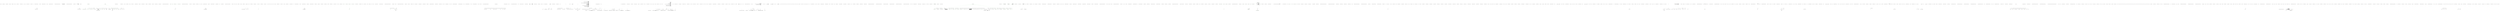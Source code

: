 digraph  {
n7 [label="Nancy.Demo.ApplicationDependencyClass", span=""];
n0 [cluster="Nancy.Demo.ApplicationDependencyClass.ApplicationDependencyClass()", label="Entry Nancy.Demo.ApplicationDependencyClass.ApplicationDependencyClass()", span="11-11"];
n2 [cluster="Nancy.Demo.ApplicationDependencyClass.ApplicationDependencyClass()", label="Exit Nancy.Demo.ApplicationDependencyClass.ApplicationDependencyClass()", span="11-11"];
n3 [cluster="Nancy.Demo.ApplicationDependencyClass.GetContent()", label="Entry Nancy.Demo.ApplicationDependencyClass.GetContent()", span="16-16"];
n5 [cluster="Nancy.Demo.ApplicationDependencyClass.GetContent()", label="Exit Nancy.Demo.ApplicationDependencyClass.GetContent()", span="16-16"];
n6 [cluster="System.DateTime.ToLongTimeString()", label="Entry System.DateTime.ToLongTimeString()", span="0-0"];
m1_102 [cluster="System.Collections.Generic.IEnumerable<TSource>.Distinct<TSource>()", file="BasicAuthentication.cs", label="Entry System.Collections.Generic.IEnumerable<TSource>.Distinct<TSource>()", span="0-0"];
m1_56 [cluster="Nancy.ViewEngines.AmbiguousViewsException.AmbiguousViewsException(string)", file="BasicAuthentication.cs", label="Entry Nancy.ViewEngines.AmbiguousViewsException.AmbiguousViewsException(string)", span="20-20"];
m1_147 [cluster="Unk.Any", file="BasicAuthentication.cs", label="Entry Unk.Any", span=""];
m1_110 [cluster="string.Format(string, object, object)", file="BasicAuthentication.cs", label="Entry string.Format(string, object, object)", span="0-0"];
m1_9 [cluster="System.Collections.Generic.List<T>.List(System.Collections.Generic.IEnumerable<T>)", file="BasicAuthentication.cs", label="Entry System.Collections.Generic.List<T>.List(System.Collections.Generic.IEnumerable<T>)", span="0-0"];
m1_42 [cluster="System.Collections.Generic.List<T>.ForEach(System.Action<T>)", file="BasicAuthentication.cs", label="Entry System.Collections.Generic.List<T>.ForEach(System.Action<T>)", span="0-0"];
m1_109 [cluster="Unk.Join", file="BasicAuthentication.cs", label="Entry Unk.Join", span=""];
m1_120 [cluster="Nancy.ViewEngines.DefaultViewLocator.LocationMatchesView(string, Nancy.ViewEngines.ViewLocationResult)", file="BasicAuthentication.cs", label="Entry Nancy.ViewEngines.DefaultViewLocator.LocationMatchesView(string, Nancy.ViewEngines.ViewLocationResult)", span="207-207"];
m1_122 [cluster="Nancy.ViewEngines.DefaultViewLocator.LocationMatchesView(string, Nancy.ViewEngines.ViewLocationResult)", file="BasicAuthentication.cs", label="return viewLocationResult.Location.Equals(location, StringComparison.OrdinalIgnoreCase);", span="211-211"];
m1_121 [cluster="Nancy.ViewEngines.DefaultViewLocator.LocationMatchesView(string, Nancy.ViewEngines.ViewLocationResult)", file="BasicAuthentication.cs", label="var location = GetLocationFromViewName(viewName)", span="209-209"];
m1_123 [cluster="Nancy.ViewEngines.DefaultViewLocator.LocationMatchesView(string, Nancy.ViewEngines.ViewLocationResult)", file="BasicAuthentication.cs", label="Exit Nancy.ViewEngines.DefaultViewLocator.LocationMatchesView(string, Nancy.ViewEngines.ViewLocationResult)", span="207-207"];
m1_136 [cluster="System.IO.Path.GetFileName(string)", file="BasicAuthentication.cs", label="Entry System.IO.Path.GetFileName(string)", span="0-0"];
m1_78 [cluster="Nancy.ViewEngines.IViewLocationProvider.GetLocatedViews(System.Collections.Generic.IEnumerable<string>, string, string)", file="BasicAuthentication.cs", label="Entry Nancy.ViewEngines.IViewLocationProvider.GetLocatedViews(System.Collections.Generic.IEnumerable<string>, string, string)", span="25-25"];
m1_57 [cluster="Nancy.ViewEngines.DefaultViewLocator.GetAmgiguousViewExceptionMessage(int, System.Collections.Generic.IEnumerable<Nancy.ViewEngines.ViewLocationResult>)", file="BasicAuthentication.cs", label="Entry Nancy.ViewEngines.DefaultViewLocator.GetAmgiguousViewExceptionMessage(int, System.Collections.Generic.IEnumerable<Nancy.ViewEngines.ViewLocationResult>)", span="189-189"];
m1_106 [cluster="Nancy.ViewEngines.DefaultViewLocator.GetAmgiguousViewExceptionMessage(int, System.Collections.Generic.IEnumerable<Nancy.ViewEngines.ViewLocationResult>)", file="BasicAuthentication.cs", label="return string.Format(''This exception was thrown because multiple views were found. {0} view(s):\r\n\t{1}'', count, string.Join(''\r\n\t'', viewsThatMatchesCritera.Select(GetFullLocationOfView).ToArray()));", span="191-191"];
m1_107 [cluster="Nancy.ViewEngines.DefaultViewLocator.GetAmgiguousViewExceptionMessage(int, System.Collections.Generic.IEnumerable<Nancy.ViewEngines.ViewLocationResult>)", file="BasicAuthentication.cs", label="Exit Nancy.ViewEngines.DefaultViewLocator.GetAmgiguousViewExceptionMessage(int, System.Collections.Generic.IEnumerable<Nancy.ViewEngines.ViewLocationResult>)", span="189-189"];
m1_10 [cluster="Nancy.ViewEngines.DefaultViewLocator.GetInititialViewLocations()", file="BasicAuthentication.cs", label="Entry Nancy.ViewEngines.DefaultViewLocator.GetInititialViewLocations()", span="171-171"];
m1_94 [cluster="Nancy.ViewEngines.DefaultViewLocator.GetInititialViewLocations()", file="BasicAuthentication.cs", label="var supportedViewExtensions =\r\n                GetSupportedViewExtensions()", span="173-174"];
m1_95 [cluster="Nancy.ViewEngines.DefaultViewLocator.GetInititialViewLocations()", file="BasicAuthentication.cs", label="var viewsLocatedByProviders =\r\n                this.viewLocationProvider.GetLocatedViews(supportedViewExtensions)", span="176-177"];
m1_96 [cluster="Nancy.ViewEngines.DefaultViewLocator.GetInititialViewLocations()", file="BasicAuthentication.cs", label="return viewsLocatedByProviders.ToArray();", span="179-179"];
m1_97 [cluster="Nancy.ViewEngines.DefaultViewLocator.GetInititialViewLocations()", file="BasicAuthentication.cs", label="Exit Nancy.ViewEngines.DefaultViewLocator.GetInititialViewLocations()", span="171-171"];
m1_143 [cluster="System.IO.Path.GetExtension(string)", file="BasicAuthentication.cs", label="Entry System.IO.Path.GetExtension(string)", span="0-0"];
m1_53 [cluster="System.Collections.Generic.IEnumerable<TSource>.Any<TSource>()", file="BasicAuthentication.cs", label="Entry System.Collections.Generic.IEnumerable<TSource>.Any<TSource>()", span="0-0"];
m1_77 [cluster="Nancy.ViewEngines.DefaultViewLocator.GetFilenameWithoutExtensionFromViewName(string)", file="BasicAuthentication.cs", label="Entry Nancy.ViewEngines.DefaultViewLocator.GetFilenameWithoutExtensionFromViewName(string)", span="222-222"];
m1_127 [cluster="Nancy.ViewEngines.DefaultViewLocator.GetFilenameWithoutExtensionFromViewName(string)", file="BasicAuthentication.cs", label="return Path.GetFileNameWithoutExtension(viewName);", span="224-224"];
m1_128 [cluster="Nancy.ViewEngines.DefaultViewLocator.GetFilenameWithoutExtensionFromViewName(string)", file="BasicAuthentication.cs", label="Exit Nancy.ViewEngines.DefaultViewLocator.GetFilenameWithoutExtensionFromViewName(string)", span="222-222"];
m1_40 [cluster="System.Threading.ReaderWriterLockSlim.EnterReadLock()", file="BasicAuthentication.cs", label="Entry System.Threading.ReaderWriterLockSlim.EnterReadLock()", span="0-0"];
m1_52 [cluster="Nancy.ViewEngines.DefaultViewLocator.GetUncachedMatchingViews(string)", file="BasicAuthentication.cs", label="Entry Nancy.ViewEngines.DefaultViewLocator.GetUncachedMatchingViews(string)", span="148-148"];
m1_69 [cluster="Nancy.ViewEngines.DefaultViewLocator.GetUncachedMatchingViews(string)", file="BasicAuthentication.cs", label="var supportedViewExtensions = String.IsNullOrEmpty(viewExtension)\r\n                                              ? GetSupportedViewExtensions()\r\n                                              : new[] { viewExtension }", span="152-154"];
m1_72 [cluster="Nancy.ViewEngines.DefaultViewLocator.GetUncachedMatchingViews(string)", file="BasicAuthentication.cs", label="return this.viewLocationProvider.GetLocatedViews(supportedViewExtensions, location, nameWithoutExtension)\r\n                                            .ToArray();", span="159-160"];
m1_68 [cluster="Nancy.ViewEngines.DefaultViewLocator.GetUncachedMatchingViews(string)", file="BasicAuthentication.cs", label="var viewExtension = GetExtensionFromViewName(viewName)", span="150-150"];
m1_70 [cluster="Nancy.ViewEngines.DefaultViewLocator.GetUncachedMatchingViews(string)", file="BasicAuthentication.cs", label="var location = GetLocationFromViewName(viewName)", span="156-156"];
m1_71 [cluster="Nancy.ViewEngines.DefaultViewLocator.GetUncachedMatchingViews(string)", file="BasicAuthentication.cs", label="var nameWithoutExtension = GetFilenameWithoutExtensionFromViewName(viewName)", span="157-157"];
m1_73 [cluster="Nancy.ViewEngines.DefaultViewLocator.GetUncachedMatchingViews(string)", file="BasicAuthentication.cs", label="Exit Nancy.ViewEngines.DefaultViewLocator.GetUncachedMatchingViews(string)", span="148-148"];
m1_0 [cluster="Nancy.ViewEngines.DefaultViewLocator.DefaultViewLocator(Nancy.ViewEngines.IViewLocationProvider, System.Collections.Generic.IEnumerable<Nancy.ViewEngines.IViewEngine>)", file="BasicAuthentication.cs", label="Entry Nancy.ViewEngines.DefaultViewLocator.DefaultViewLocator(Nancy.ViewEngines.IViewLocationProvider, System.Collections.Generic.IEnumerable<Nancy.ViewEngines.IViewEngine>)", span="23-23"];
m1_1 [cluster="Nancy.ViewEngines.DefaultViewLocator.DefaultViewLocator(Nancy.ViewEngines.IViewLocationProvider, System.Collections.Generic.IEnumerable<Nancy.ViewEngines.IViewEngine>)", color=green, community=0, file="BasicAuthentication.cs", label="this.viewLocationProvider = viewLocationProvider", prediction=0, span="25-25"];
m1_2 [cluster="Nancy.ViewEngines.DefaultViewLocator.DefaultViewLocator(Nancy.ViewEngines.IViewLocationProvider, System.Collections.Generic.IEnumerable<Nancy.ViewEngines.IViewEngine>)", color=green, community=0, file="BasicAuthentication.cs", label="this.viewEngines = viewEngines", prediction=1, span="26-26"];
m1_3 [cluster="Nancy.ViewEngines.DefaultViewLocator.DefaultViewLocator(Nancy.ViewEngines.IViewLocationProvider, System.Collections.Generic.IEnumerable<Nancy.ViewEngines.IViewEngine>)", color=green, community=0, file="BasicAuthentication.cs", label="this.invalidCharacters = Path.GetInvalidFileNameChars().Where(c => c != '/').ToArray()", prediction=2, span="28-28"];
m1_4 [cluster="Nancy.ViewEngines.DefaultViewLocator.DefaultViewLocator(Nancy.ViewEngines.IViewLocationProvider, System.Collections.Generic.IEnumerable<Nancy.ViewEngines.IViewEngine>)", color=green, community=0, file="BasicAuthentication.cs", label="this.viewLocationResults = new List<ViewLocationResult>(this.GetInititialViewLocations())", prediction=3, span="31-31"];
m1_5 [cluster="Nancy.ViewEngines.DefaultViewLocator.DefaultViewLocator(Nancy.ViewEngines.IViewLocationProvider, System.Collections.Generic.IEnumerable<Nancy.ViewEngines.IViewEngine>)", file="BasicAuthentication.cs", label="Exit Nancy.ViewEngines.DefaultViewLocator.DefaultViewLocator(Nancy.ViewEngines.IViewLocationProvider, System.Collections.Generic.IEnumerable<Nancy.ViewEngines.IViewEngine>)", span="23-23"];
m1_67 [cluster="System.Collections.Generic.IEnumerable<TSource>.Single<TSource>()", file="BasicAuthentication.cs", label="Entry System.Collections.Generic.IEnumerable<TSource>.Single<TSource>()", span="0-0"];
m1_75 [cluster="Nancy.ViewEngines.DefaultViewLocator.GetSupportedViewExtensions()", file="BasicAuthentication.cs", label="Entry Nancy.ViewEngines.DefaultViewLocator.GetSupportedViewExtensions()", span="182-182"];
m1_99 [cluster="Nancy.ViewEngines.DefaultViewLocator.GetSupportedViewExtensions()", file="BasicAuthentication.cs", label="return this.viewEngines\r\n                .SelectMany(engine => engine.Extensions)\r\n                .Distinct();", span="184-186"];
m1_100 [cluster="Nancy.ViewEngines.DefaultViewLocator.GetSupportedViewExtensions()", file="BasicAuthentication.cs", label="Exit Nancy.ViewEngines.DefaultViewLocator.GetSupportedViewExtensions()", span="182-182"];
m1_7 [cluster="Unk.Where", file="BasicAuthentication.cs", label="Entry Unk.Where", span=""];
m1_8 [cluster="Unk.ToArray", file="BasicAuthentication.cs", label="Entry Unk.ToArray", span=""];
m1_139 [cluster="string.TrimEnd(params char[])", file="BasicAuthentication.cs", label="Entry string.TrimEnd(params char[])", span="0-0"];
m1_115 [cluster="Nancy.ViewEngines.DefaultViewLocator.ExtensionMatchesView(string, Nancy.ViewEngines.ViewLocationResult)", file="BasicAuthentication.cs", label="Entry Nancy.ViewEngines.DefaultViewLocator.ExtensionMatchesView(string, Nancy.ViewEngines.ViewLocationResult)", span="199-199"];
m1_117 [cluster="Nancy.ViewEngines.DefaultViewLocator.ExtensionMatchesView(string, Nancy.ViewEngines.ViewLocationResult)", file="BasicAuthentication.cs", label="return string.IsNullOrEmpty(extension) ||\r\n                viewLocationResult.Extension.Equals(extension, StringComparison.OrdinalIgnoreCase);", span="203-204"];
m1_116 [cluster="Nancy.ViewEngines.DefaultViewLocator.ExtensionMatchesView(string, Nancy.ViewEngines.ViewLocationResult)", file="BasicAuthentication.cs", label="var extension = GetExtensionFromViewName(viewName)", span="201-201"];
m1_118 [cluster="Nancy.ViewEngines.DefaultViewLocator.ExtensionMatchesView(string, Nancy.ViewEngines.ViewLocationResult)", file="BasicAuthentication.cs", label="Exit Nancy.ViewEngines.DefaultViewLocator.ExtensionMatchesView(string, Nancy.ViewEngines.ViewLocationResult)", span="199-199"];
m1_33 [cluster="Nancy.ViewEngines.DefaultViewLocator.LocateAndCacheUncachedView(string)", file="BasicAuthentication.cs", label="Entry Nancy.ViewEngines.DefaultViewLocator.LocateAndCacheUncachedView(string)", span="106-106"];
m1_43 [cluster="Nancy.ViewEngines.DefaultViewLocator.LocateAndCacheUncachedView(string)", color=green, community=0, file="BasicAuthentication.cs", label="var uncachedResults = this.GetUncachedMatchingViews(viewName)", prediction=4, span="108-108"];
m1_44 [cluster="Nancy.ViewEngines.DefaultViewLocator.LocateAndCacheUncachedView(string)", color=green, community=0, file="BasicAuthentication.cs", label="!uncachedResults.Any()", prediction=5, span="109-109"];
m1_47 [cluster="Nancy.ViewEngines.DefaultViewLocator.LocateAndCacheUncachedView(string)", color=green, community=0, file="BasicAuthentication.cs", label="this.viewLocationResults.AddRange(uncachedResults)", prediction=4, span="117-117"];
m1_48 [cluster="Nancy.ViewEngines.DefaultViewLocator.LocateAndCacheUncachedView(string)", color=green, community=0, file="BasicAuthentication.cs", label="uncachedResults.Length > 1", prediction=4, span="124-124"];
m1_49 [cluster="Nancy.ViewEngines.DefaultViewLocator.LocateAndCacheUncachedView(string)", color=green, community=0, file="BasicAuthentication.cs", label="throw new AmbiguousViewsException(GetAmgiguousViewExceptionMessage(uncachedResults.Length, uncachedResults));", prediction=4, span="126-126"];
m1_50 [cluster="Nancy.ViewEngines.DefaultViewLocator.LocateAndCacheUncachedView(string)", color=green, community=0, file="BasicAuthentication.cs", label="return uncachedResults.First();", prediction=4, span="129-129"];
m1_45 [cluster="Nancy.ViewEngines.DefaultViewLocator.LocateAndCacheUncachedView(string)", color=green, community=0, file="BasicAuthentication.cs", label="return null;", prediction=10, span="111-111"];
m1_46 [cluster="Nancy.ViewEngines.DefaultViewLocator.LocateAndCacheUncachedView(string)", color=green, community=0, file="BasicAuthentication.cs", label="this.padlock.EnterWriteLock()", prediction=4, span="114-114"];
m1_51 [cluster="Nancy.ViewEngines.DefaultViewLocator.LocateAndCacheUncachedView(string)", file="BasicAuthentication.cs", label="Exit Nancy.ViewEngines.DefaultViewLocator.LocateAndCacheUncachedView(string)", span="106-106"];
m1_101 [cluster="System.Collections.Generic.IEnumerable<TSource>.SelectMany<TSource, TResult>(System.Func<TSource, System.Collections.Generic.IEnumerable<TResult>>)", file="BasicAuthentication.cs", label="Entry System.Collections.Generic.IEnumerable<TSource>.SelectMany<TSource, TResult>(System.Func<TSource, System.Collections.Generic.IEnumerable<TResult>>)", span="0-0"];
m1_137 [cluster="string.LastIndexOf(string, System.StringComparison)", file="BasicAuthentication.cs", label="Entry string.LastIndexOf(string, System.StringComparison)", span="0-0"];
m1_93 [cluster="Unk.LocationMatchesView", file="BasicAuthentication.cs", label="Entry Unk.LocationMatchesView", span=""];
m1_29 [cluster="string.IsNullOrEmpty(string)", file="BasicAuthentication.cs", label="Entry string.IsNullOrEmpty(string)", span="0-0"];
m1_54 [cluster="System.Threading.ReaderWriterLockSlim.EnterWriteLock()", file="BasicAuthentication.cs", label="Entry System.Threading.ReaderWriterLockSlim.EnterWriteLock()", span="0-0"];
m1_6 [cluster="System.IO.Path.GetInvalidFileNameChars()", file="BasicAuthentication.cs", label="Entry System.IO.Path.GetInvalidFileNameChars()", span="0-0"];
m1_31 [cluster="Nancy.ViewEngines.DefaultViewLocator.LocateCachedView(string)", file="BasicAuthentication.cs", label="Entry Nancy.ViewEngines.DefaultViewLocator.LocateCachedView(string)", span="132-132"];
m1_59 [cluster="Nancy.ViewEngines.DefaultViewLocator.LocateCachedView(string)", file="BasicAuthentication.cs", label="var cachedResults = this.GetCachedMatchingViews(viewName)", span="134-134"];
m1_63 [cluster="Nancy.ViewEngines.DefaultViewLocator.LocateCachedView(string)", file="BasicAuthentication.cs", label="throw new AmbiguousViewsException(GetAmgiguousViewExceptionMessage(cachedResults.Length, cachedResults));", span="142-142"];
m1_60 [cluster="Nancy.ViewEngines.DefaultViewLocator.LocateCachedView(string)", file="BasicAuthentication.cs", label="cachedResults.Length == 1", span="135-135"];
m1_61 [cluster="Nancy.ViewEngines.DefaultViewLocator.LocateCachedView(string)", file="BasicAuthentication.cs", label="return cachedResults.Single();", span="137-137"];
m1_62 [cluster="Nancy.ViewEngines.DefaultViewLocator.LocateCachedView(string)", file="BasicAuthentication.cs", label="cachedResults.Length > 1", span="140-140"];
m1_64 [cluster="Nancy.ViewEngines.DefaultViewLocator.LocateCachedView(string)", file="BasicAuthentication.cs", label="return null;", span="145-145"];
m1_65 [cluster="Nancy.ViewEngines.DefaultViewLocator.LocateCachedView(string)", file="BasicAuthentication.cs", label="Exit Nancy.ViewEngines.DefaultViewLocator.LocateCachedView(string)", span="132-132"];
m1_34 [cluster="Nancy.ViewEngines.DefaultViewLocator.GetAllCurrentlyDiscoveredViews()", file="BasicAuthentication.cs", label="Entry Nancy.ViewEngines.DefaultViewLocator.GetAllCurrentlyDiscoveredViews()", span="89-89"];
m1_35 [cluster="Nancy.ViewEngines.DefaultViewLocator.GetAllCurrentlyDiscoveredViews()", color=green, community=0, file="BasicAuthentication.cs", label="this.padlock.EnterReadLock()", prediction=4, span="91-91"];
m1_36 [cluster="Nancy.ViewEngines.DefaultViewLocator.GetAllCurrentlyDiscoveredViews()", color=green, community=0, file="BasicAuthentication.cs", label="var newList = new List<ViewLocationResult>(this.viewLocationResults.Count)", prediction=13, span="96-96"];
m1_37 [cluster="Nancy.ViewEngines.DefaultViewLocator.GetAllCurrentlyDiscoveredViews()", color=green, community=0, file="BasicAuthentication.cs", label="this.viewLocationResults.ForEach(newList.Add)", prediction=4, span="97-97"];
m1_38 [cluster="Nancy.ViewEngines.DefaultViewLocator.GetAllCurrentlyDiscoveredViews()", color=green, community=0, file="BasicAuthentication.cs", label="return newList;", prediction=13, span="98-98"];
m1_39 [cluster="Nancy.ViewEngines.DefaultViewLocator.GetAllCurrentlyDiscoveredViews()", file="BasicAuthentication.cs", label="Exit Nancy.ViewEngines.DefaultViewLocator.GetAllCurrentlyDiscoveredViews()", span="89-89"];
m1_58 [cluster="System.Collections.Generic.IEnumerable<TSource>.First<TSource>()", file="BasicAuthentication.cs", label="Entry System.Collections.Generic.IEnumerable<TSource>.First<TSource>()", span="0-0"];
m1_103 [cluster="lambda expression", file="BasicAuthentication.cs", label="Entry lambda expression", span="185-185"];
m1_11 [cluster="lambda expression", file="BasicAuthentication.cs", label="Entry lambda expression", span="28-28"];
m1_12 [cluster="lambda expression", color=green, community=0, file="BasicAuthentication.cs", label="c != '/'", prediction=16, span="28-28"];
m1_13 [cluster="lambda expression", file="BasicAuthentication.cs", label="Exit lambda expression", span="28-28"];
m1_87 [cluster="lambda expression", file="BasicAuthentication.cs", label="ExtensionMatchesView(viewName, x)", span="166-166"];
m1_91 [cluster="lambda expression", file="BasicAuthentication.cs", label="LocationMatchesView(viewName, x)", span="167-167"];
m1_82 [cluster="lambda expression", file="BasicAuthentication.cs", label="Entry lambda expression", span="165-165"];
m1_86 [cluster="lambda expression", file="BasicAuthentication.cs", label="Entry lambda expression", span="166-166"];
m1_90 [cluster="lambda expression", file="BasicAuthentication.cs", label="Entry lambda expression", span="167-167"];
m1_88 [cluster="lambda expression", file="BasicAuthentication.cs", label="Exit lambda expression", span="166-166"];
m1_92 [cluster="lambda expression", file="BasicAuthentication.cs", label="Exit lambda expression", span="167-167"];
m1_83 [cluster="lambda expression", file="BasicAuthentication.cs", label="NameMatchesView(viewName, x)", span="165-165"];
m1_84 [cluster="lambda expression", file="BasicAuthentication.cs", label="Exit lambda expression", span="165-165"];
m1_104 [cluster="lambda expression", file="BasicAuthentication.cs", label="engine.Extensions", span="185-185"];
m1_105 [cluster="lambda expression", file="BasicAuthentication.cs", label="Exit lambda expression", span="185-185"];
m1_119 [cluster="string.Equals(string, System.StringComparison)", file="BasicAuthentication.cs", label="Entry string.Equals(string, System.StringComparison)", span="0-0"];
m1_74 [cluster="Nancy.ViewEngines.DefaultViewLocator.GetExtensionFromViewName(string)", file="BasicAuthentication.cs", label="Entry Nancy.ViewEngines.DefaultViewLocator.GetExtensionFromViewName(string)", span="236-236"];
m1_141 [cluster="Nancy.ViewEngines.DefaultViewLocator.GetExtensionFromViewName(string)", file="BasicAuthentication.cs", label="return !String.IsNullOrEmpty(extension) ? extension.Substring(1) : extension;", span="240-240"];
m1_140 [cluster="Nancy.ViewEngines.DefaultViewLocator.GetExtensionFromViewName(string)", file="BasicAuthentication.cs", label="var extension = Path.GetExtension(viewName)", span="238-238"];
m1_142 [cluster="Nancy.ViewEngines.DefaultViewLocator.GetExtensionFromViewName(string)", file="BasicAuthentication.cs", label="Exit Nancy.ViewEngines.DefaultViewLocator.GetExtensionFromViewName(string)", span="236-236"];
m1_55 [cluster="System.Collections.Generic.List<T>.AddRange(System.Collections.Generic.IEnumerable<T>)", file="BasicAuthentication.cs", label="Entry System.Collections.Generic.List<T>.AddRange(System.Collections.Generic.IEnumerable<T>)", span="0-0"];
m1_108 [cluster="Unk.Select", file="BasicAuthentication.cs", label="Entry Unk.Select", span=""];
m1_98 [cluster="Nancy.ViewEngines.IViewLocationProvider.GetLocatedViews(System.Collections.Generic.IEnumerable<string>)", file="BasicAuthentication.cs", label="Entry Nancy.ViewEngines.IViewLocationProvider.GetLocatedViews(System.Collections.Generic.IEnumerable<string>)", span="15-15"];
m1_41 [cluster="System.Collections.Generic.List<T>.List(int)", file="BasicAuthentication.cs", label="Entry System.Collections.Generic.List<T>.List(int)", span="0-0"];
m1_85 [cluster="Nancy.ViewEngines.DefaultViewLocator.NameMatchesView(string, Nancy.ViewEngines.ViewLocationResult)", file="BasicAuthentication.cs", label="Entry Nancy.ViewEngines.DefaultViewLocator.NameMatchesView(string, Nancy.ViewEngines.ViewLocationResult)", span="214-214"];
m1_125 [cluster="Nancy.ViewEngines.DefaultViewLocator.NameMatchesView(string, Nancy.ViewEngines.ViewLocationResult)", file="BasicAuthentication.cs", label="return (!string.IsNullOrEmpty(name)) &&\r\n                viewLocationResult.Name.Equals(name, StringComparison.OrdinalIgnoreCase);", span="218-219"];
m1_124 [cluster="Nancy.ViewEngines.DefaultViewLocator.NameMatchesView(string, Nancy.ViewEngines.ViewLocationResult)", file="BasicAuthentication.cs", label="var name = GetFilenameWithoutExtensionFromViewName(viewName)", span="216-216"];
m1_126 [cluster="Nancy.ViewEngines.DefaultViewLocator.NameMatchesView(string, Nancy.ViewEngines.ViewLocationResult)", file="BasicAuthentication.cs", label="Exit Nancy.ViewEngines.DefaultViewLocator.NameMatchesView(string, Nancy.ViewEngines.ViewLocationResult)", span="214-214"];
m1_30 [cluster="Nancy.ViewEngines.DefaultViewLocator.IsValidViewName(string)", file="BasicAuthentication.cs", label="Entry Nancy.ViewEngines.DefaultViewLocator.IsValidViewName(string)", span="243-243"];
m1_145 [cluster="Nancy.ViewEngines.DefaultViewLocator.IsValidViewName(string)", file="BasicAuthentication.cs", label="return !this.invalidCharacters.Any(viewName.Contains);", span="245-245"];
m1_146 [cluster="Nancy.ViewEngines.DefaultViewLocator.IsValidViewName(string)", file="BasicAuthentication.cs", label="Exit Nancy.ViewEngines.DefaultViewLocator.IsValidViewName(string)", span="243-243"];
m1_66 [cluster="Nancy.ViewEngines.DefaultViewLocator.GetCachedMatchingViews(string)", file="BasicAuthentication.cs", label="Entry Nancy.ViewEngines.DefaultViewLocator.GetCachedMatchingViews(string)", span="163-163"];
m1_80 [cluster="Nancy.ViewEngines.DefaultViewLocator.GetCachedMatchingViews(string)", file="BasicAuthentication.cs", label="return this.viewLocationResults.Where(x => NameMatchesView(viewName, x))\r\n                       .Where(x => ExtensionMatchesView(viewName, x))\r\n                       .Where(x => LocationMatchesView(viewName, x))\r\n                       .ToArray();", span="165-168"];
m1_81 [cluster="Nancy.ViewEngines.DefaultViewLocator.GetCachedMatchingViews(string)", file="BasicAuthentication.cs", label="Exit Nancy.ViewEngines.DefaultViewLocator.GetCachedMatchingViews(string)", span="163-163"];
m1_76 [cluster="Nancy.ViewEngines.DefaultViewLocator.GetLocationFromViewName(string)", file="BasicAuthentication.cs", label="Entry Nancy.ViewEngines.DefaultViewLocator.GetLocationFromViewName(string)", span="227-227"];
m1_130 [cluster="Nancy.ViewEngines.DefaultViewLocator.GetLocationFromViewName(string)", file="BasicAuthentication.cs", label="var filename = Path.GetFileName(viewName)", span="229-229"];
m1_131 [cluster="Nancy.ViewEngines.DefaultViewLocator.GetLocationFromViewName(string)", file="BasicAuthentication.cs", label="var index = viewName.LastIndexOf(filename, StringComparison.OrdinalIgnoreCase)", span="230-230"];
m1_132 [cluster="Nancy.ViewEngines.DefaultViewLocator.GetLocationFromViewName(string)", file="BasicAuthentication.cs", label="var location = index >= 0 ? viewName.Remove(index, filename.Length) : viewName", span="231-231"];
m1_134 [cluster="Nancy.ViewEngines.DefaultViewLocator.GetLocationFromViewName(string)", file="BasicAuthentication.cs", label="return location;", span="233-233"];
m1_133 [cluster="Nancy.ViewEngines.DefaultViewLocator.GetLocationFromViewName(string)", file="BasicAuthentication.cs", label="location = location.TrimEnd(new[] { '/' })", span="232-232"];
m1_135 [cluster="Nancy.ViewEngines.DefaultViewLocator.GetLocationFromViewName(string)", file="BasicAuthentication.cs", label="Exit Nancy.ViewEngines.DefaultViewLocator.GetLocationFromViewName(string)", span="227-227"];
m1_14 [cluster="Nancy.ViewEngines.DefaultViewLocator.LocateView(string, Nancy.NancyContext)", file="BasicAuthentication.cs", label="Entry Nancy.ViewEngines.DefaultViewLocator.LocateView(string, Nancy.NancyContext)", span="40-40"];
m1_15 [cluster="Nancy.ViewEngines.DefaultViewLocator.LocateView(string, Nancy.NancyContext)", color=green, community=0, file="BasicAuthentication.cs", label="string.IsNullOrEmpty(viewName)", prediction=17, span="42-42"];
m1_16 [cluster="Nancy.ViewEngines.DefaultViewLocator.LocateView(string, Nancy.NancyContext)", color=green, community=0, file="BasicAuthentication.cs", label="return null;", prediction=18, span="44-44"];
m1_17 [cluster="Nancy.ViewEngines.DefaultViewLocator.LocateView(string, Nancy.NancyContext)", color=green, community=0, file="BasicAuthentication.cs", label="!this.IsValidViewName(viewName)", prediction=4, span="47-47"];
m1_18 [cluster="Nancy.ViewEngines.DefaultViewLocator.LocateView(string, Nancy.NancyContext)", color=green, community=0, file="BasicAuthentication.cs", label="return null;", prediction=20, span="49-49"];
m1_19 [cluster="Nancy.ViewEngines.DefaultViewLocator.LocateView(string, Nancy.NancyContext)", color=green, community=0, file="BasicAuthentication.cs", label="!StaticConfiguration.Caching.EnableRuntimeViewDiscovery", prediction=21, span="54-54"];
m1_20 [cluster="Nancy.ViewEngines.DefaultViewLocator.LocateView(string, Nancy.NancyContext)", color=green, community=0, file="BasicAuthentication.cs", label="return this.LocateCachedView(viewName);", prediction=4, span="56-56"];
m1_22 [cluster="Nancy.ViewEngines.DefaultViewLocator.LocateView(string, Nancy.NancyContext)", color=green, community=0, file="BasicAuthentication.cs", label="var cachedResult = this.LocateCachedView(viewName)", prediction=23, span="62-62"];
m1_21 [cluster="Nancy.ViewEngines.DefaultViewLocator.LocateView(string, Nancy.NancyContext)", color=green, community=0, file="BasicAuthentication.cs", label="this.padlock.EnterUpgradeableReadLock()", prediction=4, span="59-59"];
m1_23 [cluster="Nancy.ViewEngines.DefaultViewLocator.LocateView(string, Nancy.NancyContext)", color=green, community=0, file="BasicAuthentication.cs", label="cachedResult != null", prediction=25, span="64-64"];
m1_24 [cluster="Nancy.ViewEngines.DefaultViewLocator.LocateView(string, Nancy.NancyContext)", color=green, community=0, file="BasicAuthentication.cs", label="return cachedResult;", prediction=23, span="66-66"];
m1_27 [cluster="Nancy.ViewEngines.DefaultViewLocator.LocateView(string, Nancy.NancyContext)", color=green, community=0, file="BasicAuthentication.cs", label="return this.LocateAndCacheUncachedView(viewName);", prediction=4, span="74-74"];
m1_25 [cluster="Nancy.ViewEngines.DefaultViewLocator.LocateView(string, Nancy.NancyContext)", color=green, community=0, file="BasicAuthentication.cs", label="!StaticConfiguration.Caching.EnableRuntimeViewDiscovery", prediction=28, span="69-69"];
m1_26 [cluster="Nancy.ViewEngines.DefaultViewLocator.LocateView(string, Nancy.NancyContext)", color=green, community=0, file="BasicAuthentication.cs", label="return null;", prediction=29, span="71-71"];
m1_28 [cluster="Nancy.ViewEngines.DefaultViewLocator.LocateView(string, Nancy.NancyContext)", file="BasicAuthentication.cs", label="Exit Nancy.ViewEngines.DefaultViewLocator.LocateView(string, Nancy.NancyContext)", span="40-40"];
m1_32 [cluster="System.Threading.ReaderWriterLockSlim.EnterUpgradeableReadLock()", file="BasicAuthentication.cs", label="Entry System.Threading.ReaderWriterLockSlim.EnterUpgradeableReadLock()", span="0-0"];
m1_138 [cluster="string.Remove(int, int)", file="BasicAuthentication.cs", label="Entry string.Remove(int, int)", span="0-0"];
m1_79 [cluster="System.Collections.Generic.IEnumerable<TSource>.ToArray<TSource>()", file="BasicAuthentication.cs", label="Entry System.Collections.Generic.IEnumerable<TSource>.ToArray<TSource>()", span="0-0"];
m1_89 [cluster="Unk.ExtensionMatchesView", file="BasicAuthentication.cs", label="Entry Unk.ExtensionMatchesView", span=""];
m1_129 [cluster="System.IO.Path.GetFileNameWithoutExtension(string)", file="BasicAuthentication.cs", label="Entry System.IO.Path.GetFileNameWithoutExtension(string)", span="0-0"];
m1_144 [cluster="string.Substring(int)", file="BasicAuthentication.cs", label="Entry string.Substring(int)", span="0-0"];
m1_148 [file="BasicAuthentication.cs", label="Nancy.ViewEngines.DefaultViewLocator", span=""];
m1_149 [file="BasicAuthentication.cs", label=string, span=""];
m6_11 [cluster="System.Func<T, TResult>.Invoke(T)", file="DefaultViewCache.cs", label="Entry System.Func<T, TResult>.Invoke(T)", span="0-0"];
m6_3 [cluster="System.Collections.Concurrent.ConcurrentDictionary<TKey, TValue>.ConcurrentDictionary()", file="DefaultViewCache.cs", label="Entry System.Collections.Concurrent.ConcurrentDictionary<TKey, TValue>.ConcurrentDictionary()", span="0-0"];
m6_7 [cluster="System.Collections.Concurrent.ConcurrentDictionary<TKey, TValue>.GetOrAdd(TKey, System.Func<TKey, TValue>)", file="DefaultViewCache.cs", label="Entry System.Collections.Concurrent.ConcurrentDictionary<TKey, TValue>.GetOrAdd(TKey, System.Func<TKey, TValue>)", span="0-0"];
m6_4 [cluster="Nancy.ViewEngines.DefaultViewCache.GetOrAdd<TCompiledView>(Nancy.ViewEngines.ViewLocationResult, System.Func<Nancy.ViewEngines.ViewLocationResult, TCompiledView>)", file="DefaultViewCache.cs", label="Entry Nancy.ViewEngines.DefaultViewCache.GetOrAdd<TCompiledView>(Nancy.ViewEngines.ViewLocationResult, System.Func<Nancy.ViewEngines.ViewLocationResult, TCompiledView>)", span="27-27"];
m6_5 [cluster="Nancy.ViewEngines.DefaultViewCache.GetOrAdd<TCompiledView>(Nancy.ViewEngines.ViewLocationResult, System.Func<Nancy.ViewEngines.ViewLocationResult, TCompiledView>)", color=green, community=0, file="DefaultViewCache.cs", label="return (TCompiledView)this.cache.GetOrAdd(viewLocationResult, (x) => valueFactory(x));", prediction=30, span="29-29"];
m6_6 [cluster="Nancy.ViewEngines.DefaultViewCache.GetOrAdd<TCompiledView>(Nancy.ViewEngines.ViewLocationResult, System.Func<Nancy.ViewEngines.ViewLocationResult, TCompiledView>)", file="DefaultViewCache.cs", label="Exit Nancy.ViewEngines.DefaultViewCache.GetOrAdd<TCompiledView>(Nancy.ViewEngines.ViewLocationResult, System.Func<Nancy.ViewEngines.ViewLocationResult, TCompiledView>)", span="27-27"];
m6_0 [cluster="Nancy.ViewEngines.DefaultViewCache.DefaultViewCache()", file="DefaultViewCache.cs", label="Entry Nancy.ViewEngines.DefaultViewCache.DefaultViewCache()", span="15-15"];
m6_1 [cluster="Nancy.ViewEngines.DefaultViewCache.DefaultViewCache()", file="DefaultViewCache.cs", label="this.cache = new ConcurrentDictionary<ViewLocationResult, object>()", span="17-17"];
m6_2 [cluster="Nancy.ViewEngines.DefaultViewCache.DefaultViewCache()", file="DefaultViewCache.cs", label="Exit Nancy.ViewEngines.DefaultViewCache.DefaultViewCache()", span="15-15"];
m6_8 [cluster="lambda expression", file="DefaultViewCache.cs", label="Entry lambda expression", span="29-29"];
m6_9 [cluster="lambda expression", color=green, community=0, file="DefaultViewCache.cs", label="valueFactory(x)", prediction=31, span="29-29"];
m6_10 [cluster="lambda expression", file="DefaultViewCache.cs", label="Exit lambda expression", span="29-29"];
m6_12 [file="DefaultViewCache.cs", label="Nancy.ViewEngines.DefaultViewCache", span=""];
m6_13 [file="DefaultViewCache.cs", label="System.Func<Nancy.ViewEngines.ViewLocationResult, TCompiledView>", span=""];
m7_3 [cluster="TinyIoC.TinyIoCContainer.Register<RegisterType, RegisterImplementation>()", file="DemoBootStrapper.cs", label="Entry TinyIoC.TinyIoCContainer.Register<RegisterType, RegisterImplementation>()", span="850-850"];
m7_0 [cluster="Nancy.Demo.DemoBootStrapper.ConfigureApplicationContainer(TinyIoC.TinyIoCContainer)", file="DemoBootStrapper.cs", label="Entry Nancy.Demo.DemoBootStrapper.ConfigureApplicationContainer(TinyIoC.TinyIoCContainer)", span="12-12"];
m7_2 [cluster="Nancy.Demo.DemoBootStrapper.ConfigureApplicationContainer(TinyIoC.TinyIoCContainer)", file="DemoBootStrapper.cs", label="Exit Nancy.Demo.DemoBootStrapper.ConfigureApplicationContainer(TinyIoC.TinyIoCContainer)", span="12-12"];
m7_4 [cluster="TinyIoC.TinyIoCContainer.RegisterOptions.AsSingleton()", file="DemoBootStrapper.cs", label="Entry TinyIoC.TinyIoCContainer.RegisterOptions.AsSingleton()", span="485-485"];
m7_9 [cluster="Nancy.Bootstrapper.NancyBootstrapperWithRequestContainerBase<TContainer>.ConfigureRequestContainer(TContainer)", file="DemoBootStrapper.cs", label="Entry Nancy.Bootstrapper.NancyBootstrapperWithRequestContainerBase<TContainer>.ConfigureRequestContainer(TContainer)", span="91-91"];
m7_5 [cluster="Nancy.Demo.DemoBootStrapper.ConfigureRequestContainer(TinyIoC.TinyIoCContainer)", file="DemoBootStrapper.cs", label="Entry Nancy.Demo.DemoBootStrapper.ConfigureRequestContainer(TinyIoC.TinyIoCContainer)", span="19-19"];
m7_8 [cluster="Nancy.Demo.DemoBootStrapper.ConfigureRequestContainer(TinyIoC.TinyIoCContainer)", file="DemoBootStrapper.cs", label="Exit Nancy.Demo.DemoBootStrapper.ConfigureRequestContainer(TinyIoC.TinyIoCContainer)", span="19-19"];
m7_10 [file="DemoBootStrapper.cs", label="Nancy.Demo.DemoBootStrapper", span=""];
m8_10 [cluster="Unk.GetContent", file="DependencyModule.cs", label="Entry Unk.GetContent", span=""];
m8_9 [cluster="Nancy.Demo.Models.RatPackWithDependencyText.RatPackWithDependencyText()", file="DependencyModule.cs", label="Entry Nancy.Demo.Models.RatPackWithDependencyText.RatPackWithDependencyText()", span="7-7"];
m8_11 [cluster="Unk.Spark", file="DependencyModule.cs", label="Entry Unk.Spark", span=""];
m8_5 [cluster="lambda expression", file="DependencyModule.cs", label="Entry lambda expression", span="25-37"];
m8_8 [cluster="lambda expression", file="DependencyModule.cs", label="Exit lambda expression", span="25-37"];
m8_0 [cluster="Nancy.Demo.DependencyModule.DependencyModule(Nancy.Demo.IApplicationDependency, Nancy.Demo.IRequestDependency)", file="DependencyModule.cs", label="Entry Nancy.Demo.DependencyModule.DependencyModule(Nancy.Demo.IApplicationDependency, Nancy.Demo.IRequestDependency)", span="20-20"];
m8_4 [cluster="Nancy.Demo.DependencyModule.DependencyModule(Nancy.Demo.IApplicationDependency, Nancy.Demo.IRequestDependency)", file="DependencyModule.cs", label="Exit Nancy.Demo.DependencyModule.DependencyModule(Nancy.Demo.IApplicationDependency, Nancy.Demo.IRequestDependency)", span="20-20"];
m8_12 [file="DependencyModule.cs", label="Nancy.Demo.DependencyModule", span=""];
m9_35 [cluster="Nancy.Conventions.StaticContentConventionBuilder.ResponseFactoryCacheKey.ResponseFactoryCacheKey(string, string)", file="DynamicDictionaryValue.cs", label="Entry Nancy.Conventions.StaticContentConventionBuilder.ResponseFactoryCacheKey.ResponseFactoryCacheKey(string, string)", span="219-219"];
m9_157 [cluster="Nancy.Conventions.StaticContentConventionBuilder.ResponseFactoryCacheKey.ResponseFactoryCacheKey(string, string)", file="DynamicDictionaryValue.cs", label="this.path = path", span="221-221"];
m9_158 [cluster="Nancy.Conventions.StaticContentConventionBuilder.ResponseFactoryCacheKey.ResponseFactoryCacheKey(string, string)", file="DynamicDictionaryValue.cs", label="this.rootPath = rootPath", span="222-222"];
m9_159 [cluster="Nancy.Conventions.StaticContentConventionBuilder.ResponseFactoryCacheKey.ResponseFactoryCacheKey(string, string)", file="DynamicDictionaryValue.cs", label="Exit Nancy.Conventions.StaticContentConventionBuilder.ResponseFactoryCacheKey.ResponseFactoryCacheKey(string, string)", span="219-219"];
m9_104 [cluster="string.Concat(object, object, object)", file="DynamicDictionaryValue.cs", label="Entry string.Concat(object, object, object)", span="0-0"];
m9_98 [cluster="System.IO.Path.GetFullPath(string)", file="DynamicDictionaryValue.cs", label="Entry System.IO.Path.GetFullPath(string)", span="0-0"];
m9_94 [cluster="Unk.Any", file="DynamicDictionaryValue.cs", label="Entry Unk.Any", span=""];
m9_160 [cluster="Nancy.Conventions.StaticContentConventionBuilder.ResponseFactoryCacheKey.Equals(Nancy.Conventions.StaticContentConventionBuilder.ResponseFactoryCacheKey)", file="DynamicDictionaryValue.cs", label="Entry Nancy.Conventions.StaticContentConventionBuilder.ResponseFactoryCacheKey.Equals(Nancy.Conventions.StaticContentConventionBuilder.ResponseFactoryCacheKey)", span="241-241"];
m9_161 [cluster="Nancy.Conventions.StaticContentConventionBuilder.ResponseFactoryCacheKey.Equals(Nancy.Conventions.StaticContentConventionBuilder.ResponseFactoryCacheKey)", file="DynamicDictionaryValue.cs", label="ReferenceEquals(null, other)", span="243-243"];
m9_163 [cluster="Nancy.Conventions.StaticContentConventionBuilder.ResponseFactoryCacheKey.Equals(Nancy.Conventions.StaticContentConventionBuilder.ResponseFactoryCacheKey)", file="DynamicDictionaryValue.cs", label="ReferenceEquals(this, other)", span="248-248"];
m9_165 [cluster="Nancy.Conventions.StaticContentConventionBuilder.ResponseFactoryCacheKey.Equals(Nancy.Conventions.StaticContentConventionBuilder.ResponseFactoryCacheKey)", file="DynamicDictionaryValue.cs", label="return string.Equals(this.path, other.path) && string.Equals(this.rootPath, other.rootPath);", span="253-253"];
m9_162 [cluster="Nancy.Conventions.StaticContentConventionBuilder.ResponseFactoryCacheKey.Equals(Nancy.Conventions.StaticContentConventionBuilder.ResponseFactoryCacheKey)", file="DynamicDictionaryValue.cs", label="return false;", span="245-245"];
m9_164 [cluster="Nancy.Conventions.StaticContentConventionBuilder.ResponseFactoryCacheKey.Equals(Nancy.Conventions.StaticContentConventionBuilder.ResponseFactoryCacheKey)", file="DynamicDictionaryValue.cs", label="return true;", span="250-250"];
m9_166 [cluster="Nancy.Conventions.StaticContentConventionBuilder.ResponseFactoryCacheKey.Equals(Nancy.Conventions.StaticContentConventionBuilder.ResponseFactoryCacheKey)", file="DynamicDictionaryValue.cs", label="Exit Nancy.Conventions.StaticContentConventionBuilder.ResponseFactoryCacheKey.Equals(Nancy.Conventions.StaticContentConventionBuilder.ResponseFactoryCacheKey)", span="241-241"];
m9_9 [cluster="string.StartsWith(string)", file="DynamicDictionaryValue.cs", label="Entry string.StartsWith(string)", span="0-0"];
m9_37 [cluster="System.Collections.Concurrent.ConcurrentDictionary<TKey, TValue>.GetOrAdd(TKey, System.Func<TKey, TValue>)", file="DynamicDictionaryValue.cs", label="Entry System.Collections.Concurrent.ConcurrentDictionary<TKey, TValue>.GetOrAdd(TKey, System.Func<TKey, TValue>)", span="0-0"];
m9_29 [cluster="Nancy.Conventions.StaticContentConventionBuilder.GetPathWithoutFilename(string, string)", file="DynamicDictionaryValue.cs", label="Entry Nancy.Conventions.StaticContentConventionBuilder.GetPathWithoutFilename(string, string)", span="173-173"];
m9_141 [cluster="Nancy.Conventions.StaticContentConventionBuilder.GetPathWithoutFilename(string, string)", file="DynamicDictionaryValue.cs", label="var pathWithoutFileName = \r\n                path.Replace(fileName, string.Empty)", span="175-176"];
m9_142 [cluster="Nancy.Conventions.StaticContentConventionBuilder.GetPathWithoutFilename(string, string)", file="DynamicDictionaryValue.cs", label="return (pathWithoutFileName.Equals(''/'')) ? \r\n                pathWithoutFileName : \r\n                pathWithoutFileName.TrimEnd(new[] {'/'});", span="178-180"];
m9_143 [cluster="Nancy.Conventions.StaticContentConventionBuilder.GetPathWithoutFilename(string, string)", file="DynamicDictionaryValue.cs", label="Exit Nancy.Conventions.StaticContentConventionBuilder.GetPathWithoutFilename(string, string)", span="173-173"];
m9_140 [cluster="System.Text.RegularExpressions.Regex.Replace(string, string)", file="DynamicDictionaryValue.cs", label="Entry System.Text.RegularExpressions.Regex.Replace(string, string)", span="0-0"];
m9_48 [cluster="System.IO.Path.GetFileName(string)", file="DynamicDictionaryValue.cs", label="Entry System.IO.Path.GetFileName(string)", span="0-0"];
m9_178 [cluster="object.GetType()", file="DynamicDictionaryValue.cs", label="Entry object.GetType()", span="0-0"];
m9_95 [cluster="Nancy.Conventions.StaticContentConventionBuilder.GetSafeRequestPath(string, string, string)", file="DynamicDictionaryValue.cs", label="Entry Nancy.Conventions.StaticContentConventionBuilder.GetSafeRequestPath(string, string, string)", span="183-183"];
m9_146 [cluster="Nancy.Conventions.StaticContentConventionBuilder.GetSafeRequestPath(string, string, string)", file="DynamicDictionaryValue.cs", label="var actualContentPath =\r\n                (contentPath.Equals(''/'') ? string.Empty : contentPath)", span="185-186"];
m9_147 [cluster="Nancy.Conventions.StaticContentConventionBuilder.GetSafeRequestPath(string, string, string)", file="DynamicDictionaryValue.cs", label="requestedPath.Equals(''/'')", span="188-188"];
m9_148 [cluster="Nancy.Conventions.StaticContentConventionBuilder.GetSafeRequestPath(string, string, string)", file="DynamicDictionaryValue.cs", label="return string.Concat(actualContentPath, requestPath);", span="190-190"];
m9_149 [cluster="Nancy.Conventions.StaticContentConventionBuilder.GetSafeRequestPath(string, string, string)", file="DynamicDictionaryValue.cs", label="var expression =\r\n                new Regex(Regex.Escape(requestedPath), RegexOptions.IgnoreCase)", span="193-194"];
m9_150 [cluster="Nancy.Conventions.StaticContentConventionBuilder.GetSafeRequestPath(string, string, string)", file="DynamicDictionaryValue.cs", label="return expression.Replace(requestPath, actualContentPath, 1);", span="196-196"];
m9_151 [cluster="Nancy.Conventions.StaticContentConventionBuilder.GetSafeRequestPath(string, string, string)", file="DynamicDictionaryValue.cs", label="Exit Nancy.Conventions.StaticContentConventionBuilder.GetSafeRequestPath(string, string, string)", span="183-183"];
m9_36 [cluster="Nancy.Conventions.StaticContentConventionBuilder.BuildContentDelegate(Nancy.NancyContext, string, string, string, string[])", file="DynamicDictionaryValue.cs", label="Entry Nancy.Conventions.StaticContentConventionBuilder.BuildContentDelegate(Nancy.NancyContext, string, string, string, string[])", span="119-119"];
m9_69 [cluster="Nancy.Conventions.StaticContentConventionBuilder.BuildContentDelegate(Nancy.NancyContext, string, string, string, string[])", file="DynamicDictionaryValue.cs", label="return pathAndRootPair =>\r\n            {\r\n                context.Trace.TraceLog.WriteLog(x => x.AppendLine(string.Concat(''[StaticContentConventionBuilder] Attempting to resolve static content ''', pathAndRootPair, ''''')));\r\n\r\n                var extension = \r\n                    Path.GetExtension(pathAndRootPair.Path);\r\n\r\n                if (!string.IsNullOrEmpty(extension))\r\n                {\r\n                    extension = extension.Substring(1);\r\n                }\r\n\r\n                if (allowedExtensions.Length != 0 && !allowedExtensions.Any(e => string.Equals(e.TrimStart(new [] {'.'}), extension, StringComparison.OrdinalIgnoreCase)))\r\n                {\r\n                    context.Trace.TraceLog.WriteLog(x => x.AppendLine(string.Concat(''[StaticContentConventionBuilder] The requested extension ''', extension, ''' does not match any of the valid extensions for the convention ''', string.Join('','', allowedExtensions), ''''')));\r\n                    return ctx => null;\r\n                }\r\n\r\n                var transformedRequestPath = \r\n                    GetSafeRequestPath(pathAndRootPair.Path, requestedPath, contentPath);\r\n\r\n                transformedRequestPath = \r\n                    GetEncodedPath(transformedRequestPath);\r\n\r\n                var fileName =\r\n                    Path.GetFullPath(Path.Combine(applicationRootPath, transformedRequestPath));\r\n\r\n                var contentRootPath = \r\n                    Path.GetFullPath(Path.Combine(applicationRootPath, GetEncodedPath(contentPath)));\r\n\r\n                if (!IsWithinContentFolder(contentRootPath, fileName))\r\n                {\r\n                    context.Trace.TraceLog.WriteLog(x => x.AppendLine(string.Concat(''[StaticContentConventionBuilder] The request ''', fileName, ''' is trying to access a path outside the content folder ''', contentPath, ''''')));\r\n                    return ctx => null;\r\n                }\r\n\r\n                if (!File.Exists(fileName))\r\n                {\r\n                    context.Trace.TraceLog.WriteLog(x => x.AppendLine(string.Concat(''[StaticContentConventionBuilder] The requested file ''', fileName, ''' does not exist'')));\r\n                    return ctx => null;\r\n                }\r\n\r\n                context.Trace.TraceLog.WriteLog(x => x.AppendLine(string.Concat(''[StaticContentConventionBuilder] Returning file ''', fileName, ''''')));\r\n                return ctx => new GenericFileResponse(fileName, ctx);\r\n            };", span="121-165"];
m9_70 [cluster="Nancy.Conventions.StaticContentConventionBuilder.BuildContentDelegate(Nancy.NancyContext, string, string, string, string[])", file="DynamicDictionaryValue.cs", label="Exit Nancy.Conventions.StaticContentConventionBuilder.BuildContentDelegate(Nancy.NancyContext, string, string, string, string[])", span="119-119"];
m9_99 [cluster="Nancy.Conventions.StaticContentConventionBuilder.IsWithinContentFolder(string, string)", file="DynamicDictionaryValue.cs", label="Entry Nancy.Conventions.StaticContentConventionBuilder.IsWithinContentFolder(string, string)", span="205-205"];
m9_155 [cluster="Nancy.Conventions.StaticContentConventionBuilder.IsWithinContentFolder(string, string)", file="DynamicDictionaryValue.cs", label="return fileName.StartsWith(contentRootPath, StringComparison.Ordinal);", span="207-207"];
m9_156 [cluster="Nancy.Conventions.StaticContentConventionBuilder.IsWithinContentFolder(string, string)", file="DynamicDictionaryValue.cs", label="Exit Nancy.Conventions.StaticContentConventionBuilder.IsWithinContentFolder(string, string)", span="205-205"];
m9_26 [cluster="Nancy.Helpers.HttpUtility.UrlDecode(string)", file="DynamicDictionaryValue.cs", label="Entry Nancy.Helpers.HttpUtility.UrlDecode(string)", span="103-103"];
m9_27 [cluster="Nancy.Conventions.StaticContentConventionBuilder.GetSafeFileName(string)", file="DynamicDictionaryValue.cs", label="Entry Nancy.Conventions.StaticContentConventionBuilder.GetSafeFileName(string)", span="73-73"];
m9_44 [cluster="Nancy.Conventions.StaticContentConventionBuilder.GetSafeFileName(string)", file="DynamicDictionaryValue.cs", label="return Path.GetFileName(path);", span="77-77"];
m9_45 [cluster="Nancy.Conventions.StaticContentConventionBuilder.GetSafeFileName(string)", file="DynamicDictionaryValue.cs", label=Exception, span="79-79"];
m9_46 [cluster="Nancy.Conventions.StaticContentConventionBuilder.GetSafeFileName(string)", file="DynamicDictionaryValue.cs", label="return null;", span="83-83"];
m9_47 [cluster="Nancy.Conventions.StaticContentConventionBuilder.GetSafeFileName(string)", file="DynamicDictionaryValue.cs", label="Exit Nancy.Conventions.StaticContentConventionBuilder.GetSafeFileName(string)", span="73-73"];
m9_33 [cluster="string.Equals(string)", file="DynamicDictionaryValue.cs", label="Entry string.Equals(string)", span="0-0"];
m9_144 [cluster="string.Replace(string, string)", file="DynamicDictionaryValue.cs", label="Entry string.Replace(string, string)", span="0-0"];
m9_38 [cluster="System.Func<T, TResult>.Invoke(T)", file="DynamicDictionaryValue.cs", label="Entry System.Func<T, TResult>.Invoke(T)", span="0-0"];
m9_92 [cluster="System.IO.Path.GetExtension(string)", file="DynamicDictionaryValue.cs", label="Entry System.IO.Path.GetExtension(string)", span="0-0"];
m9_34 [cluster="System.ArgumentException.ArgumentException(string)", file="DynamicDictionaryValue.cs", label="Entry System.ArgumentException.ArgumentException(string)", span="0-0"];
m9_108 [cluster="string.TrimStart(params char[])", file="DynamicDictionaryValue.cs", label="Entry string.TrimStart(params char[])", span="0-0"];
m9_113 [cluster="string.Join(string, params string[])", file="DynamicDictionaryValue.cs", label="Entry string.Join(string, params string[])", span="0-0"];
m9_4 [cluster="Nancy.Conventions.StaticContentConventionBuilder.AddDirectory(string, string, params string[])", file="DynamicDictionaryValue.cs", label="Entry Nancy.Conventions.StaticContentConventionBuilder.AddDirectory(string, string, params string[])", span="30-30"];
m9_5 [cluster="Nancy.Conventions.StaticContentConventionBuilder.AddDirectory(string, string, params string[])", file="DynamicDictionaryValue.cs", label="!requestedPath.StartsWith(''/'')", span="32-32"];
m9_6 [cluster="Nancy.Conventions.StaticContentConventionBuilder.AddDirectory(string, string, params string[])", file="DynamicDictionaryValue.cs", label="requestedPath = string.Concat(''/'', requestedPath)", span="34-34"];
m9_7 [cluster="Nancy.Conventions.StaticContentConventionBuilder.AddDirectory(string, string, params string[])", file="DynamicDictionaryValue.cs", label="return (ctx, root) =>\r\n            {\r\n                var path =\r\n                    HttpUtility.UrlDecode(ctx.Request.Path);\r\n\r\n                var fileName = GetSafeFileName(path);\r\n\r\n                if (string.IsNullOrEmpty(fileName))\r\n                {\r\n                    return null;\r\n                }\r\n\r\n                var pathWithoutFilename = \r\n                    GetPathWithoutFilename(fileName, path);\r\n\r\n                if (!pathWithoutFilename.StartsWith(requestedPath, StringComparison.OrdinalIgnoreCase))\r\n                {\r\n                    ctx.Trace.TraceLog.WriteLog(x => x.AppendLine(string.Concat(''[StaticContentConventionBuilder] The requested resource ''', path, ''' does not match convention mapped to ''', requestedPath, ''''' )));\r\n                    return null;\r\n                }\r\n\r\n                contentPath = \r\n                    GetContentPath(requestedPath, contentPath);\r\n\r\n                if (contentPath.Equals(''/''))\r\n                {\r\n                    throw new ArgumentException(''This is not the security vulnerability you are looking for. Mapping static content to the root of your application is not a good idea.'');\r\n                }\r\n\r\n                var responseFactory =\r\n                    ResponseFactoryCache.GetOrAdd(new ResponseFactoryCacheKey(path, root), BuildContentDelegate(ctx, root, requestedPath, contentPath, allowedExtensions));\r\n\r\n                return responseFactory.Invoke(ctx);\r\n            };", span="37-70"];
m9_8 [cluster="Nancy.Conventions.StaticContentConventionBuilder.AddDirectory(string, string, params string[])", file="DynamicDictionaryValue.cs", label="Exit Nancy.Conventions.StaticContentConventionBuilder.AddDirectory(string, string, params string[])", span="30-30"];
m9_96 [cluster="Nancy.Conventions.StaticContentConventionBuilder.GetEncodedPath(string)", file="DynamicDictionaryValue.cs", label="Entry Nancy.Conventions.StaticContentConventionBuilder.GetEncodedPath(string)", span="168-168"];
m9_137 [cluster="Nancy.Conventions.StaticContentConventionBuilder.GetEncodedPath(string)", file="DynamicDictionaryValue.cs", label="return PathReplaceRegex.Replace(path.TrimStart(new[] { '/' }), Path.DirectorySeparatorChar.ToString());", span="170-170"];
m9_138 [cluster="Nancy.Conventions.StaticContentConventionBuilder.GetEncodedPath(string)", file="DynamicDictionaryValue.cs", label="Exit Nancy.Conventions.StaticContentConventionBuilder.GetEncodedPath(string)", span="168-168"];
m9_139 [cluster="char.ToString()", file="DynamicDictionaryValue.cs", label="Entry char.ToString()", span="0-0"];
m9_145 [cluster="string.TrimEnd(params char[])", file="DynamicDictionaryValue.cs", label="Entry string.TrimEnd(params char[])", span="0-0"];
m9_31 [cluster="Nancy.Diagnostics.ITraceLog.WriteLog(System.Action<System.Text.StringBuilder>)", file="DynamicDictionaryValue.cs", label="Entry Nancy.Diagnostics.ITraceLog.WriteLog(System.Action<System.Text.StringBuilder>)", span="16-16"];
m9_30 [cluster="string.StartsWith(string, System.StringComparison)", file="DynamicDictionaryValue.cs", label="Entry string.StartsWith(string, System.StringComparison)", span="0-0"];
m9_3 [cluster="System.Collections.Concurrent.ConcurrentDictionary<TKey, TValue>.ConcurrentDictionary()", file="DynamicDictionaryValue.cs", label="Entry System.Collections.Concurrent.ConcurrentDictionary<TKey, TValue>.ConcurrentDictionary()", span="0-0"];
m9_28 [cluster="string.IsNullOrEmpty(string)", file="DynamicDictionaryValue.cs", label="Entry string.IsNullOrEmpty(string)", span="0-0"];
m9_10 [cluster="string.Concat(string, string)", file="DynamicDictionaryValue.cs", label="Entry string.Concat(string, string)", span="0-0"];
m9_100 [cluster="System.IO.File.Exists(string)", file="DynamicDictionaryValue.cs", label="Entry System.IO.File.Exists(string)", span="0-0"];
m9_0 [cluster="Nancy.Conventions.StaticContentConventionBuilder.StaticContentConventionBuilder()", file="DynamicDictionaryValue.cs", label="Entry Nancy.Conventions.StaticContentConventionBuilder.StaticContentConventionBuilder()", span="18-18"];
m9_1 [cluster="Nancy.Conventions.StaticContentConventionBuilder.StaticContentConventionBuilder()", file="DynamicDictionaryValue.cs", label="ResponseFactoryCache = new ConcurrentDictionary<ResponseFactoryCacheKey, Func<NancyContext, Response>>()", span="20-20"];
m9_2 [cluster="Nancy.Conventions.StaticContentConventionBuilder.StaticContentConventionBuilder()", file="DynamicDictionaryValue.cs", label="Exit Nancy.Conventions.StaticContentConventionBuilder.StaticContentConventionBuilder()", span="18-18"];
m9_32 [cluster="Nancy.Conventions.StaticContentConventionBuilder.GetContentPath(string, string)", file="DynamicDictionaryValue.cs", label="Entry Nancy.Conventions.StaticContentConventionBuilder.GetContentPath(string, string)", span="86-86"];
m9_49 [cluster="Nancy.Conventions.StaticContentConventionBuilder.GetContentPath(string, string)", file="DynamicDictionaryValue.cs", label="contentPath =\r\n                contentPath ?? requestedPath", span="88-89"];
m9_50 [cluster="Nancy.Conventions.StaticContentConventionBuilder.GetContentPath(string, string)", file="DynamicDictionaryValue.cs", label="!contentPath.StartsWith(''/'')", span="91-91"];
m9_51 [cluster="Nancy.Conventions.StaticContentConventionBuilder.GetContentPath(string, string)", file="DynamicDictionaryValue.cs", label="contentPath = string.Concat(''/'', contentPath)", span="93-93"];
m9_52 [cluster="Nancy.Conventions.StaticContentConventionBuilder.GetContentPath(string, string)", file="DynamicDictionaryValue.cs", label="return contentPath;", span="96-96"];
m9_53 [cluster="Nancy.Conventions.StaticContentConventionBuilder.GetContentPath(string, string)", file="DynamicDictionaryValue.cs", label="Exit Nancy.Conventions.StaticContentConventionBuilder.GetContentPath(string, string)", span="86-86"];
m9_133 [cluster="lambda expression", file="DynamicDictionaryValue.cs", label="Entry lambda expression", span="164-164"];
m9_17 [cluster="lambda expression", file="DynamicDictionaryValue.cs", label="!pathWithoutFilename.StartsWith(requestedPath, StringComparison.OrdinalIgnoreCase)", span="52-52"];
m9_18 [cluster="lambda expression", file="DynamicDictionaryValue.cs", label="ctx.Trace.TraceLog.WriteLog(x => x.AppendLine(string.Concat(''[StaticContentConventionBuilder] The requested resource ''', path, ''' does not match convention mapped to ''', requestedPath, ''''' )))", span="54-54"];
m9_40 [cluster="lambda expression", file="DynamicDictionaryValue.cs", label="x.AppendLine(string.Concat(''[StaticContentConventionBuilder] The requested resource ''', path, ''' does not match convention mapped to ''', requestedPath, ''''' ))", span="54-54"];
m9_20 [cluster="lambda expression", file="DynamicDictionaryValue.cs", label="contentPath = \r\n                    GetContentPath(requestedPath, contentPath)", span="58-59"];
m9_23 [cluster="lambda expression", file="DynamicDictionaryValue.cs", label="var responseFactory =\r\n                    ResponseFactoryCache.GetOrAdd(new ResponseFactoryCacheKey(path, root), BuildContentDelegate(ctx, root, requestedPath, contentPath, allowedExtensions))", span="66-67"];
m9_12 [cluster="lambda expression", file="DynamicDictionaryValue.cs", label="var path =\r\n                    HttpUtility.UrlDecode(ctx.Request.Path)", span="39-40"];
m9_24 [cluster="lambda expression", file="DynamicDictionaryValue.cs", label="return responseFactory.Invoke(ctx);", span="69-69"];
m9_11 [cluster="lambda expression", file="DynamicDictionaryValue.cs", label="Entry lambda expression", span="37-70"];
m9_13 [cluster="lambda expression", file="DynamicDictionaryValue.cs", label="var fileName = GetSafeFileName(path)", span="42-42"];
m9_16 [cluster="lambda expression", file="DynamicDictionaryValue.cs", label="var pathWithoutFilename = \r\n                    GetPathWithoutFilename(fileName, path)", span="49-50"];
m9_14 [cluster="lambda expression", file="DynamicDictionaryValue.cs", label="string.IsNullOrEmpty(fileName)", span="44-44"];
m9_15 [cluster="lambda expression", file="DynamicDictionaryValue.cs", label="return null;", span="46-46"];
m9_19 [cluster="lambda expression", file="DynamicDictionaryValue.cs", label="return null;", span="55-55"];
m9_39 [cluster="lambda expression", file="DynamicDictionaryValue.cs", label="Entry lambda expression", span="54-54"];
m9_21 [cluster="lambda expression", file="DynamicDictionaryValue.cs", label="contentPath.Equals(''/'')", span="61-61"];
m9_22 [cluster="lambda expression", file="DynamicDictionaryValue.cs", label="throw new ArgumentException(''This is not the security vulnerability you are looking for. Mapping static content to the root of your application is not a good idea.'');", span="63-63"];
m9_25 [cluster="lambda expression", file="DynamicDictionaryValue.cs", label="Exit lambda expression", span="37-70"];
m9_41 [cluster="lambda expression", file="DynamicDictionaryValue.cs", label="Exit lambda expression", span="54-54"];
m9_59 [cluster="lambda expression", file="DynamicDictionaryValue.cs", label="!path.Equals(requestedFile, StringComparison.OrdinalIgnoreCase)", span="106-106"];
m9_60 [cluster="lambda expression", file="DynamicDictionaryValue.cs", label="ctx.Trace.TraceLog.WriteLog(x => x.AppendLine(string.Concat(''[StaticContentConventionBuilder] The requested resource ''', path, ''' does not match convention mapped to ''', requestedFile, ''''')))", span="108-108"];
m9_67 [cluster="lambda expression", file="DynamicDictionaryValue.cs", label="x.AppendLine(string.Concat(''[StaticContentConventionBuilder] The requested resource ''', path, ''' does not match convention mapped to ''', requestedFile, '''''))", span="108-108"];
m9_62 [cluster="lambda expression", file="DynamicDictionaryValue.cs", label="var responseFactory =\r\n                    ResponseFactoryCache.GetOrAdd(new ResponseFactoryCacheKey(path, root), BuildContentDelegate(ctx, root, requestedFile, contentFile, new string[] { }))", span="112-113"];
m9_58 [cluster="lambda expression", file="DynamicDictionaryValue.cs", label="var path =\r\n                    ctx.Request.Path", span="103-104"];
m9_63 [cluster="lambda expression", file="DynamicDictionaryValue.cs", label="return responseFactory.Invoke(ctx);", span="115-115"];
m9_57 [cluster="lambda expression", file="DynamicDictionaryValue.cs", label="Entry lambda expression", span="101-116"];
m9_61 [cluster="lambda expression", file="DynamicDictionaryValue.cs", label="return null;", span="109-109"];
m9_66 [cluster="lambda expression", file="DynamicDictionaryValue.cs", label="Entry lambda expression", span="108-108"];
m9_64 [cluster="lambda expression", file="DynamicDictionaryValue.cs", label="Exit lambda expression", span="101-116"];
m9_68 [cluster="lambda expression", file="DynamicDictionaryValue.cs", label="Exit lambda expression", span="108-108"];
m9_72 [cluster="lambda expression", file="DynamicDictionaryValue.cs", label="context.Trace.TraceLog.WriteLog(x => x.AppendLine(string.Concat(''[StaticContentConventionBuilder] Attempting to resolve static content ''', pathAndRootPair, ''''')))", span="123-123"];
m9_76 [cluster="lambda expression", file="DynamicDictionaryValue.cs", label="allowedExtensions.Length != 0 && !allowedExtensions.Any(e => string.Equals(e.TrimStart(new [] {'.'}), extension, StringComparison.OrdinalIgnoreCase))", span="133-133"];
m9_77 [cluster="lambda expression", file="DynamicDictionaryValue.cs", label="context.Trace.TraceLog.WriteLog(x => x.AppendLine(string.Concat(''[StaticContentConventionBuilder] The requested extension ''', extension, ''' does not match any of the valid extensions for the convention ''', string.Join('','', allowedExtensions), ''''')))", span="135-135"];
m9_111 [cluster="lambda expression", file="DynamicDictionaryValue.cs", label="x.AppendLine(string.Concat(''[StaticContentConventionBuilder] The requested extension ''', extension, ''' does not match any of the valid extensions for the convention ''', string.Join('','', allowedExtensions), '''''))", span="135-135"];
m9_79 [cluster="lambda expression", file="DynamicDictionaryValue.cs", label="var transformedRequestPath = \r\n                    GetSafeRequestPath(pathAndRootPair.Path, requestedPath, contentPath)", span="139-140"];
m9_81 [cluster="lambda expression", file="DynamicDictionaryValue.cs", label="var fileName =\r\n                    Path.GetFullPath(Path.Combine(applicationRootPath, transformedRequestPath))", span="145-146"];
m9_82 [cluster="lambda expression", file="DynamicDictionaryValue.cs", label="var contentRootPath = \r\n                    Path.GetFullPath(Path.Combine(applicationRootPath, GetEncodedPath(contentPath)))", span="148-149"];
m9_84 [cluster="lambda expression", file="DynamicDictionaryValue.cs", label="context.Trace.TraceLog.WriteLog(x => x.AppendLine(string.Concat(''[StaticContentConventionBuilder] The request ''', fileName, ''' is trying to access a path outside the content folder ''', contentPath, ''''')))", span="153-153"];
m9_118 [cluster="lambda expression", file="DynamicDictionaryValue.cs", label="x.AppendLine(string.Concat(''[StaticContentConventionBuilder] The request ''', fileName, ''' is trying to access a path outside the content folder ''', contentPath, '''''))", span="153-153"];
m9_87 [cluster="lambda expression", file="DynamicDictionaryValue.cs", label="context.Trace.TraceLog.WriteLog(x => x.AppendLine(string.Concat(''[StaticContentConventionBuilder] The requested file ''', fileName, ''' does not exist'')))", span="159-159"];
m9_89 [cluster="lambda expression", file="DynamicDictionaryValue.cs", label="context.Trace.TraceLog.WriteLog(x => x.AppendLine(string.Concat(''[StaticContentConventionBuilder] Returning file ''', fileName, ''''')))", span="163-163"];
m9_102 [cluster="lambda expression", file="DynamicDictionaryValue.cs", label="x.AppendLine(string.Concat(''[StaticContentConventionBuilder] Attempting to resolve static content ''', pathAndRootPair, '''''))", span="123-123"];
m9_73 [cluster="lambda expression", file="DynamicDictionaryValue.cs", label="var extension = \r\n                    Path.GetExtension(pathAndRootPair.Path)", span="125-126"];
m9_71 [cluster="lambda expression", file="DynamicDictionaryValue.cs", label="Entry lambda expression", span="121-165"];
m9_101 [cluster="lambda expression", file="DynamicDictionaryValue.cs", label="Entry lambda expression", span="123-123"];
m9_74 [cluster="lambda expression", file="DynamicDictionaryValue.cs", label="!string.IsNullOrEmpty(extension)", span="128-128"];
m9_75 [cluster="lambda expression", file="DynamicDictionaryValue.cs", label="extension = extension.Substring(1)", span="130-130"];
m9_106 [cluster="lambda expression", file="DynamicDictionaryValue.cs", label="string.Equals(e.TrimStart(new [] {'.'}), extension, StringComparison.OrdinalIgnoreCase)", span="133-133"];
m9_105 [cluster="lambda expression", file="DynamicDictionaryValue.cs", label="Entry lambda expression", span="133-133"];
m9_78 [cluster="lambda expression", file="DynamicDictionaryValue.cs", label="return ctx => null;", span="136-136"];
m9_110 [cluster="lambda expression", file="DynamicDictionaryValue.cs", label="Entry lambda expression", span="135-135"];
m9_80 [cluster="lambda expression", file="DynamicDictionaryValue.cs", label="transformedRequestPath = \r\n                    GetEncodedPath(transformedRequestPath)", span="142-143"];
m9_83 [cluster="lambda expression", file="DynamicDictionaryValue.cs", label="!IsWithinContentFolder(contentRootPath, fileName)", span="151-151"];
m9_86 [cluster="lambda expression", file="DynamicDictionaryValue.cs", label="!File.Exists(fileName)", span="157-157"];
m9_124 [cluster="lambda expression", file="DynamicDictionaryValue.cs", label="x.AppendLine(string.Concat(''[StaticContentConventionBuilder] The requested file ''', fileName, ''' does not exist''))", span="159-159"];
m9_131 [cluster="lambda expression", file="DynamicDictionaryValue.cs", label="x.AppendLine(string.Concat(''[StaticContentConventionBuilder] Returning file ''', fileName, '''''))", span="163-163"];
m9_90 [cluster="lambda expression", file="DynamicDictionaryValue.cs", label="return ctx => new GenericFileResponse(fileName, ctx);", span="164-164"];
m9_134 [cluster="lambda expression", file="DynamicDictionaryValue.cs", label="new GenericFileResponse(fileName, ctx)", span="164-164"];
m9_85 [cluster="lambda expression", file="DynamicDictionaryValue.cs", label="return ctx => null;", span="154-154"];
m9_117 [cluster="lambda expression", file="DynamicDictionaryValue.cs", label="Entry lambda expression", span="153-153"];
m9_88 [cluster="lambda expression", file="DynamicDictionaryValue.cs", label="return ctx => null;", span="160-160"];
m9_123 [cluster="lambda expression", file="DynamicDictionaryValue.cs", label="Entry lambda expression", span="159-159"];
m9_130 [cluster="lambda expression", file="DynamicDictionaryValue.cs", label="Entry lambda expression", span="163-163"];
m9_91 [cluster="lambda expression", file="DynamicDictionaryValue.cs", label="Exit lambda expression", span="121-165"];
m9_103 [cluster="lambda expression", file="DynamicDictionaryValue.cs", label="Exit lambda expression", span="123-123"];
m9_107 [cluster="lambda expression", file="DynamicDictionaryValue.cs", label="Exit lambda expression", span="133-133"];
m9_112 [cluster="lambda expression", file="DynamicDictionaryValue.cs", label="Exit lambda expression", span="135-135"];
m9_114 [cluster="lambda expression", file="DynamicDictionaryValue.cs", label="Entry lambda expression", span="136-136"];
m9_115 [cluster="lambda expression", file="DynamicDictionaryValue.cs", label=null, span="136-136"];
m9_116 [cluster="lambda expression", file="DynamicDictionaryValue.cs", label="Exit lambda expression", span="136-136"];
m9_119 [cluster="lambda expression", file="DynamicDictionaryValue.cs", label="Exit lambda expression", span="153-153"];
m9_120 [cluster="lambda expression", file="DynamicDictionaryValue.cs", label="Entry lambda expression", span="154-154"];
m9_121 [cluster="lambda expression", file="DynamicDictionaryValue.cs", label=null, span="154-154"];
m9_122 [cluster="lambda expression", file="DynamicDictionaryValue.cs", label="Exit lambda expression", span="154-154"];
m9_125 [cluster="lambda expression", file="DynamicDictionaryValue.cs", label="Exit lambda expression", span="159-159"];
m9_127 [cluster="lambda expression", file="DynamicDictionaryValue.cs", label="Entry lambda expression", span="160-160"];
m9_128 [cluster="lambda expression", file="DynamicDictionaryValue.cs", label=null, span="160-160"];
m9_129 [cluster="lambda expression", file="DynamicDictionaryValue.cs", label="Exit lambda expression", span="160-160"];
m9_132 [cluster="lambda expression", file="DynamicDictionaryValue.cs", label="Exit lambda expression", span="163-163"];
m9_135 [cluster="lambda expression", file="DynamicDictionaryValue.cs", label="Exit lambda expression", span="164-164"];
m9_65 [cluster="string.Equals(string, System.StringComparison)", file="DynamicDictionaryValue.cs", label="Entry string.Equals(string, System.StringComparison)", span="0-0"];
m9_109 [cluster="string.Equals(string, string, System.StringComparison)", file="DynamicDictionaryValue.cs", label="Entry string.Equals(string, string, System.StringComparison)", span="0-0"];
m9_168 [cluster="string.Equals(string, string)", file="DynamicDictionaryValue.cs", label="Entry string.Equals(string, string)", span="0-0"];
m9_167 [cluster="object.ReferenceEquals(object, object)", file="DynamicDictionaryValue.cs", label="Entry object.ReferenceEquals(object, object)", span="0-0"];
m9_169 [cluster="Nancy.Conventions.StaticContentConventionBuilder.ResponseFactoryCacheKey.Equals(object)", file="DynamicDictionaryValue.cs", label="Entry Nancy.Conventions.StaticContentConventionBuilder.ResponseFactoryCacheKey.Equals(object)", span="256-256"];
m9_170 [cluster="Nancy.Conventions.StaticContentConventionBuilder.ResponseFactoryCacheKey.Equals(object)", file="DynamicDictionaryValue.cs", label="ReferenceEquals(null, obj)", span="258-258"];
m9_172 [cluster="Nancy.Conventions.StaticContentConventionBuilder.ResponseFactoryCacheKey.Equals(object)", file="DynamicDictionaryValue.cs", label="ReferenceEquals(this, obj)", span="263-263"];
m9_174 [cluster="Nancy.Conventions.StaticContentConventionBuilder.ResponseFactoryCacheKey.Equals(object)", file="DynamicDictionaryValue.cs", label="obj.GetType() != this.GetType()", span="268-268"];
m9_176 [cluster="Nancy.Conventions.StaticContentConventionBuilder.ResponseFactoryCacheKey.Equals(object)", file="DynamicDictionaryValue.cs", label="return Equals((ResponseFactoryCacheKey)obj);", span="273-273"];
m9_171 [cluster="Nancy.Conventions.StaticContentConventionBuilder.ResponseFactoryCacheKey.Equals(object)", file="DynamicDictionaryValue.cs", label="return false;", span="260-260"];
m9_173 [cluster="Nancy.Conventions.StaticContentConventionBuilder.ResponseFactoryCacheKey.Equals(object)", file="DynamicDictionaryValue.cs", label="return true;", span="265-265"];
m9_175 [cluster="Nancy.Conventions.StaticContentConventionBuilder.ResponseFactoryCacheKey.Equals(object)", file="DynamicDictionaryValue.cs", label="return false;", span="270-270"];
m9_177 [cluster="Nancy.Conventions.StaticContentConventionBuilder.ResponseFactoryCacheKey.Equals(object)", file="DynamicDictionaryValue.cs", label="Exit Nancy.Conventions.StaticContentConventionBuilder.ResponseFactoryCacheKey.Equals(object)", span="256-256"];
m9_182 [cluster="string.GetHashCode()", file="DynamicDictionaryValue.cs", label="Entry string.GetHashCode()", span="0-0"];
m9_42 [cluster="string.Concat(params string[])", file="DynamicDictionaryValue.cs", label="Entry string.Concat(params string[])", span="0-0"];
m9_43 [cluster="System.Text.StringBuilder.AppendLine(string)", file="DynamicDictionaryValue.cs", label="Entry System.Text.StringBuilder.AppendLine(string)", span="0-0"];
m9_152 [cluster="System.Text.RegularExpressions.Regex.Regex(string, System.Text.RegularExpressions.RegexOptions)", file="DynamicDictionaryValue.cs", label="Entry System.Text.RegularExpressions.Regex.Regex(string, System.Text.RegularExpressions.RegexOptions)", span="0-0"];
m9_136 [cluster="Nancy.Responses.GenericFileResponse.GenericFileResponse(string, Nancy.NancyContext)", file="DynamicDictionaryValue.cs", label="Entry Nancy.Responses.GenericFileResponse.GenericFileResponse(string, Nancy.NancyContext)", span="52-52"];
m9_97 [cluster="System.IO.Path.Combine(string, string)", file="DynamicDictionaryValue.cs", label="Entry System.IO.Path.Combine(string, string)", span="0-0"];
m9_153 [cluster="System.Text.RegularExpressions.Regex.Escape(string)", file="DynamicDictionaryValue.cs", label="Entry System.Text.RegularExpressions.Regex.Escape(string)", span="0-0"];
m9_126 [cluster="string.Concat(string, string, string)", file="DynamicDictionaryValue.cs", label="Entry string.Concat(string, string, string)", span="0-0"];
m9_154 [cluster="System.Text.RegularExpressions.Regex.Replace(string, string, int)", file="DynamicDictionaryValue.cs", label="Entry System.Text.RegularExpressions.Regex.Replace(string, string, int)", span="0-0"];
m9_179 [cluster="Nancy.Conventions.StaticContentConventionBuilder.ResponseFactoryCacheKey.GetHashCode()", file="DynamicDictionaryValue.cs", label="Entry Nancy.Conventions.StaticContentConventionBuilder.ResponseFactoryCacheKey.GetHashCode()", span="276-276"];
m9_180 [cluster="Nancy.Conventions.StaticContentConventionBuilder.ResponseFactoryCacheKey.GetHashCode()", file="DynamicDictionaryValue.cs", label="return ((this.path != null ? this.path.GetHashCode() : 0) * 397) ^ (this.rootPath != null ? this.rootPath.GetHashCode() : 0);", span="280-280"];
m9_181 [cluster="Nancy.Conventions.StaticContentConventionBuilder.ResponseFactoryCacheKey.GetHashCode()", file="DynamicDictionaryValue.cs", label="Exit Nancy.Conventions.StaticContentConventionBuilder.ResponseFactoryCacheKey.GetHashCode()", span="276-276"];
m9_54 [cluster="Nancy.Conventions.StaticContentConventionBuilder.AddFile(string, string)", file="DynamicDictionaryValue.cs", label="Entry Nancy.Conventions.StaticContentConventionBuilder.AddFile(string, string)", span="99-99"];
m9_55 [cluster="Nancy.Conventions.StaticContentConventionBuilder.AddFile(string, string)", file="DynamicDictionaryValue.cs", label="return (ctx, root) => {\r\n\r\n                var path =\r\n                    ctx.Request.Path;\r\n\r\n                if (!path.Equals(requestedFile, StringComparison.OrdinalIgnoreCase))\r\n                {\r\n                    ctx.Trace.TraceLog.WriteLog(x => x.AppendLine(string.Concat(''[StaticContentConventionBuilder] The requested resource ''', path, ''' does not match convention mapped to ''', requestedFile, ''''')));\r\n                    return null;\r\n                }\r\n\r\n                var responseFactory =\r\n                    ResponseFactoryCache.GetOrAdd(new ResponseFactoryCacheKey(path, root), BuildContentDelegate(ctx, root, requestedFile, contentFile, new string[] { }));\r\n\r\n                return responseFactory.Invoke(ctx);\r\n            };", span="101-116"];
m9_56 [cluster="Nancy.Conventions.StaticContentConventionBuilder.AddFile(string, string)", file="DynamicDictionaryValue.cs", label="Exit Nancy.Conventions.StaticContentConventionBuilder.AddFile(string, string)", span="99-99"];
m9_93 [cluster="string.Substring(int)", file="DynamicDictionaryValue.cs", label="Entry string.Substring(int)", span="0-0"];
m9_183 [file="DynamicDictionaryValue.cs", label=string, span=""];
m9_184 [file="DynamicDictionaryValue.cs", label=string, span=""];
m9_185 [file="DynamicDictionaryValue.cs", label="params string[]", span=""];
m9_186 [file="DynamicDictionaryValue.cs", label=path, span=""];
m9_187 [file="DynamicDictionaryValue.cs", label=string, span=""];
m9_188 [file="DynamicDictionaryValue.cs", label=string, span=""];
m9_189 [file="DynamicDictionaryValue.cs", label=path, span=""];
m9_190 [file="DynamicDictionaryValue.cs", label="Nancy.NancyContext", span=""];
m9_191 [file="DynamicDictionaryValue.cs", label="string[]", span=""];
m9_192 [file="DynamicDictionaryValue.cs", label=string, span=""];
m9_193 [file="DynamicDictionaryValue.cs", label=string, span=""];
m9_194 [file="DynamicDictionaryValue.cs", label=string, span=""];
m9_195 [file="DynamicDictionaryValue.cs", label="Nancy.Conventions.StaticContentConventionBuilder.ResponseFactoryCacheKey", span=""];
m9_196 [file="DynamicDictionaryValue.cs", label=extension, span=""];
m9_197 [file="DynamicDictionaryValue.cs", label=fileName, span=""];
m9_198 [file="DynamicDictionaryValue.cs", label="Nancy.Conventions.StaticContentConventionBuilder.ResponseFactoryCacheKey", span=""];
m10_130 [cluster="Nancy.Bootstrapper.Pipelines.Pipelines(Nancy.Bootstrapper.IPipelines)", file="DynamicDictionaryValueFixture.cs", label="Entry Nancy.Bootstrapper.Pipelines.Pipelines(Nancy.Bootstrapper.IPipelines)", span="23-23"];
m10_43 [cluster="Nancy.Bootstrapper.NancyInternalConfiguration.GetTypeRegistations()", file="DynamicDictionaryValueFixture.cs", label="Entry Nancy.Bootstrapper.NancyInternalConfiguration.GetTypeRegistations()", span="203-203"];
m10_59 [cluster="Nancy.Bootstrapper.NancyBootstrapperBase<TContainer>.GetApplicationStartupTasks()", file="DynamicDictionaryValueFixture.cs", label="Entry Nancy.Bootstrapper.NancyBootstrapperBase<TContainer>.GetApplicationStartupTasks()", span="320-320"];
m10_84 [cluster="Nancy.Bootstrapper.NancyBootstrapperBase<TContainer>.GetApplicationStartupTasks()", file="DynamicDictionaryValueFixture.cs", label="Exit Nancy.Bootstrapper.NancyBootstrapperBase<TContainer>.GetApplicationStartupTasks()", span="320-320"];
m10_56 [cluster="Nancy.Bootstrapper.NancyBootstrapperBase<TContainer>.RegisterInstances(TContainer, System.Collections.Generic.IEnumerable<Nancy.Bootstrapper.InstanceRegistration>)", file="DynamicDictionaryValueFixture.cs", label="Entry Nancy.Bootstrapper.NancyBootstrapperBase<TContainer>.RegisterInstances(TContainer, System.Collections.Generic.IEnumerable<Nancy.Bootstrapper.InstanceRegistration>)", span="543-543"];
m10_149 [cluster="Nancy.Bootstrapper.NancyBootstrapperBase<TContainer>.RegisterInstances(TContainer, System.Collections.Generic.IEnumerable<Nancy.Bootstrapper.InstanceRegistration>)", file="DynamicDictionaryValueFixture.cs", label="Exit Nancy.Bootstrapper.NancyBootstrapperBase<TContainer>.RegisterInstances(TContainer, System.Collections.Generic.IEnumerable<Nancy.Bootstrapper.InstanceRegistration>)", span="543-543"];
m10_133 [cluster="Nancy.Bootstrapper.NancyBootstrapperBase<TContainer>.RequestStartup(TContainer, Nancy.Bootstrapper.IPipelines, Nancy.NancyContext)", file="DynamicDictionaryValueFixture.cs", label="Entry Nancy.Bootstrapper.NancyBootstrapperBase<TContainer>.RequestStartup(TContainer, Nancy.Bootstrapper.IPipelines, Nancy.NancyContext)", span="476-476"];
m10_139 [cluster="Nancy.Bootstrapper.NancyBootstrapperBase<TContainer>.RequestStartup(TContainer, Nancy.Bootstrapper.IPipelines, Nancy.NancyContext)", file="DynamicDictionaryValueFixture.cs", label="Exit Nancy.Bootstrapper.NancyBootstrapperBase<TContainer>.RequestStartup(TContainer, Nancy.Bootstrapper.IPipelines, Nancy.NancyContext)", span="476-476"];
m10_55 [cluster="Nancy.Bootstrapper.NancyBootstrapperBase<TContainer>.RegisterModules(TContainer, System.Collections.Generic.IEnumerable<Nancy.Bootstrapper.ModuleRegistration>)", file="DynamicDictionaryValueFixture.cs", label="Entry Nancy.Bootstrapper.NancyBootstrapperBase<TContainer>.RegisterModules(TContainer, System.Collections.Generic.IEnumerable<Nancy.Bootstrapper.ModuleRegistration>)", span="536-536"];
m10_148 [cluster="Nancy.Bootstrapper.NancyBootstrapperBase<TContainer>.RegisterModules(TContainer, System.Collections.Generic.IEnumerable<Nancy.Bootstrapper.ModuleRegistration>)", file="DynamicDictionaryValueFixture.cs", label="Exit Nancy.Bootstrapper.NancyBootstrapperBase<TContainer>.RegisterModules(TContainer, System.Collections.Generic.IEnumerable<Nancy.Bootstrapper.ModuleRegistration>)", span="536-536"];
m10_120 [cluster="object.GetHashCode()", file="DynamicDictionaryValueFixture.cs", label="Entry object.GetHashCode()", span="0-0"];
m10_116 [cluster="object.Equals(object)", file="DynamicDictionaryValueFixture.cs", label="Entry object.Equals(object)", span="0-0"];
m10_41 [cluster="Nancy.Bootstrapper.NancyBootstrapperBase<TContainer>.RegisterBootstrapperTypes(TContainer)", file="DynamicDictionaryValueFixture.cs", label="Entry Nancy.Bootstrapper.NancyBootstrapperBase<TContainer>.RegisterBootstrapperTypes(TContainer)", span="514-514"];
m10_145 [cluster="Nancy.Bootstrapper.NancyBootstrapperBase<TContainer>.RegisterBootstrapperTypes(TContainer)", file="DynamicDictionaryValueFixture.cs", label="Exit Nancy.Bootstrapper.NancyBootstrapperBase<TContainer>.RegisterBootstrapperTypes(TContainer)", span="514-514"];
m10_61 [cluster="Nancy.Bootstrapper.IApplicationStartup.Initialize(Nancy.Bootstrapper.IPipelines)", file="DynamicDictionaryValueFixture.cs", label="Entry Nancy.Bootstrapper.IApplicationStartup.Initialize(Nancy.Bootstrapper.IPipelines)", span="11-11"];
m10_137 [cluster="object.ToString()", file="DynamicDictionaryValueFixture.cs", label="Entry object.ToString()", span="0-0"];
m10_185 [cluster="System.Activator.CreateInstance(System.Type)", file="DynamicDictionaryValueFixture.cs", label="Entry System.Activator.CreateInstance(System.Type)", span="0-0"];
m10_52 [cluster="Nancy.Bootstrapper.NancyBootstrapperBase<TContainer>.GetAdditionalInstances()", file="DynamicDictionaryValueFixture.cs", label="Entry Nancy.Bootstrapper.NancyBootstrapperBase<TContainer>.GetAdditionalInstances()", span="562-562"];
m10_153 [cluster="Nancy.Bootstrapper.NancyBootstrapperBase<TContainer>.GetAdditionalInstances()", file="DynamicDictionaryValueFixture.cs", label="return new[] {\r\n                new InstanceRegistration(typeof(CryptographyConfiguration), this.CryptographyConfiguration),\r\n                new InstanceRegistration(typeof(NancyInternalConfiguration), this.InternalConfiguration),\r\n                new InstanceRegistration(typeof(DiagnosticsConfiguration), this.DiagnosticsConfiguration),\r\n                new InstanceRegistration(typeof(IRootPathProvider), this.RootPathProvider),\r\n            };", span="564-569"];
m10_154 [cluster="Nancy.Bootstrapper.NancyBootstrapperBase<TContainer>.GetAdditionalInstances()", file="DynamicDictionaryValueFixture.cs", label="Exit Nancy.Bootstrapper.NancyBootstrapperBase<TContainer>.GetAdditionalInstances()", span="562-562"];
m10_175 [cluster="Nancy.Bootstrapper.NancyBootstrapperBase<TContainer>.GetRootPathProvider()", file="DynamicDictionaryValueFixture.cs", label="Entry Nancy.Bootstrapper.NancyBootstrapperBase<TContainer>.GetRootPathProvider()", span="636-636"];
m10_176 [cluster="Nancy.Bootstrapper.NancyBootstrapperBase<TContainer>.GetRootPathProvider()", file="DynamicDictionaryValueFixture.cs", label="var providerTypes = AppDomainAssemblyTypeScanner\r\n                .TypesOf<IRootPathProvider>(ScanMode.ExcludeNancy)\r\n                .ToArray()", span="638-640"];
m10_177 [cluster="Nancy.Bootstrapper.NancyBootstrapperBase<TContainer>.GetRootPathProvider()", file="DynamicDictionaryValueFixture.cs", label="providerTypes.Length > 1", span="642-642"];
m10_178 [cluster="Nancy.Bootstrapper.NancyBootstrapperBase<TContainer>.GetRootPathProvider()", file="DynamicDictionaryValueFixture.cs", label="throw new MultipleRootPathProvidersLocatedException(providerTypes);", span="644-644"];
m10_179 [cluster="Nancy.Bootstrapper.NancyBootstrapperBase<TContainer>.GetRootPathProvider()", file="DynamicDictionaryValueFixture.cs", label="var providerType =\r\n                providerTypes.SingleOrDefault() ?? typeof(DefaultRootPathProvider)", span="647-648"];
m10_180 [cluster="Nancy.Bootstrapper.NancyBootstrapperBase<TContainer>.GetRootPathProvider()", file="DynamicDictionaryValueFixture.cs", label="return Activator.CreateInstance(providerType) as IRootPathProvider;", span="650-650"];
m10_181 [cluster="Nancy.Bootstrapper.NancyBootstrapperBase<TContainer>.GetRootPathProvider()", file="DynamicDictionaryValueFixture.cs", label="Exit Nancy.Bootstrapper.NancyBootstrapperBase<TContainer>.GetRootPathProvider()", span="636-636"];
m10_50 [cluster="string.Format(string, object)", file="DynamicDictionaryValueFixture.cs", label="Entry string.Format(string, object)", span="0-0"];
m10_113 [cluster="Nancy.Bootstrapper.NancyBootstrapperBase<TContainer>.Equals(object)", file="DynamicDictionaryValueFixture.cs", label="Entry Nancy.Bootstrapper.NancyBootstrapperBase<TContainer>.Equals(object)", span="410-410"];
m10_114 [cluster="Nancy.Bootstrapper.NancyBootstrapperBase<TContainer>.Equals(object)", file="DynamicDictionaryValueFixture.cs", label="return base.Equals(obj);", span="412-412"];
m10_115 [cluster="Nancy.Bootstrapper.NancyBootstrapperBase<TContainer>.Equals(object)", file="DynamicDictionaryValueFixture.cs", label="Exit Nancy.Bootstrapper.NancyBootstrapperBase<TContainer>.Equals(object)", span="410-410"];
m10_85 [cluster="Nancy.Bootstrapper.NancyBootstrapperBase<TContainer>.RegisterAndGetRequestStartupTasks(TContainer, System.Type[])", file="DynamicDictionaryValueFixture.cs", label="Entry Nancy.Bootstrapper.NancyBootstrapperBase<TContainer>.RegisterAndGetRequestStartupTasks(TContainer, System.Type[])", span="328-328"];
m10_86 [cluster="Nancy.Bootstrapper.NancyBootstrapperBase<TContainer>.RegisterAndGetRequestStartupTasks(TContainer, System.Type[])", file="DynamicDictionaryValueFixture.cs", label="Exit Nancy.Bootstrapper.NancyBootstrapperBase<TContainer>.RegisterAndGetRequestStartupTasks(TContainer, System.Type[])", span="328-328"];
m10_46 [cluster="Nancy.Bootstrapper.NancyInternalConfiguration.GetCollectionTypeRegistrations()", file="DynamicDictionaryValueFixture.cs", label="Entry Nancy.Bootstrapper.NancyInternalConfiguration.GetCollectionTypeRegistrations()", span="250-250"];
m10_0 [cluster="Nancy.Bootstrapper.NancyBootstrapperBase<TContainer>.NancyBootstrapperBase()", file="DynamicDictionaryValueFixture.cs", label="Entry Nancy.Bootstrapper.NancyBootstrapperBase<TContainer>.NancyBootstrapperBase()", span="68-68"];
m10_1 [cluster="Nancy.Bootstrapper.NancyBootstrapperBase<TContainer>.NancyBootstrapperBase()", file="DynamicDictionaryValueFixture.cs", label="this.ApplicationPipelines = new Pipelines()", span="70-70"];
m10_2 [cluster="Nancy.Bootstrapper.NancyBootstrapperBase<TContainer>.NancyBootstrapperBase()", file="DynamicDictionaryValueFixture.cs", label="this.conventions = new NancyConventions()", span="71-71"];
m10_64 [cluster="Nancy.AsyncNamedPipelineBase<TAsyncDelegate, TSyncDelegate>.AddItemToStartOfPipeline(TSyncDelegate)", file="DynamicDictionaryValueFixture.cs", label="Entry Nancy.AsyncNamedPipelineBase<TAsyncDelegate, TSyncDelegate>.AddItemToStartOfPipeline(TSyncDelegate)", span="52-52"];
m10_51 [cluster="Nancy.Conventions.NancyConventions.GetInstanceRegistrations()", file="DynamicDictionaryValueFixture.cs", label="Entry Nancy.Conventions.NancyConventions.GetInstanceRegistrations()", span="73-73"];
m10_152 [cluster="Nancy.Bootstrapper.TypeRegistration.TypeRegistration(System.Type, System.Type, Nancy.Bootstrapper.Lifetime)", file="DynamicDictionaryValueFixture.cs", label="Entry Nancy.Bootstrapper.TypeRegistration.TypeRegistration(System.Type, System.Type, Nancy.Bootstrapper.Lifetime)", span="15-15"];
m10_132 [cluster="Nancy.Bootstrapper.IRequestStartup.Initialize(Nancy.Bootstrapper.IPipelines, Nancy.NancyContext)", file="DynamicDictionaryValueFixture.cs", label="Entry Nancy.Bootstrapper.IRequestStartup.Initialize(Nancy.Bootstrapper.IPipelines, Nancy.NancyContext)", span="12-12"];
m10_42 [cluster="Nancy.Bootstrapper.NancyBootstrapperBase<TContainer>.ConfigureApplicationContainer(TContainer)", file="DynamicDictionaryValueFixture.cs", label="Entry Nancy.Bootstrapper.NancyBootstrapperBase<TContainer>.ConfigureApplicationContainer(TContainer)", span="484-484"];
m10_140 [cluster="Nancy.Bootstrapper.NancyBootstrapperBase<TContainer>.ConfigureApplicationContainer(TContainer)", file="DynamicDictionaryValueFixture.cs", label="Exit Nancy.Bootstrapper.NancyBootstrapperBase<TContainer>.ConfigureApplicationContainer(TContainer)", span="484-484"];
m10_5 [cluster="Nancy.Conventions.NancyConventions.NancyConventions()", file="DynamicDictionaryValueFixture.cs", label="Entry Nancy.Conventions.NancyConventions.NancyConventions()", span="24-24"];
m10_4 [cluster="Nancy.Conventions.StaticDirectoryContent.StaticDirectoryContent(Nancy.Conventions.NancyConventions)", file="DynamicDictionaryValueFixture.cs", label="Entry Nancy.Conventions.StaticDirectoryContent.StaticDirectoryContent(Nancy.Conventions.NancyConventions)", span="13-13"];
m10_58 [cluster="Nancy.Bootstrapper.NancyBootstrapperBase<TContainer>.RegisterRegistrationTasks(System.Collections.Generic.IEnumerable<Nancy.Bootstrapper.IRegistrations>)", file="DynamicDictionaryValueFixture.cs", label="Entry Nancy.Bootstrapper.NancyBootstrapperBase<TContainer>.RegisterRegistrationTasks(System.Collections.Generic.IEnumerable<Nancy.Bootstrapper.IRegistrations>)", span="609-609"];
m10_167 [cluster="Nancy.Bootstrapper.NancyBootstrapperBase<TContainer>.RegisterRegistrationTasks(System.Collections.Generic.IEnumerable<Nancy.Bootstrapper.IRegistrations>)", file="DynamicDictionaryValueFixture.cs", label="this.RegisterTypes(this.ApplicationContainer, applicationTypeRegistrations)", span="617-617"];
m10_170 [cluster="Nancy.Bootstrapper.NancyBootstrapperBase<TContainer>.RegisterRegistrationTasks(System.Collections.Generic.IEnumerable<Nancy.Bootstrapper.IRegistrations>)", file="DynamicDictionaryValueFixture.cs", label="this.RegisterCollectionTypes(this.ApplicationContainer, applicationCollectionRegistrations)", span="624-624"];
m10_173 [cluster="Nancy.Bootstrapper.NancyBootstrapperBase<TContainer>.RegisterRegistrationTasks(System.Collections.Generic.IEnumerable<Nancy.Bootstrapper.IRegistrations>)", file="DynamicDictionaryValueFixture.cs", label="this.RegisterInstances(this.ApplicationContainer, applicationInstanceRegistrations)", span="631-631"];
m10_165 [cluster="Nancy.Bootstrapper.NancyBootstrapperBase<TContainer>.RegisterRegistrationTasks(System.Collections.Generic.IEnumerable<Nancy.Bootstrapper.IRegistrations>)", file="DynamicDictionaryValueFixture.cs", label="var applicationTypeRegistrations = registrationTask.TypeRegistrations", span="613-613"];
m10_168 [cluster="Nancy.Bootstrapper.NancyBootstrapperBase<TContainer>.RegisterRegistrationTasks(System.Collections.Generic.IEnumerable<Nancy.Bootstrapper.IRegistrations>)", file="DynamicDictionaryValueFixture.cs", label="var applicationCollectionRegistrations = registrationTask.CollectionTypeRegistrations", span="620-620"];
m10_171 [cluster="Nancy.Bootstrapper.NancyBootstrapperBase<TContainer>.RegisterRegistrationTasks(System.Collections.Generic.IEnumerable<Nancy.Bootstrapper.IRegistrations>)", file="DynamicDictionaryValueFixture.cs", label="var applicationInstanceRegistrations = registrationTask.InstanceRegistrations", span="627-627"];
m10_164 [cluster="Nancy.Bootstrapper.NancyBootstrapperBase<TContainer>.RegisterRegistrationTasks(System.Collections.Generic.IEnumerable<Nancy.Bootstrapper.IRegistrations>)", file="DynamicDictionaryValueFixture.cs", label="registrationTasks.ToList()", span="611-611"];
m10_166 [cluster="Nancy.Bootstrapper.NancyBootstrapperBase<TContainer>.RegisterRegistrationTasks(System.Collections.Generic.IEnumerable<Nancy.Bootstrapper.IRegistrations>)", file="DynamicDictionaryValueFixture.cs", label="applicationTypeRegistrations != null", span="615-615"];
m10_169 [cluster="Nancy.Bootstrapper.NancyBootstrapperBase<TContainer>.RegisterRegistrationTasks(System.Collections.Generic.IEnumerable<Nancy.Bootstrapper.IRegistrations>)", file="DynamicDictionaryValueFixture.cs", label="applicationCollectionRegistrations != null", span="622-622"];
m10_172 [cluster="Nancy.Bootstrapper.NancyBootstrapperBase<TContainer>.RegisterRegistrationTasks(System.Collections.Generic.IEnumerable<Nancy.Bootstrapper.IRegistrations>)", file="DynamicDictionaryValueFixture.cs", label="applicationInstanceRegistrations != null", span="629-629"];
m10_174 [cluster="Nancy.Bootstrapper.NancyBootstrapperBase<TContainer>.RegisterRegistrationTasks(System.Collections.Generic.IEnumerable<Nancy.Bootstrapper.IRegistrations>)", file="DynamicDictionaryValueFixture.cs", label="Exit Nancy.Bootstrapper.NancyBootstrapperBase<TContainer>.RegisterRegistrationTasks(System.Collections.Generic.IEnumerable<Nancy.Bootstrapper.IRegistrations>)", span="609-609"];
m10_131 [cluster="System.Collections.Generic.IEnumerable<TSource>.Any<TSource>()", file="DynamicDictionaryValueFixture.cs", label="Entry System.Collections.Generic.IEnumerable<TSource>.Any<TSource>()", span="0-0"];
m10_82 [cluster="System.IO.Stream.Write(byte[], int, int)", file="DynamicDictionaryValueFixture.cs", label="Entry System.IO.Stream.Write(byte[], int, int)", span="0-0"];
m10_49 [cluster="Nancy.Conventions.NancyConventions.Validate()", file="DynamicDictionaryValueFixture.cs", label="Entry Nancy.Conventions.NancyConventions.Validate()", span="55-55"];
m10_182 [cluster="Nancy.Bootstrapper.AppDomainAssemblyTypeScanner.TypesOf<TType>(Nancy.Bootstrapper.ScanMode)", file="DynamicDictionaryValueFixture.cs", label="Entry Nancy.Bootstrapper.AppDomainAssemblyTypeScanner.TypesOf<TType>(Nancy.Bootstrapper.ScanMode)", span="311-311"];
m10_121 [cluster="Nancy.Bootstrapper.NancyBootstrapperBase<TContainer>.InitializeRequestPipelines(Nancy.NancyContext)", file="DynamicDictionaryValueFixture.cs", label="Entry Nancy.Bootstrapper.NancyBootstrapperBase<TContainer>.InitializeRequestPipelines(Nancy.NancyContext)", span="429-429"];
m10_122 [cluster="Nancy.Bootstrapper.NancyBootstrapperBase<TContainer>.InitializeRequestPipelines(Nancy.NancyContext)", file="DynamicDictionaryValueFixture.cs", label="var requestPipelines =\r\n                new Pipelines(this.ApplicationPipelines)", span="431-432"];
m10_123 [cluster="Nancy.Bootstrapper.NancyBootstrapperBase<TContainer>.InitializeRequestPipelines(Nancy.NancyContext)", file="DynamicDictionaryValueFixture.cs", label="this.RequestStartupTaskTypeCache.Any()", span="434-434"];
m10_124 [cluster="Nancy.Bootstrapper.NancyBootstrapperBase<TContainer>.InitializeRequestPipelines(Nancy.NancyContext)", file="DynamicDictionaryValueFixture.cs", label="var startupTasks = this.RegisterAndGetRequestStartupTasks(this.ApplicationContainer, this.RequestStartupTaskTypeCache)", span="436-436"];
m10_127 [cluster="Nancy.Bootstrapper.NancyBootstrapperBase<TContainer>.InitializeRequestPipelines(Nancy.NancyContext)", file="DynamicDictionaryValueFixture.cs", label="this.RequestStartup(this.ApplicationContainer, requestPipelines, context)", span="444-444"];
m10_126 [cluster="Nancy.Bootstrapper.NancyBootstrapperBase<TContainer>.InitializeRequestPipelines(Nancy.NancyContext)", file="DynamicDictionaryValueFixture.cs", label="requestStartup.Initialize(requestPipelines, context)", span="440-440"];
m10_128 [cluster="Nancy.Bootstrapper.NancyBootstrapperBase<TContainer>.InitializeRequestPipelines(Nancy.NancyContext)", file="DynamicDictionaryValueFixture.cs", label="return requestPipelines;", span="446-446"];
m10_125 [cluster="Nancy.Bootstrapper.NancyBootstrapperBase<TContainer>.InitializeRequestPipelines(Nancy.NancyContext)", file="DynamicDictionaryValueFixture.cs", label=startupTasks, span="438-438"];
m10_129 [cluster="Nancy.Bootstrapper.NancyBootstrapperBase<TContainer>.InitializeRequestPipelines(Nancy.NancyContext)", file="DynamicDictionaryValueFixture.cs", label="Exit Nancy.Bootstrapper.NancyBootstrapperBase<TContainer>.InitializeRequestPipelines(Nancy.NancyContext)", span="429-429"];
m10_39 [cluster="System.InvalidOperationException.InvalidOperationException(string)", file="DynamicDictionaryValueFixture.cs", label="Entry System.InvalidOperationException.InvalidOperationException(string)", span="0-0"];
m10_3 [cluster="Nancy.Bootstrapper.NancyBootstrapperBase<TContainer>.NancyBootstrapperBase()", file="DynamicDictionaryValueFixture.cs", label="Exit Nancy.Bootstrapper.NancyBootstrapperBase<TContainer>.NancyBootstrapperBase()", span="68-68"];
m10_48 [cluster="Nancy.Bootstrapper.NancyBootstrapperBase<TContainer>.ConfigureConventions(Nancy.Conventions.NancyConventions)", file="DynamicDictionaryValueFixture.cs", label="Entry Nancy.Bootstrapper.NancyBootstrapperBase<TContainer>.ConfigureConventions(Nancy.Conventions.NancyConventions)", span="492-492"];
m10_141 [cluster="Nancy.Bootstrapper.NancyBootstrapperBase<TContainer>.ConfigureConventions(Nancy.Conventions.NancyConventions)", file="DynamicDictionaryValueFixture.cs", label="Exit Nancy.Bootstrapper.NancyBootstrapperBase<TContainer>.ConfigureConventions(Nancy.Conventions.NancyConventions)", span="492-492"];
m10_66 [cluster="Nancy.Diagnostics.IDiagnostics.Initialize(Nancy.Bootstrapper.IPipelines)", file="DynamicDictionaryValueFixture.cs", label="Entry Nancy.Diagnostics.IDiagnostics.Initialize(Nancy.Bootstrapper.IPipelines)", span="10-10"];
m10_117 [cluster="Nancy.Bootstrapper.NancyBootstrapperBase<TContainer>.GetHashCode()", file="DynamicDictionaryValueFixture.cs", label="Entry Nancy.Bootstrapper.NancyBootstrapperBase<TContainer>.GetHashCode()", span="419-419"];
m10_118 [cluster="Nancy.Bootstrapper.NancyBootstrapperBase<TContainer>.GetHashCode()", file="DynamicDictionaryValueFixture.cs", label="return base.GetHashCode();", span="421-421"];
m10_119 [cluster="Nancy.Bootstrapper.NancyBootstrapperBase<TContainer>.GetHashCode()", file="DynamicDictionaryValueFixture.cs", label="Exit Nancy.Bootstrapper.NancyBootstrapperBase<TContainer>.GetHashCode()", span="419-419"];
m10_158 [cluster="Nancy.Bootstrapper.CollectionTypeRegistration.CollectionTypeRegistration(System.Type, System.Collections.Generic.IEnumerable<System.Type>, Nancy.Bootstrapper.Lifetime)", file="DynamicDictionaryValueFixture.cs", label="Entry Nancy.Bootstrapper.CollectionTypeRegistration.CollectionTypeRegistration(System.Type, System.Collections.Generic.IEnumerable<System.Type>, Nancy.Bootstrapper.Lifetime)", span="21-21"];
m10_45 [cluster="System.Collections.Generic.IEnumerable<TSource>.Concat<TSource>(System.Collections.Generic.IEnumerable<TSource>)", file="DynamicDictionaryValueFixture.cs", label="Entry System.Collections.Generic.IEnumerable<TSource>.Concat<TSource>(System.Collections.Generic.IEnumerable<TSource>)", span="0-0"];
m10_184 [cluster="System.Collections.Generic.IEnumerable<TSource>.SingleOrDefault<TSource>()", file="DynamicDictionaryValueFixture.cs", label="Entry System.Collections.Generic.IEnumerable<TSource>.SingleOrDefault<TSource>()", span="0-0"];
m10_163 [cluster="System.InvalidOperationException.InvalidOperationException(string, System.Exception)", file="DynamicDictionaryValueFixture.cs", label="Entry System.InvalidOperationException.InvalidOperationException(string, System.Exception)", span="0-0"];
m10_134 [cluster="Nancy.Bootstrapper.NancyBootstrapperBase<TContainer>.ToString()", file="DynamicDictionaryValueFixture.cs", label="Entry Nancy.Bootstrapper.NancyBootstrapperBase<TContainer>.ToString()", span="453-453"];
m10_135 [cluster="Nancy.Bootstrapper.NancyBootstrapperBase<TContainer>.ToString()", file="DynamicDictionaryValueFixture.cs", label="return base.ToString();", span="455-455"];
m10_136 [cluster="Nancy.Bootstrapper.NancyBootstrapperBase<TContainer>.ToString()", file="DynamicDictionaryValueFixture.cs", label="Exit Nancy.Bootstrapper.NancyBootstrapperBase<TContainer>.ToString()", span="453-453"];
m10_76 [cluster="string.IsNullOrEmpty(string)", file="DynamicDictionaryValueFixture.cs", label="Entry string.IsNullOrEmpty(string)", span="0-0"];
m10_65 [cluster="Nancy.Bootstrapper.NancyBootstrapperBase<TContainer>.GetDiagnostics()", file="DynamicDictionaryValueFixture.cs", label="Entry Nancy.Bootstrapper.NancyBootstrapperBase<TContainer>.GetDiagnostics()", span="314-314"];
m10_83 [cluster="Nancy.Bootstrapper.NancyBootstrapperBase<TContainer>.GetDiagnostics()", file="DynamicDictionaryValueFixture.cs", label="Exit Nancy.Bootstrapper.NancyBootstrapperBase<TContainer>.GetDiagnostics()", span="314-314"];
m10_60 [cluster="System.Collections.Generic.IEnumerable<TSource>.ToList<TSource>()", file="DynamicDictionaryValueFixture.cs", label="Entry System.Collections.Generic.IEnumerable<TSource>.ToList<TSource>()", span="0-0"];
m10_155 [cluster="Nancy.Bootstrapper.InstanceRegistration.InstanceRegistration(System.Type, object)", file="DynamicDictionaryValueFixture.cs", label="Entry Nancy.Bootstrapper.InstanceRegistration.InstanceRegistration(System.Type, object)", span="14-14"];
m10_92 [cluster="Nancy.Bootstrapper.NancyBootstrapperBase<TContainer>.GetEngine()", file="DynamicDictionaryValueFixture.cs", label="Entry Nancy.Bootstrapper.NancyBootstrapperBase<TContainer>.GetEngine()", span="355-355"];
m10_93 [cluster="Nancy.Bootstrapper.NancyBootstrapperBase<TContainer>.GetEngine()", color=green, community=0, file="DynamicDictionaryValueFixture.cs", label="!this.initialised", prediction=32, span="357-357"];
m10_94 [cluster="Nancy.Bootstrapper.NancyBootstrapperBase<TContainer>.GetEngine()", color=green, community=0, file="DynamicDictionaryValueFixture.cs", label="throw new InvalidOperationException(''Bootstrapper is not initialised. Call Initialise before GetEngine'');", prediction=33, span="359-359"];
m10_95 [cluster="Nancy.Bootstrapper.NancyBootstrapperBase<TContainer>.GetEngine()", color=green, community=0, file="DynamicDictionaryValueFixture.cs", label="var engine = this.SafeGetNancyEngineInstance()", prediction=34, span="362-362"];
m10_96 [cluster="Nancy.Bootstrapper.NancyBootstrapperBase<TContainer>.GetEngine()", color=green, community=0, file="DynamicDictionaryValueFixture.cs", label="engine.RequestPipelinesFactory = this.InitializeRequestPipelines", prediction=35, span="364-364"];
m10_97 [cluster="Nancy.Bootstrapper.NancyBootstrapperBase<TContainer>.GetEngine()", color=green, community=0, file="DynamicDictionaryValueFixture.cs", label="return engine;", prediction=34, span="366-366"];
m10_98 [cluster="Nancy.Bootstrapper.NancyBootstrapperBase<TContainer>.GetEngine()", file="DynamicDictionaryValueFixture.cs", label="Exit Nancy.Bootstrapper.NancyBootstrapperBase<TContainer>.GetEngine()", span="355-355"];
m10_183 [cluster="Nancy.Bootstrapper.MultipleRootPathProvidersLocatedException.MultipleRootPathProvidersLocatedException(System.Collections.Generic.IEnumerable<System.Type>)", file="DynamicDictionaryValueFixture.cs", label="Entry Nancy.Bootstrapper.MultipleRootPathProvidersLocatedException.MultipleRootPathProvidersLocatedException(System.Collections.Generic.IEnumerable<System.Type>)", span="48-48"];
m10_10 [cluster="Nancy.Bootstrapper.NancyBootstrapperBase<TContainer>.Initialise()", file="DynamicDictionaryValueFixture.cs", label="Entry Nancy.Bootstrapper.NancyBootstrapperBase<TContainer>.Initialise()", span="228-228"];
m10_13 [cluster="Nancy.Bootstrapper.NancyBootstrapperBase<TContainer>.Initialise()", color=green, community=0, file="DynamicDictionaryValueFixture.cs", label="!this.InternalConfiguration.IsValid", prediction=32, span="235-235"];
m10_11 [cluster="Nancy.Bootstrapper.NancyBootstrapperBase<TContainer>.Initialise()", file="DynamicDictionaryValueFixture.cs", label="this.InternalConfiguration == null", span="230-230"];
m10_14 [cluster="Nancy.Bootstrapper.NancyBootstrapperBase<TContainer>.Initialise()", color=green, community=0, file="DynamicDictionaryValueFixture.cs", label="throw new InvalidOperationException(''Configuration is invalid'');", prediction=38, span="237-237"];
m10_15 [cluster="Nancy.Bootstrapper.NancyBootstrapperBase<TContainer>.Initialise()", color=green, community=0, file="DynamicDictionaryValueFixture.cs", label="this.ApplicationContainer = this.GetApplicationContainer()", prediction=39, span="240-240"];
m10_16 [cluster="Nancy.Bootstrapper.NancyBootstrapperBase<TContainer>.Initialise()", color=green, community=0, file="DynamicDictionaryValueFixture.cs", label="this.RegisterBootstrapperTypes(this.ApplicationContainer)", prediction=32, span="242-242"];
m10_17 [cluster="Nancy.Bootstrapper.NancyBootstrapperBase<TContainer>.Initialise()", color=green, community=0, file="DynamicDictionaryValueFixture.cs", label="this.ConfigureApplicationContainer(this.ApplicationContainer)", prediction=32, span="244-244"];
m10_18 [cluster="Nancy.Bootstrapper.NancyBootstrapperBase<TContainer>.Initialise()", color=green, community=0, file="DynamicDictionaryValueFixture.cs", label="var typeRegistrations = this.InternalConfiguration.GetTypeRegistations()\r\n                                        .Concat(this.GetAdditionalTypes())", prediction=32, span="246-247"];
m10_19 [cluster="Nancy.Bootstrapper.NancyBootstrapperBase<TContainer>.Initialise()", color=green, community=0, file="DynamicDictionaryValueFixture.cs", label="var collectionTypeRegistrations = this.InternalConfiguration.GetCollectionTypeRegistrations()\r\n                                                  .Concat(this.GetApplicationCollections())", prediction=32, span="249-250"];
m10_25 [cluster="Nancy.Bootstrapper.NancyBootstrapperBase<TContainer>.Initialise()", color=green, community=0, file="DynamicDictionaryValueFixture.cs", label="this.RegisterTypes(this.ApplicationContainer, typeRegistrations)", prediction=32, span="263-263"];
m10_20 [cluster="Nancy.Bootstrapper.NancyBootstrapperBase<TContainer>.Initialise()", color=green, community=0, file="DynamicDictionaryValueFixture.cs", label="this.ConfigureConventions(this.Conventions)", prediction=32, span="253-253"];
m10_26 [cluster="Nancy.Bootstrapper.NancyBootstrapperBase<TContainer>.Initialise()", color=green, community=0, file="DynamicDictionaryValueFixture.cs", label="this.RegisterCollectionTypes(this.ApplicationContainer, collectionTypeRegistrations)", prediction=32, span="264-264"];
m10_24 [cluster="Nancy.Bootstrapper.NancyBootstrapperBase<TContainer>.Initialise()", color=green, community=0, file="DynamicDictionaryValueFixture.cs", label="var instanceRegistrations = this.Conventions.GetInstanceRegistrations()\r\n                                            .Concat(this.GetAdditionalInstances())", prediction=32, span="260-261"];
m10_21 [cluster="Nancy.Bootstrapper.NancyBootstrapperBase<TContainer>.Initialise()", color=green, community=0, file="DynamicDictionaryValueFixture.cs", label="var conventionValidationResult = this.Conventions.Validate()", prediction=48, span="254-254"];
m10_27 [cluster="Nancy.Bootstrapper.NancyBootstrapperBase<TContainer>.Initialise()", color=green, community=0, file="DynamicDictionaryValueFixture.cs", label="this.RegisterModules(this.ApplicationContainer, this.Modules)", prediction=32, span="265-265"];
m10_22 [cluster="Nancy.Bootstrapper.NancyBootstrapperBase<TContainer>.Initialise()", color=green, community=0, file="DynamicDictionaryValueFixture.cs", label="!conventionValidationResult.Item1", prediction=50, span="255-255"];
m10_23 [cluster="Nancy.Bootstrapper.NancyBootstrapperBase<TContainer>.Initialise()", color=green, community=0, file="DynamicDictionaryValueFixture.cs", label="throw new InvalidOperationException(string.Format(''Conventions are invalid:\n\n{0}'', conventionValidationResult.Item2));", prediction=48, span="257-257"];
m10_28 [cluster="Nancy.Bootstrapper.NancyBootstrapperBase<TContainer>.Initialise()", color=green, community=0, file="DynamicDictionaryValueFixture.cs", label="this.RegisterInstances(this.ApplicationContainer, instanceRegistrations)", prediction=32, span="266-266"];
m10_29 [cluster="Nancy.Bootstrapper.NancyBootstrapperBase<TContainer>.Initialise()", color=green, community=0, file="DynamicDictionaryValueFixture.cs", label="this.RegisterRegistrationTasks(this.GetRegistrationTasks())", prediction=32, span="267-267"];
m10_30 [cluster="Nancy.Bootstrapper.NancyBootstrapperBase<TContainer>.Initialise()", color=green, community=0, file="DynamicDictionaryValueFixture.cs", label="this.GetApplicationStartupTasks().ToList()", prediction=32, span="269-269"];
m10_31 [cluster="Nancy.Bootstrapper.NancyBootstrapperBase<TContainer>.Initialise()", color=green, community=0, file="DynamicDictionaryValueFixture.cs", label="applicationStartupTask.Initialize(this.ApplicationPipelines)", prediction=32, span="271-271"];
m10_32 [cluster="Nancy.Bootstrapper.NancyBootstrapperBase<TContainer>.Initialise()", color=green, community=0, file="DynamicDictionaryValueFixture.cs", label="this.ApplicationStartup(this.ApplicationContainer, this.ApplicationPipelines)", prediction=32, span="274-274"];
m10_33 [cluster="Nancy.Bootstrapper.NancyBootstrapperBase<TContainer>.Initialise()", color=green, community=0, file="DynamicDictionaryValueFixture.cs", label="this.RequestStartupTaskTypeCache = this.RequestStartupTasks.ToArray()", prediction=57, span="276-276"];
m10_34 [cluster="Nancy.Bootstrapper.NancyBootstrapperBase<TContainer>.Initialise()", color=green, community=0, file="DynamicDictionaryValueFixture.cs", label="this.FavIcon != null", prediction=32, span="278-278"];
m10_35 [cluster="Nancy.Bootstrapper.NancyBootstrapperBase<TContainer>.Initialise()", color=green, community=0, file="DynamicDictionaryValueFixture.cs", label="this.ApplicationPipelines.BeforeRequest.AddItemToStartOfPipeline(ctx =>\r\n                    {\r\n                        if (ctx.Request == null || String.IsNullOrEmpty(ctx.Request.Path))\r\n                        {\r\n                            return null;\r\n                        }\r\n\r\n                        if (String.Equals(ctx.Request.Path, ''/favicon.ico'', StringComparison.InvariantCultureIgnoreCase))\r\n                        {\r\n                            var response = new Response\r\n                                {\r\n                                    ContentType = ''image/vnd.microsoft.icon'',\r\n                                    StatusCode = HttpStatusCode.OK,\r\n                                    Contents = s => s.Write(this.FavIcon, 0, this.FavIcon.Length)\r\n                                };\r\n\r\n                            response.Headers[''Cache-Control''] = ''public, max-age=604800, must-revalidate'';\r\n\r\n                            return response;\r\n                        }\r\n\r\n                        return null;\r\n                    })", prediction=59, span="280-302"];
m10_36 [cluster="Nancy.Bootstrapper.NancyBootstrapperBase<TContainer>.Initialise()", color=green, community=0, file="DynamicDictionaryValueFixture.cs", label="this.GetDiagnostics().Initialize(this.ApplicationPipelines)", prediction=32, span="305-305"];
m10_37 [cluster="Nancy.Bootstrapper.NancyBootstrapperBase<TContainer>.Initialise()", color=green, community=0, file="DynamicDictionaryValueFixture.cs", label="this.initialised = true", prediction=61, span="307-307"];
m10_12 [cluster="Nancy.Bootstrapper.NancyBootstrapperBase<TContainer>.Initialise()", file="DynamicDictionaryValueFixture.cs", label="throw new InvalidOperationException(''Configuration cannot be null'');", span="232-232"];
m10_38 [cluster="Nancy.Bootstrapper.NancyBootstrapperBase<TContainer>.Initialise()", file="DynamicDictionaryValueFixture.cs", label="Exit Nancy.Bootstrapper.NancyBootstrapperBase<TContainer>.Initialise()", span="228-228"];
m10_99 [cluster="Nancy.Bootstrapper.NancyBootstrapperBase<TContainer>.SafeGetNancyEngineInstance()", file="DynamicDictionaryValueFixture.cs", label="Entry Nancy.Bootstrapper.NancyBootstrapperBase<TContainer>.SafeGetNancyEngineInstance()", span="591-591"];
m10_159 [cluster="Nancy.Bootstrapper.NancyBootstrapperBase<TContainer>.SafeGetNancyEngineInstance()", file="DynamicDictionaryValueFixture.cs", label="return this.GetEngineInternal();", span="595-595"];
m10_161 [cluster="Nancy.Bootstrapper.NancyBootstrapperBase<TContainer>.SafeGetNancyEngineInstance()", file="DynamicDictionaryValueFixture.cs", label="throw new InvalidOperationException(\r\n                    ''Something went wrong when trying to satisfy one of the dependencies during composition, make sure that you've registered all new dependencies in the container and inspect the innerexception for more details.'',\r\n                    ex);", span="599-601"];
m10_160 [cluster="Nancy.Bootstrapper.NancyBootstrapperBase<TContainer>.SafeGetNancyEngineInstance()", file="DynamicDictionaryValueFixture.cs", label=Exception, span="597-597"];
m10_162 [cluster="Nancy.Bootstrapper.NancyBootstrapperBase<TContainer>.SafeGetNancyEngineInstance()", file="DynamicDictionaryValueFixture.cs", label="Exit Nancy.Bootstrapper.NancyBootstrapperBase<TContainer>.SafeGetNancyEngineInstance()", span="591-591"];
m10_79 [cluster="lambda expression", file="DynamicDictionaryValueFixture.cs", label="Entry lambda expression", span="293-293"];
m10_67 [cluster="lambda expression", file="DynamicDictionaryValueFixture.cs", label="Entry lambda expression", span="280-302"];
m10_68 [cluster="lambda expression", color=green, community=0, file="DynamicDictionaryValueFixture.cs", label="ctx.Request == null || String.IsNullOrEmpty(ctx.Request.Path)", prediction=62, span="282-282"];
m10_69 [cluster="lambda expression", color=green, community=0, file="DynamicDictionaryValueFixture.cs", label="return null;", prediction=63, span="284-284"];
m10_70 [cluster="lambda expression", color=green, community=0, file="DynamicDictionaryValueFixture.cs", label="String.Equals(ctx.Request.Path, ''/favicon.ico'', StringComparison.InvariantCultureIgnoreCase)", prediction=64, span="287-287"];
m10_71 [cluster="lambda expression", color=green, community=0, file="DynamicDictionaryValueFixture.cs", label="var response = new Response\r\n                                {\r\n                                    ContentType = ''image/vnd.microsoft.icon'',\r\n                                    StatusCode = HttpStatusCode.OK,\r\n                                    Contents = s => s.Write(this.FavIcon, 0, this.FavIcon.Length)\r\n                                }", prediction=32, span="289-294"];
m10_74 [cluster="lambda expression", color=green, community=0, file="DynamicDictionaryValueFixture.cs", label="return null;", prediction=66, span="301-301"];
m10_75 [cluster="lambda expression", file="DynamicDictionaryValueFixture.cs", label="Exit lambda expression", span="280-302"];
m10_72 [cluster="lambda expression", color=green, community=0, file="DynamicDictionaryValueFixture.cs", label="response.Headers[''Cache-Control''] = ''public, max-age=604800, must-revalidate''", prediction=67, span="296-296"];
m10_80 [cluster="lambda expression", color=green, community=0, file="DynamicDictionaryValueFixture.cs", label="s.Write(this.FavIcon, 0, this.FavIcon.Length)", prediction=32, span="293-293"];
m10_73 [cluster="lambda expression", color=green, community=0, file="DynamicDictionaryValueFixture.cs", label="return response;", prediction=32, span="298-298"];
m10_81 [cluster="lambda expression", file="DynamicDictionaryValueFixture.cs", label="Exit lambda expression", span="293-293"];
m10_77 [cluster="string.Equals(string, string, System.StringComparison)", file="DynamicDictionaryValueFixture.cs", label="Entry string.Equals(string, string, System.StringComparison)", span="0-0"];
m10_142 [cluster="Nancy.Bootstrapper.NancyBootstrapperBase<TContainer>.GetEngineInternal()", file="DynamicDictionaryValueFixture.cs", label="Entry Nancy.Bootstrapper.NancyBootstrapperBase<TContainer>.GetEngineInternal()", span="500-500"];
m10_143 [cluster="Nancy.Bootstrapper.NancyBootstrapperBase<TContainer>.GetEngineInternal()", file="DynamicDictionaryValueFixture.cs", label="Exit Nancy.Bootstrapper.NancyBootstrapperBase<TContainer>.GetEngineInternal()", span="500-500"];
m10_44 [cluster="Nancy.Bootstrapper.NancyBootstrapperBase<TContainer>.GetAdditionalTypes()", file="DynamicDictionaryValueFixture.cs", label="Entry Nancy.Bootstrapper.NancyBootstrapperBase<TContainer>.GetAdditionalTypes()", span="550-550"];
m10_150 [cluster="Nancy.Bootstrapper.NancyBootstrapperBase<TContainer>.GetAdditionalTypes()", file="DynamicDictionaryValueFixture.cs", label="return new[] {\r\n                new TypeRegistration(typeof(IViewRenderer), typeof(DefaultViewRenderer)),\r\n            };", span="552-554"];
m10_151 [cluster="Nancy.Bootstrapper.NancyBootstrapperBase<TContainer>.GetAdditionalTypes()", file="DynamicDictionaryValueFixture.cs", label="Exit Nancy.Bootstrapper.NancyBootstrapperBase<TContainer>.GetAdditionalTypes()", span="550-550"];
m10_54 [cluster="Nancy.Bootstrapper.NancyBootstrapperBase<TContainer>.RegisterCollectionTypes(TContainer, System.Collections.Generic.IEnumerable<Nancy.Bootstrapper.CollectionTypeRegistration>)", file="DynamicDictionaryValueFixture.cs", label="Entry Nancy.Bootstrapper.NancyBootstrapperBase<TContainer>.RegisterCollectionTypes(TContainer, System.Collections.Generic.IEnumerable<Nancy.Bootstrapper.CollectionTypeRegistration>)", span="529-529"];
m10_147 [cluster="Nancy.Bootstrapper.NancyBootstrapperBase<TContainer>.RegisterCollectionTypes(TContainer, System.Collections.Generic.IEnumerable<Nancy.Bootstrapper.CollectionTypeRegistration>)", file="DynamicDictionaryValueFixture.cs", label="Exit Nancy.Bootstrapper.NancyBootstrapperBase<TContainer>.RegisterCollectionTypes(TContainer, System.Collections.Generic.IEnumerable<Nancy.Bootstrapper.CollectionTypeRegistration>)", span="529-529"];
m10_40 [cluster="Nancy.Bootstrapper.NancyBootstrapperBase<TContainer>.GetApplicationContainer()", file="DynamicDictionaryValueFixture.cs", label="Entry Nancy.Bootstrapper.NancyBootstrapperBase<TContainer>.GetApplicationContainer()", span="506-506"];
m10_144 [cluster="Nancy.Bootstrapper.NancyBootstrapperBase<TContainer>.GetApplicationContainer()", file="DynamicDictionaryValueFixture.cs", label="Exit Nancy.Bootstrapper.NancyBootstrapperBase<TContainer>.GetApplicationContainer()", span="506-506"];
m10_47 [cluster="Nancy.Bootstrapper.NancyBootstrapperBase<TContainer>.GetApplicationCollections()", file="DynamicDictionaryValueFixture.cs", label="Entry Nancy.Bootstrapper.NancyBootstrapperBase<TContainer>.GetApplicationCollections()", span="577-577"];
m10_156 [cluster="Nancy.Bootstrapper.NancyBootstrapperBase<TContainer>.GetApplicationCollections()", file="DynamicDictionaryValueFixture.cs", label="return new[]\r\n                {\r\n                    new CollectionTypeRegistration(typeof(IViewEngine), this.ViewEngines),\r\n                    new CollectionTypeRegistration(typeof(IModelBinder), this.ModelBinders),\r\n                    new CollectionTypeRegistration(typeof(ITypeConverter), this.TypeConverters),\r\n                    new CollectionTypeRegistration(typeof(IBodyDeserializer), this.BodyDeserializers),\r\n                    new CollectionTypeRegistration(typeof(IApplicationStartup), this.ApplicationStartupTasks),\r\n                    new CollectionTypeRegistration(typeof(IRegistrations), this.RegistrationTasks),\r\n                    new CollectionTypeRegistration(typeof(IModelValidatorFactory), this.ModelValidatorFactories)\r\n                };", span="579-588"];
m10_157 [cluster="Nancy.Bootstrapper.NancyBootstrapperBase<TContainer>.GetApplicationCollections()", file="DynamicDictionaryValueFixture.cs", label="Exit Nancy.Bootstrapper.NancyBootstrapperBase<TContainer>.GetApplicationCollections()", span="577-577"];
m10_112 [cluster="System.IDisposable.Dispose()", file="DynamicDictionaryValueFixture.cs", label="Entry System.IDisposable.Dispose()", span="0-0"];
m10_53 [cluster="Nancy.Bootstrapper.NancyBootstrapperBase<TContainer>.RegisterTypes(TContainer, System.Collections.Generic.IEnumerable<Nancy.Bootstrapper.TypeRegistration>)", file="DynamicDictionaryValueFixture.cs", label="Entry Nancy.Bootstrapper.NancyBootstrapperBase<TContainer>.RegisterTypes(TContainer, System.Collections.Generic.IEnumerable<Nancy.Bootstrapper.TypeRegistration>)", span="521-521"];
m10_146 [cluster="Nancy.Bootstrapper.NancyBootstrapperBase<TContainer>.RegisterTypes(TContainer, System.Collections.Generic.IEnumerable<Nancy.Bootstrapper.TypeRegistration>)", file="DynamicDictionaryValueFixture.cs", label="Exit Nancy.Bootstrapper.NancyBootstrapperBase<TContainer>.RegisterTypes(TContainer, System.Collections.Generic.IEnumerable<Nancy.Bootstrapper.TypeRegistration>)", span="521-521"];
m10_63 [cluster="System.Collections.Generic.IEnumerable<TSource>.ToArray<TSource>()", file="DynamicDictionaryValueFixture.cs", label="Entry System.Collections.Generic.IEnumerable<TSource>.ToArray<TSource>()", span="0-0"];
m10_62 [cluster="Nancy.Bootstrapper.NancyBootstrapperBase<TContainer>.ApplicationStartup(TContainer, Nancy.Bootstrapper.IPipelines)", file="DynamicDictionaryValueFixture.cs", label="Entry Nancy.Bootstrapper.NancyBootstrapperBase<TContainer>.ApplicationStartup(TContainer, Nancy.Bootstrapper.IPipelines)", span="464-464"];
m10_138 [cluster="Nancy.Bootstrapper.NancyBootstrapperBase<TContainer>.ApplicationStartup(TContainer, Nancy.Bootstrapper.IPipelines)", file="DynamicDictionaryValueFixture.cs", label="Exit Nancy.Bootstrapper.NancyBootstrapperBase<TContainer>.ApplicationStartup(TContainer, Nancy.Bootstrapper.IPipelines)", span="464-464"];
m10_100 [cluster="Nancy.Bootstrapper.NancyBootstrapperBase<TContainer>.Dispose()", file="DynamicDictionaryValueFixture.cs", label="Entry Nancy.Bootstrapper.NancyBootstrapperBase<TContainer>.Dispose()", span="373-373"];
m10_101 [cluster="Nancy.Bootstrapper.NancyBootstrapperBase<TContainer>.Dispose()", color=green, community=0, file="DynamicDictionaryValueFixture.cs", label="this.disposing", prediction=32, span="376-376"];
m10_102 [cluster="Nancy.Bootstrapper.NancyBootstrapperBase<TContainer>.Dispose()", color=green, community=0, file="DynamicDictionaryValueFixture.cs", label="return;", prediction=71, span="378-378"];
m10_103 [cluster="Nancy.Bootstrapper.NancyBootstrapperBase<TContainer>.Dispose()", file="DynamicDictionaryValueFixture.cs", label="!this.initialised", span="382-382"];
m10_105 [cluster="Nancy.Bootstrapper.NancyBootstrapperBase<TContainer>.Dispose()", file="DynamicDictionaryValueFixture.cs", label="this.disposing = true", span="387-387"];
m10_106 [cluster="Nancy.Bootstrapper.NancyBootstrapperBase<TContainer>.Dispose()", file="DynamicDictionaryValueFixture.cs", label="var container = this.ApplicationContainer as IDisposable", span="389-389"];
m10_104 [cluster="Nancy.Bootstrapper.NancyBootstrapperBase<TContainer>.Dispose()", file="DynamicDictionaryValueFixture.cs", label="return;", span="384-384"];
m10_109 [cluster="Nancy.Bootstrapper.NancyBootstrapperBase<TContainer>.Dispose()", file="DynamicDictionaryValueFixture.cs", label="container.Dispose()", span="398-398"];
m10_108 [cluster="Nancy.Bootstrapper.NancyBootstrapperBase<TContainer>.Dispose()", file="DynamicDictionaryValueFixture.cs", label="return;", span="393-393"];
m10_110 [cluster="Nancy.Bootstrapper.NancyBootstrapperBase<TContainer>.Dispose()", file="DynamicDictionaryValueFixture.cs", label=ObjectDisposedException, span="400-400"];
m10_107 [cluster="Nancy.Bootstrapper.NancyBootstrapperBase<TContainer>.Dispose()", file="DynamicDictionaryValueFixture.cs", label="container == null", span="391-391"];
m10_111 [cluster="Nancy.Bootstrapper.NancyBootstrapperBase<TContainer>.Dispose()", file="DynamicDictionaryValueFixture.cs", label="Exit Nancy.Bootstrapper.NancyBootstrapperBase<TContainer>.Dispose()", span="373-373"];
m10_78 [cluster="Nancy.Response.Response()", file="DynamicDictionaryValueFixture.cs", label="Entry Nancy.Response.Response()", span="24-24"];
m10_57 [cluster="Nancy.Bootstrapper.NancyBootstrapperBase<TContainer>.GetRegistrationTasks()", file="DynamicDictionaryValueFixture.cs", label="Entry Nancy.Bootstrapper.NancyBootstrapperBase<TContainer>.GetRegistrationTasks()", span="334-334"];
m10_87 [cluster="Nancy.Bootstrapper.NancyBootstrapperBase<TContainer>.GetRegistrationTasks()", file="DynamicDictionaryValueFixture.cs", label="Exit Nancy.Bootstrapper.NancyBootstrapperBase<TContainer>.GetRegistrationTasks()", span="334-334"];
m10_186 [file="DynamicDictionaryValueFixture.cs", label="Nancy.Bootstrapper.NancyBootstrapperBase<TContainer>", span=""];
m11_0 [cluster="Nancy.ViewEngines.Extensions.IsAnonymousType(object)", file="Extensions.cs", label="Entry Nancy.ViewEngines.Extensions.IsAnonymousType(object)", span="16-16"];
m11_1 [cluster="Nancy.ViewEngines.Extensions.IsAnonymousType(object)", file="Extensions.cs", label="source == null", span="18-18"];
m11_3 [cluster="Nancy.ViewEngines.Extensions.IsAnonymousType(object)", file="Extensions.cs", label="var type = source.GetType()", span="23-23"];
m11_2 [cluster="Nancy.ViewEngines.Extensions.IsAnonymousType(object)", file="Extensions.cs", label="return false;", span="20-20"];
m11_5 [cluster="Nancy.ViewEngines.Extensions.IsAnonymousType(object)", file="Extensions.cs", label="Exit Nancy.ViewEngines.Extensions.IsAnonymousType(object)", span="16-16"];
m11_8 [cluster="string.Contains(string)", file="Extensions.cs", label="Entry string.Contains(string)", span="0-0"];
m11_9 [cluster="System.Attribute.IsDefined(System.Reflection.MemberInfo, System.Type, bool)", file="Extensions.cs", label="Entry System.Attribute.IsDefined(System.Reflection.MemberInfo, System.Type, bool)", span="0-0"];
m11_6 [cluster="object.GetType()", file="Extensions.cs", label="Entry object.GetType()", span="0-0"];
m11_7 [cluster="string.StartsWith(string, System.StringComparison)", file="Extensions.cs", label="Entry string.StartsWith(string, System.StringComparison)", span="0-0"];
m12_18 [cluster="Nancy.Formatters.Responses.RedirectResponse.RedirectResponse(string)", file="FormatterExtensions.cs", label="Entry Nancy.Formatters.Responses.RedirectResponse.RedirectResponse(string)", span="6-6"];
m12_4 [cluster="Nancy.Formatters.FormatterExtensions.AsImage(Nancy.IResponseFormatter, string)", file="FormatterExtensions.cs", label="Entry Nancy.Formatters.FormatterExtensions.AsImage(Nancy.IResponseFormatter, string)", span="11-11"];
m12_6 [cluster="Nancy.Formatters.FormatterExtensions.AsImage(Nancy.IResponseFormatter, string)", file="FormatterExtensions.cs", label="Exit Nancy.Formatters.FormatterExtensions.AsImage(Nancy.IResponseFormatter, string)", span="11-11"];
m12_8 [cluster="Nancy.Formatters.FormatterExtensions.AsJs(Nancy.IResponseFormatter, string)", file="FormatterExtensions.cs", label="Entry Nancy.Formatters.FormatterExtensions.AsJs(Nancy.IResponseFormatter, string)", span="16-16"];
m12_10 [cluster="Nancy.Formatters.FormatterExtensions.AsJs(Nancy.IResponseFormatter, string)", file="FormatterExtensions.cs", label="Exit Nancy.Formatters.FormatterExtensions.AsJs(Nancy.IResponseFormatter, string)", span="16-16"];
m12_0 [cluster="Nancy.Formatters.FormatterExtensions.AsCss(Nancy.IResponseFormatter, string)", file="FormatterExtensions.cs", label="Entry Nancy.Formatters.FormatterExtensions.AsCss(Nancy.IResponseFormatter, string)", span="6-6"];
m12_2 [cluster="Nancy.Formatters.FormatterExtensions.AsCss(Nancy.IResponseFormatter, string)", file="FormatterExtensions.cs", label="Exit Nancy.Formatters.FormatterExtensions.AsCss(Nancy.IResponseFormatter, string)", span="6-6"];
m12_11 [cluster="Nancy.Formatters.FormatterExtensions.AsJson<TModel>(Nancy.IResponseFormatter, TModel)", file="FormatterExtensions.cs", label="Entry Nancy.Formatters.FormatterExtensions.AsJson<TModel>(Nancy.IResponseFormatter, TModel)", span="21-21"];
m12_13 [cluster="Nancy.Formatters.FormatterExtensions.AsJson<TModel>(Nancy.IResponseFormatter, TModel)", file="FormatterExtensions.cs", label="Exit Nancy.Formatters.FormatterExtensions.AsJson<TModel>(Nancy.IResponseFormatter, TModel)", span="21-21"];
m12_7 [cluster="Nancy.Formatters.Responses.ImageResponse.ImageResponse(string)", file="FormatterExtensions.cs", label="Entry Nancy.Formatters.Responses.ImageResponse.ImageResponse(string)", span="9-9"];
m12_14 [cluster="Nancy.Formatters.Responses.JsonResponse<TModel>.JsonResponse(TModel)", file="FormatterExtensions.cs", label="Entry Nancy.Formatters.Responses.JsonResponse<TModel>.JsonResponse(TModel)", span="9-9"];
m12_22 [cluster="Nancy.Formatters.Responses.XmlResponse<TModel>.XmlResponse(TModel, string)", file="FormatterExtensions.cs", label="Entry Nancy.Formatters.Responses.XmlResponse<TModel>.XmlResponse(TModel, string)", span="9-9"];
m12_19 [cluster="Nancy.Formatters.FormatterExtensions.AsXml<TModel>(Nancy.IResponseFormatter, TModel)", file="FormatterExtensions.cs", label="Entry Nancy.Formatters.FormatterExtensions.AsXml<TModel>(Nancy.IResponseFormatter, TModel)", span="31-31"];
m12_21 [cluster="Nancy.Formatters.FormatterExtensions.AsXml<TModel>(Nancy.IResponseFormatter, TModel)", file="FormatterExtensions.cs", label="Exit Nancy.Formatters.FormatterExtensions.AsXml<TModel>(Nancy.IResponseFormatter, TModel)", span="31-31"];
m12_15 [cluster="Nancy.Formatters.FormatterExtensions.AsRedirect(Nancy.IResponseFormatter, string)", file="FormatterExtensions.cs", label="Entry Nancy.Formatters.FormatterExtensions.AsRedirect(Nancy.IResponseFormatter, string)", span="26-26"];
m12_17 [cluster="Nancy.Formatters.FormatterExtensions.AsRedirect(Nancy.IResponseFormatter, string)", file="FormatterExtensions.cs", label="Exit Nancy.Formatters.FormatterExtensions.AsRedirect(Nancy.IResponseFormatter, string)", span="26-26"];
m12_3 [cluster="Nancy.Formatters.Responses.StaticFileResponse.StaticFileResponse(string, string)", file="FormatterExtensions.cs", label="Entry Nancy.Formatters.Responses.StaticFileResponse.StaticFileResponse(string, string)", span="9-9"];
m13_33 [cluster="System.IO.FileStream.Read(byte[], int, int)", file="GenericFileResponse.cs", label="Entry System.IO.FileStream.Read(byte[], int, int)", span="0-0"];
m13_17 [cluster="string.IsNullOrEmpty(string)", file="GenericFileResponse.cs", label="Entry string.IsNullOrEmpty(string)", span="0-0"];
m13_19 [cluster="System.IO.Path.HasExtension(string)", file="GenericFileResponse.cs", label="Entry System.IO.Path.HasExtension(string)", span="0-0"];
m13_32 [cluster="System.IO.File.OpenRead(string)", file="GenericFileResponse.cs", label="Entry System.IO.File.OpenRead(string)", span="0-0"];
m13_8 [cluster="Nancy.Formatters.Responses.GenericFileResponse.GenericFileResponse(string, string)", file="GenericFileResponse.cs", label="Entry Nancy.Formatters.Responses.GenericFileResponse.GenericFileResponse(string, string)", span="20-20"];
m13_10 [cluster="Nancy.Formatters.Responses.GenericFileResponse.GenericFileResponse(string, string)", file="GenericFileResponse.cs", label="Exit Nancy.Formatters.Responses.GenericFileResponse.GenericFileResponse(string, string)", span="20-20"];
m13_23 [cluster="lambda expression", file="GenericFileResponse.cs", label="Entry lambda expression", span="43-56"];
m13_31 [cluster="lambda expression", file="GenericFileResponse.cs", label="Exit lambda expression", span="43-56"];
m13_34 [cluster="System.IO.Stream.Write(byte[], int, int)", file="GenericFileResponse.cs", label="Entry System.IO.Stream.Write(byte[], int, int)", span="0-0"];
m13_0 [cluster="Nancy.Formatters.Responses.GenericFileResponse.GetFilePath(string)", file="GenericFileResponse.cs", label="Entry Nancy.Formatters.Responses.GenericFileResponse.GetFilePath(string)", span="9-9"];
m13_2 [cluster="Nancy.Formatters.Responses.GenericFileResponse.GetFilePath(string)", file="GenericFileResponse.cs", label="Exit Nancy.Formatters.Responses.GenericFileResponse.GetFilePath(string)", span="9-9"];
m13_20 [cluster="Nancy.Formatters.Responses.GenericFileResponse.GetFileContent(string)", file="GenericFileResponse.cs", label="Entry Nancy.Formatters.Responses.GenericFileResponse.GetFileContent(string)", span="41-41"];
m13_22 [cluster="Nancy.Formatters.Responses.GenericFileResponse.GetFileContent(string)", file="GenericFileResponse.cs", label="Exit Nancy.Formatters.Responses.GenericFileResponse.GetFileContent(string)", span="41-41"];
m13_7 [cluster="Nancy.Formatters.Responses.GenericFileResponse.InitializeGenericFileResonse(string, string)", file="GenericFileResponse.cs", label="Entry Nancy.Formatters.Responses.GenericFileResponse.InitializeGenericFileResonse(string, string)", span="25-25"];
m13_16 [cluster="Nancy.Formatters.Responses.GenericFileResponse.InitializeGenericFileResonse(string, string)", file="GenericFileResponse.cs", label="Exit Nancy.Formatters.Responses.GenericFileResponse.InitializeGenericFileResonse(string, string)", span="25-25"];
m13_18 [cluster="System.IO.File.Exists(string)", file="GenericFileResponse.cs", label="Entry System.IO.File.Exists(string)", span="0-0"];
m13_3 [cluster="Unk.MapPath", file="GenericFileResponse.cs", label="Entry Unk.MapPath", span=""];
m13_4 [cluster="Nancy.Formatters.Responses.GenericFileResponse.GenericFileResponse(string)", file="GenericFileResponse.cs", label="Entry Nancy.Formatters.Responses.GenericFileResponse.GenericFileResponse(string)", span="15-15"];
m13_6 [cluster="Nancy.Formatters.Responses.GenericFileResponse.GenericFileResponse(string)", file="GenericFileResponse.cs", label="Exit Nancy.Formatters.Responses.GenericFileResponse.GenericFileResponse(string)", span="15-15"];
m13_35 [file="GenericFileResponse.cs", label="Nancy.Formatters.Responses.GenericFileResponse", span=""];
m13_36 [file="GenericFileResponse.cs", label=string, span=""];
m14_0 [cluster="Nancy.Demo.IApplicationDependency.GetContent()", file="IApplicationDependency.cs", label="Entry Nancy.Demo.IApplicationDependency.GetContent()", span="6-6"];
m14_1 [cluster="Nancy.Demo.IApplicationDependency.GetContent()", file="IApplicationDependency.cs", label="Exit Nancy.Demo.IApplicationDependency.GetContent()", span="6-6"];
m15_71 [cluster="System.Net.WebResponse.GetResponseStream()", file="ImageResponse.cs", label="Entry System.Net.WebResponse.GetResponseStream()", span="0-0"];
m15_109 [cluster="Nancy.Hosting.Self.Tests.NancySelfHostFixture.Should_be_able_to_get_from_selfhost_with_slashless_uri()", file="ImageResponse.cs", label="Entry Nancy.Hosting.Self.Tests.NancySelfHostFixture.Should_be_able_to_get_from_selfhost_with_slashless_uri()", span="177-177"];
m15_110 [cluster="Nancy.Hosting.Self.Tests.NancySelfHostFixture.Should_be_able_to_get_from_selfhost_with_slashless_uri()", file="ImageResponse.cs", label="CreateAndOpenSelfHost()", span="179-179"];
m15_111 [cluster="Nancy.Hosting.Self.Tests.NancySelfHostFixture.Should_be_able_to_get_from_selfhost_with_slashless_uri()", file="ImageResponse.cs", label="var reader =\r\n                    new StreamReader(WebRequest.Create(BaseUri.ToString().TrimEnd('/')).GetResponse().GetResponseStream())", span="181-182"];
m15_112 [cluster="Nancy.Hosting.Self.Tests.NancySelfHostFixture.Should_be_able_to_get_from_selfhost_with_slashless_uri()", file="ImageResponse.cs", label="var response = reader.ReadToEnd()", span="184-184"];
m15_113 [cluster="Nancy.Hosting.Self.Tests.NancySelfHostFixture.Should_be_able_to_get_from_selfhost_with_slashless_uri()", file="ImageResponse.cs", label="response.ShouldEqual(''This is the site home'')", span="186-186"];
m15_114 [cluster="Nancy.Hosting.Self.Tests.NancySelfHostFixture.Should_be_able_to_get_from_selfhost_with_slashless_uri()", file="ImageResponse.cs", label="Exit Nancy.Hosting.Self.Tests.NancySelfHostFixture.Should_be_able_to_get_from_selfhost_with_slashless_uri()", span="177-177"];
m15_117 [cluster="System.Net.WebRequest.Create(string)", file="ImageResponse.cs", label="Entry System.Net.WebRequest.Create(string)", span="0-0"];
m15_140 [cluster="string.Contains(string)", file="ImageResponse.cs", label="Entry string.Contains(string)", span="0-0"];
m15_157 [cluster="Unk.MustHaveHappened", file="ImageResponse.cs", label="Entry Unk.MustHaveHappened", span=""];
m15_146 [cluster="System.Uri.Uri(string)", file="ImageResponse.cs", label="Entry System.Uri.Uri(string)", span="0-0"];
m15_156 [cluster="Nancy.Hosting.Self.NancyHost.Dispose()", file="ImageResponse.cs", label="Entry Nancy.Hosting.Self.NancyHost.Dispose()", span="113-113"];
m15_64 [cluster="Nancy.Hosting.Self.Tests.NancySelfHostFixture.Should_be_able_to_get_from_selfhost()", file="ImageResponse.cs", label="Entry Nancy.Hosting.Self.Tests.NancySelfHostFixture.Should_be_able_to_get_from_selfhost()", span="101-101"];
m15_65 [cluster="Nancy.Hosting.Self.Tests.NancySelfHostFixture.Should_be_able_to_get_from_selfhost()", file="ImageResponse.cs", label="CreateAndOpenSelfHost()", span="103-103"];
m15_66 [cluster="Nancy.Hosting.Self.Tests.NancySelfHostFixture.Should_be_able_to_get_from_selfhost()", file="ImageResponse.cs", label="var reader =\r\n                    new StreamReader(WebRequest.Create(new Uri(BaseUri, ''rel'')).GetResponse().GetResponseStream())", span="105-106"];
m15_67 [cluster="Nancy.Hosting.Self.Tests.NancySelfHostFixture.Should_be_able_to_get_from_selfhost()", file="ImageResponse.cs", label="var response = reader.ReadToEnd()", span="108-108"];
m15_68 [cluster="Nancy.Hosting.Self.Tests.NancySelfHostFixture.Should_be_able_to_get_from_selfhost()", file="ImageResponse.cs", label="response.ShouldEqual(''This is the site route'')", span="110-110"];
m15_69 [cluster="Nancy.Hosting.Self.Tests.NancySelfHostFixture.Should_be_able_to_get_from_selfhost()", file="ImageResponse.cs", label="Exit Nancy.Hosting.Self.Tests.NancySelfHostFixture.Should_be_able_to_get_from_selfhost()", span="101-101"];
m15_82 [cluster="Unk.Equal", file="ImageResponse.cs", label="Entry Unk.Equal", span=""];
m15_127 [cluster="Nancy.Tests.xUnitExtensions.SkipException.SkipException(string)", file="ImageResponse.cs", label="Entry Nancy.Tests.xUnitExtensions.SkipException.SkipException(string)", span="16-16"];
m15_94 [cluster="Nancy.Hosting.Self.HostConfiguration.HostConfiguration()", file="ImageResponse.cs", label="Entry Nancy.Hosting.Self.HostConfiguration.HostConfiguration()", span="93-93"];
m15_8 [cluster="string.ShouldContain(string)", file="ImageResponse.cs", label="Entry string.ShouldContain(string)", span="76-76"];
m15_115 [cluster="System.Uri.ToString()", file="ImageResponse.cs", label="Entry System.Uri.ToString()", span="0-0"];
m15_14 [cluster="Nancy.Hosting.Self.NancyHost.Start()", file="ImageResponse.cs", label="Entry Nancy.Hosting.Self.NancyHost.Start()", span="123-123"];
m15_128 [cluster="Nancy.Hosting.Self.Tests.NancySelfHostFixture.NancyHostWrapper.NancyHostWrapper(Nancy.Hosting.Self.NancyHost)", file="ImageResponse.cs", label="Entry Nancy.Hosting.Self.Tests.NancySelfHostFixture.NancyHostWrapper.NancyHostWrapper(Nancy.Hosting.Self.NancyHost)", span="268-268"];
m15_162 [cluster="Nancy.Hosting.Self.Tests.NancySelfHostFixture.NancyHostWrapper.NancyHostWrapper(Nancy.Hosting.Self.NancyHost)", file="ImageResponse.cs", label="this.host = host", span="270-270"];
m15_163 [cluster="Nancy.Hosting.Self.Tests.NancySelfHostFixture.NancyHostWrapper.NancyHostWrapper(Nancy.Hosting.Self.NancyHost)", file="ImageResponse.cs", label="Exit Nancy.Hosting.Self.Tests.NancySelfHostFixture.NancyHostWrapper.NancyHostWrapper(Nancy.Hosting.Self.NancyHost)", span="268-268"];
m15_42 [cluster="Unk.Invokes", file="ImageResponse.cs", label="Entry Unk.Invokes", span=""];
m15_23 [cluster="System.Net.WebRequest.GetResponse()", file="ImageResponse.cs", label="Entry System.Net.WebRequest.GetResponse()", span="0-0"];
m15_73 [cluster="Nancy.Hosting.Self.Tests.NancySelfHostFixture.Should_be_able_to_get_from_chunked_selfhost()", file="ImageResponse.cs", label="Entry Nancy.Hosting.Self.Tests.NancySelfHostFixture.Should_be_able_to_get_from_chunked_selfhost()", span="115-115"];
m15_74 [cluster="Nancy.Hosting.Self.Tests.NancySelfHostFixture.Should_be_able_to_get_from_chunked_selfhost()", file="ImageResponse.cs", label="CreateAndOpenSelfHost()", span="117-117"];
m15_75 [cluster="Nancy.Hosting.Self.Tests.NancySelfHostFixture.Should_be_able_to_get_from_chunked_selfhost()", file="ImageResponse.cs", label="var response = WebRequest.Create(new Uri(BaseUri, ''rel'')).GetResponse()", span="119-119"];
m15_76 [cluster="Nancy.Hosting.Self.Tests.NancySelfHostFixture.Should_be_able_to_get_from_chunked_selfhost()", file="ImageResponse.cs", label="Assert.Equal(''chunked'', response.Headers[''Transfer-Encoding''])", span="121-121"];
m15_77 [cluster="Nancy.Hosting.Self.Tests.NancySelfHostFixture.Should_be_able_to_get_from_chunked_selfhost()", file="ImageResponse.cs", label="Assert.Null(response.Headers[''Content-Length''])", span="122-122"];
m15_78 [cluster="Nancy.Hosting.Self.Tests.NancySelfHostFixture.Should_be_able_to_get_from_chunked_selfhost()", file="ImageResponse.cs", label="var reader = new StreamReader(response.GetResponseStream())", span="124-124"];
m15_79 [cluster="Nancy.Hosting.Self.Tests.NancySelfHostFixture.Should_be_able_to_get_from_chunked_selfhost()", file="ImageResponse.cs", label="var contents = reader.ReadToEnd()", span="126-126"];
m15_80 [cluster="Nancy.Hosting.Self.Tests.NancySelfHostFixture.Should_be_able_to_get_from_chunked_selfhost()", file="ImageResponse.cs", label="contents.ShouldEqual(''This is the site route'')", span="127-127"];
m15_81 [cluster="Nancy.Hosting.Self.Tests.NancySelfHostFixture.Should_be_able_to_get_from_chunked_selfhost()", file="ImageResponse.cs", label="Exit Nancy.Hosting.Self.Tests.NancySelfHostFixture.Should_be_able_to_get_from_chunked_selfhost()", span="115-115"];
m15_141 [cluster="Nancy.Hosting.Self.Tests.NancySelfHostFixture.Should_include_default_port_in_uri_prefixes()", file="ImageResponse.cs", label="Entry Nancy.Hosting.Self.Tests.NancySelfHostFixture.Should_include_default_port_in_uri_prefixes()", span="238-238"];
m15_142 [cluster="Nancy.Hosting.Self.Tests.NancySelfHostFixture.Should_include_default_port_in_uri_prefixes()", file="ImageResponse.cs", label="var host = new NancyHost(new Uri(''http://localhost/''))", span="241-241"];
m15_143 [cluster="Nancy.Hosting.Self.Tests.NancySelfHostFixture.Should_include_default_port_in_uri_prefixes()", file="ImageResponse.cs", label="var prefix = host.GetPrefixes().Single()", span="244-244"];
m15_144 [cluster="Nancy.Hosting.Self.Tests.NancySelfHostFixture.Should_include_default_port_in_uri_prefixes()", file="ImageResponse.cs", label="prefix.ShouldEqual(''http://+:80/'')", span="247-247"];
m15_145 [cluster="Nancy.Hosting.Self.Tests.NancySelfHostFixture.Should_include_default_port_in_uri_prefixes()", file="ImageResponse.cs", label="Exit Nancy.Hosting.Self.Tests.NancySelfHostFixture.Should_include_default_port_in_uri_prefixes()", span="238-238"];
m15_25 [cluster="Nancy.Hosting.Self.Tests.NancySelfHostFixture.Should_set_query_string_and_uri_correctly()", file="ImageResponse.cs", label="Entry Nancy.Hosting.Self.Tests.NancySelfHostFixture.Should_set_query_string_and_uri_correctly()", span="66-66"];
m15_26 [cluster="Nancy.Hosting.Self.Tests.NancySelfHostFixture.Should_set_query_string_and_uri_correctly()", file="ImageResponse.cs", label="Request nancyRequest = null", span="69-69"];
m15_27 [cluster="Nancy.Hosting.Self.Tests.NancySelfHostFixture.Should_set_query_string_and_uri_correctly()", file="ImageResponse.cs", label="var fakeEngine = A.Fake<INancyEngine>()", span="70-70"];
m15_28 [cluster="Nancy.Hosting.Self.Tests.NancySelfHostFixture.Should_set_query_string_and_uri_correctly()", file="ImageResponse.cs", label="A.CallTo(() => fakeEngine.HandleRequest(A<Request>.Ignored, A<Func<NancyContext, NancyContext>>.Ignored,A<CancellationToken>.Ignored))\r\n                .Invokes(f => nancyRequest = (Request)f.Arguments[0])\r\n                .ReturnsLazily(c => Task.FromResult(new NancyContext { Request = (Request)c.Arguments[0], Response = new Response() }))", span="71-73"];
m15_30 [cluster="Nancy.Hosting.Self.Tests.NancySelfHostFixture.Should_set_query_string_and_uri_correctly()", file="ImageResponse.cs", label="A.CallTo(() => fakeBootstrapper.GetEngine()).Returns(fakeEngine)", span="76-76"];
m15_29 [cluster="Nancy.Hosting.Self.Tests.NancySelfHostFixture.Should_set_query_string_and_uri_correctly()", file="ImageResponse.cs", label="var fakeBootstrapper = A.Fake<INancyBootstrapper>()", span="75-75"];
m15_36 [cluster="Nancy.Hosting.Self.Tests.NancySelfHostFixture.Should_set_query_string_and_uri_correctly()", file="ImageResponse.cs", label="nancyRequest.Path.ShouldEqual(''/test/stuff'')", span="95-95"];
m15_37 [cluster="Nancy.Hosting.Self.Tests.NancySelfHostFixture.Should_set_query_string_and_uri_correctly()", file="ImageResponse.cs", label="Assert.True(nancyRequest.Query.query.HasValue)", span="96-96"];
m15_38 [cluster="Nancy.Hosting.Self.Tests.NancySelfHostFixture.Should_set_query_string_and_uri_correctly()", file="ImageResponse.cs", label="Assert.True(nancyRequest.Query.query2.HasValue)", span="97-97"];
m15_31 [cluster="Nancy.Hosting.Self.Tests.NancySelfHostFixture.Should_set_query_string_and_uri_correctly()", file="ImageResponse.cs", label="CreateAndOpenSelfHost(fakeBootstrapper)", span="79-79"];
m15_32 [cluster="Nancy.Hosting.Self.Tests.NancySelfHostFixture.Should_set_query_string_and_uri_correctly()", file="ImageResponse.cs", label="var request = WebRequest.Create(new Uri(BaseUri, ''test/stuff?query=value&query2=value2''))", span="81-81"];
m15_33 [cluster="Nancy.Hosting.Self.Tests.NancySelfHostFixture.Should_set_query_string_and_uri_correctly()", file="ImageResponse.cs", label="request.Method = ''GET''", span="82-82"];
m15_34 [cluster="Nancy.Hosting.Self.Tests.NancySelfHostFixture.Should_set_query_string_and_uri_correctly()", file="ImageResponse.cs", label="request.GetResponse()", span="86-86"];
m15_35 [cluster="Nancy.Hosting.Self.Tests.NancySelfHostFixture.Should_set_query_string_and_uri_correctly()", file="ImageResponse.cs", label=WebException, span="88-88"];
m15_39 [cluster="Nancy.Hosting.Self.Tests.NancySelfHostFixture.Should_set_query_string_and_uri_correctly()", file="ImageResponse.cs", label="Exit Nancy.Hosting.Self.Tests.NancySelfHostFixture.Should_set_query_string_and_uri_correctly()", span="66-66"];
m15_6 [cluster="Nancy.Hosting.Self.Tests.NancySelfHostFixture.CreateAndOpenSelfHost(Nancy.Bootstrapper.INancyBootstrapper, Nancy.Hosting.Self.HostConfiguration)", file="ImageResponse.cs", label="Entry Nancy.Hosting.Self.Tests.NancySelfHostFixture.CreateAndOpenSelfHost(Nancy.Bootstrapper.INancyBootstrapper, Nancy.Hosting.Self.HostConfiguration)", span="190-190"];
m15_118 [cluster="Nancy.Hosting.Self.Tests.NancySelfHostFixture.CreateAndOpenSelfHost(Nancy.Bootstrapper.INancyBootstrapper, Nancy.Hosting.Self.HostConfiguration)", file="ImageResponse.cs", label="nancyBootstrapper == null", span="192-192"];
m15_120 [cluster="Nancy.Hosting.Self.Tests.NancySelfHostFixture.CreateAndOpenSelfHost(Nancy.Bootstrapper.INancyBootstrapper, Nancy.Hosting.Self.HostConfiguration)", file="ImageResponse.cs", label="var host = new NancyHost(\r\n                nancyBootstrapper,\r\n                configuration,\r\n                BaseUri)", span="197-200"];
m15_119 [cluster="Nancy.Hosting.Self.Tests.NancySelfHostFixture.CreateAndOpenSelfHost(Nancy.Bootstrapper.INancyBootstrapper, Nancy.Hosting.Self.HostConfiguration)", file="ImageResponse.cs", label="nancyBootstrapper = new DefaultNancyBootstrapper()", span="194-194"];
m15_121 [cluster="Nancy.Hosting.Self.Tests.NancySelfHostFixture.CreateAndOpenSelfHost(Nancy.Bootstrapper.INancyBootstrapper, Nancy.Hosting.Self.HostConfiguration)", file="ImageResponse.cs", label="host.Start()", span="204-204"];
m15_123 [cluster="Nancy.Hosting.Self.Tests.NancySelfHostFixture.CreateAndOpenSelfHost(Nancy.Bootstrapper.INancyBootstrapper, Nancy.Hosting.Self.HostConfiguration)", file="ImageResponse.cs", label="return new NancyHostWrapper(host);", span="211-211"];
m15_122 [cluster="Nancy.Hosting.Self.Tests.NancySelfHostFixture.CreateAndOpenSelfHost(Nancy.Bootstrapper.INancyBootstrapper, Nancy.Hosting.Self.HostConfiguration)", file="ImageResponse.cs", label="throw new SkipException(''Skipped due to no Administrator access - please see test fixture for more information.'');", span="208-208"];
m15_124 [cluster="Nancy.Hosting.Self.Tests.NancySelfHostFixture.CreateAndOpenSelfHost(Nancy.Bootstrapper.INancyBootstrapper, Nancy.Hosting.Self.HostConfiguration)", file="ImageResponse.cs", label="Exit Nancy.Hosting.Self.Tests.NancySelfHostFixture.CreateAndOpenSelfHost(Nancy.Bootstrapper.INancyBootstrapper, Nancy.Hosting.Self.HostConfiguration)", span="190-190"];
m15_24 [cluster="object.ShouldEqual(object)", file="ImageResponse.cs", label="Entry object.ShouldEqual(object)", span="106-106"];
m15_40 [cluster="Unk.>", file="ImageResponse.cs", label="Entry Unk.>", span=""];
m15_45 [cluster="Unk.CreateAndOpenSelfHost", file="ImageResponse.cs", label="Entry Unk.CreateAndOpenSelfHost", span=""];
m15_107 [cluster="System.Net.WebRequest.GetRequestStream()", file="ImageResponse.cs", label="Entry System.Net.WebRequest.GetRequestStream()", span="0-0"];
m15_95 [cluster="System.Convert.ToInt32(string)", file="ImageResponse.cs", label="Entry System.Convert.ToInt32(string)", span="0-0"];
m15_139 [cluster="System.Enum.ToString()", file="ImageResponse.cs", label="Entry System.Enum.ToString()", span="0-0"];
m15_50 [cluster="Unk.HandleRequest", file="ImageResponse.cs", label="Entry Unk.HandleRequest", span=""];
m15_135 [cluster="Nancy.Hosting.Self.Tests.NancySelfHostFixture.Should_be_serializable()", file="ImageResponse.cs", label="Entry Nancy.Hosting.Self.Tests.NancySelfHostFixture.Should_be_serializable()", span="231-231"];
m15_136 [cluster="Nancy.Hosting.Self.Tests.NancySelfHostFixture.Should_be_serializable()", file="ImageResponse.cs", label="var type = typeof(NancyHost)", span="233-233"];
m15_137 [cluster="Nancy.Hosting.Self.Tests.NancySelfHostFixture.Should_be_serializable()", file="ImageResponse.cs", label="Assert.True(type.Attributes.ToString().Contains(''Serializable''))", span="234-234"];
m15_138 [cluster="Nancy.Hosting.Self.Tests.NancySelfHostFixture.Should_be_serializable()", file="ImageResponse.cs", label="Exit Nancy.Hosting.Self.Tests.NancySelfHostFixture.Should_be_serializable()", span="231-231"];
m15_148 [cluster="System.Collections.Generic.IEnumerable<TSource>.Single<TSource>()", file="ImageResponse.cs", label="Entry System.Collections.Generic.IEnumerable<TSource>.Single<TSource>()", span="0-0"];
m15_13 [cluster="Nancy.Hosting.Self.NancyHost.NancyHost(params System.Uri[])", file="ImageResponse.cs", label="Entry Nancy.Hosting.Self.NancyHost.NancyHost(params System.Uri[])", span="43-43"];
m15_116 [cluster="string.TrimEnd(params char[])", file="ImageResponse.cs", label="Entry string.TrimEnd(params char[])", span="0-0"];
m15_0 [cluster="Nancy.Hosting.Self.Tests.NancySelfHostFixture.Should_be_get_an_exception_indicating_a_conflict_when_trying_to_listen_on_a_used_prefix()", file="ImageResponse.cs", label="Entry Nancy.Hosting.Self.Tests.NancySelfHostFixture.Should_be_get_an_exception_indicating_a_conflict_when_trying_to_listen_on_a_used_prefix()", span="29-29"];
m15_3 [cluster="Nancy.Hosting.Self.Tests.NancySelfHostFixture.Should_be_get_an_exception_indicating_a_conflict_when_trying_to_listen_on_a_used_prefix()", file="ImageResponse.cs", label="ex = Record.Exception(() =>\r\n                    {\r\n                        using (var host = new NancyHost(BaseUri))\r\n                        {\r\n                            host.Start();\r\n                        }\r\n                    })", span="37-43"];
m15_4 [cluster="Nancy.Hosting.Self.Tests.NancySelfHostFixture.Should_be_get_an_exception_indicating_a_conflict_when_trying_to_listen_on_a_used_prefix()", file="ImageResponse.cs", label="ex.Message.ShouldContain(''conflict'')", span="47-47"];
m15_5 [cluster="Nancy.Hosting.Self.Tests.NancySelfHostFixture.Should_be_get_an_exception_indicating_a_conflict_when_trying_to_listen_on_a_used_prefix()", file="ImageResponse.cs", label="Exit Nancy.Hosting.Self.Tests.NancySelfHostFixture.Should_be_get_an_exception_indicating_a_conflict_when_trying_to_listen_on_a_used_prefix()", span="29-29"];
m15_147 [cluster="Nancy.Hosting.Self.NancyHost.GetPrefixes()", file="ImageResponse.cs", label="Entry Nancy.Hosting.Self.NancyHost.GetPrefixes()", span="236-236"];
m15_106 [cluster="System.IO.StreamWriter.StreamWriter(System.IO.Stream)", file="ImageResponse.cs", label="Entry System.IO.StreamWriter.StreamWriter(System.IO.Stream)", span="0-0"];
m15_155 [cluster="NancyHost.cstr", file="ImageResponse.cs", label="Entry NancyHost.cstr", span=""];
m15_59 [cluster="System.Threading.Tasks.Task.FromResult<TResult>(TResult)", file="ImageResponse.cs", label="Entry System.Threading.Tasks.Task.FromResult<TResult>(TResult)", span="0-0"];
m15_149 [cluster="Nancy.Hosting.Self.Tests.NancySelfHostFixture.Should_not_throw_when_disposed_without_starting()", file="ImageResponse.cs", label="Entry Nancy.Hosting.Self.Tests.NancySelfHostFixture.Should_not_throw_when_disposed_without_starting()", span="251-251"];
m15_150 [cluster="Nancy.Hosting.Self.Tests.NancySelfHostFixture.Should_not_throw_when_disposed_without_starting()", file="ImageResponse.cs", label="var bootstrapperMock = A.Fake<INancyBootstrapper>()", span="254-254"];
m15_151 [cluster="Nancy.Hosting.Self.Tests.NancySelfHostFixture.Should_not_throw_when_disposed_without_starting()", file="ImageResponse.cs", label="var host = new NancyHost(new Uri(''http://localhost/''), bootstrapperMock)", span="255-255"];
m15_153 [cluster="Nancy.Hosting.Self.Tests.NancySelfHostFixture.Should_not_throw_when_disposed_without_starting()", file="ImageResponse.cs", label="A.CallTo(() => bootstrapperMock.Dispose()).MustHaveHappened()", span="261-261"];
m15_152 [cluster="Nancy.Hosting.Self.Tests.NancySelfHostFixture.Should_not_throw_when_disposed_without_starting()", file="ImageResponse.cs", label="host.Dispose()", span="258-258"];
m15_154 [cluster="Nancy.Hosting.Self.Tests.NancySelfHostFixture.Should_not_throw_when_disposed_without_starting()", file="ImageResponse.cs", label="Exit Nancy.Hosting.Self.Tests.NancySelfHostFixture.Should_not_throw_when_disposed_without_starting()", span="251-251"];
m15_161 [cluster="Unk.Dispose", file="ImageResponse.cs", label="Entry Unk.Dispose", span=""];
m15_83 [cluster="Unk.Null", file="ImageResponse.cs", label="Entry Unk.Null", span=""];
m15_41 [cluster="Unk.CallTo", file="ImageResponse.cs", label="Entry Unk.CallTo", span=""];
m15_167 [cluster="Nancy.Hosting.Self.NancyHost.Stop()", file="ImageResponse.cs", label="Entry Nancy.Hosting.Self.NancyHost.Stop()", span="227-227"];
m15_15 [cluster="Nancy.Hosting.Self.Tests.NancySelfHostFixture.Should_be_able_to_get_any_header_from_selfhost()", file="ImageResponse.cs", label="Entry Nancy.Hosting.Self.Tests.NancySelfHostFixture.Should_be_able_to_get_any_header_from_selfhost()", span="51-51"];
m15_16 [cluster="Nancy.Hosting.Self.Tests.NancySelfHostFixture.Should_be_able_to_get_any_header_from_selfhost()", file="ImageResponse.cs", label="CreateAndOpenSelfHost()", span="54-54"];
m15_17 [cluster="Nancy.Hosting.Self.Tests.NancySelfHostFixture.Should_be_able_to_get_any_header_from_selfhost()", file="ImageResponse.cs", label="var request = WebRequest.Create(new Uri(BaseUri, ''rel/header/?query=value''))", span="57-57"];
m15_18 [cluster="Nancy.Hosting.Self.Tests.NancySelfHostFixture.Should_be_able_to_get_any_header_from_selfhost()", file="ImageResponse.cs", label="request.Method = ''GET''", span="58-58"];
m15_19 [cluster="Nancy.Hosting.Self.Tests.NancySelfHostFixture.Should_be_able_to_get_any_header_from_selfhost()", file="ImageResponse.cs", label="request.GetResponse().Headers[''X-Some-Header''].ShouldEqual(''Some value'')", span="61-61"];
m15_20 [cluster="Nancy.Hosting.Self.Tests.NancySelfHostFixture.Should_be_able_to_get_any_header_from_selfhost()", file="ImageResponse.cs", label="Exit Nancy.Hosting.Self.Tests.NancySelfHostFixture.Should_be_able_to_get_any_header_from_selfhost()", span="51-51"];
m15_57 [cluster="Nancy.NancyContext.NancyContext()", file="ImageResponse.cs", label="Entry Nancy.NancyContext.NancyContext()", span="26-26"];
m15_63 [cluster="Unk.GetEngine", file="ImageResponse.cs", label="Entry Unk.GetEngine", span=""];
m15_125 [cluster="Nancy.DefaultNancyBootstrapper.DefaultNancyBootstrapper()", file="ImageResponse.cs", label="Entry Nancy.DefaultNancyBootstrapper.DefaultNancyBootstrapper()", span="15-15"];
m15_129 [cluster="Nancy.Hosting.Self.Tests.NancySelfHostFixture.Should_be_able_to_recover_from_rendering_exception()", file="ImageResponse.cs", label="Entry Nancy.Hosting.Self.Tests.NancySelfHostFixture.Should_be_able_to_recover_from_rendering_exception()", span="216-216"];
m15_130 [cluster="Nancy.Hosting.Self.Tests.NancySelfHostFixture.Should_be_able_to_recover_from_rendering_exception()", file="ImageResponse.cs", label="CreateAndOpenSelfHost()", span="218-218"];
m15_131 [cluster="Nancy.Hosting.Self.Tests.NancySelfHostFixture.Should_be_able_to_recover_from_rendering_exception()", file="ImageResponse.cs", label="var reader =\r\n                    new StreamReader(WebRequest.Create(new Uri(BaseUri, ''exception'')).GetResponse().GetResponseStream())", span="221-222"];
m15_132 [cluster="Nancy.Hosting.Self.Tests.NancySelfHostFixture.Should_be_able_to_recover_from_rendering_exception()", file="ImageResponse.cs", label="var response = reader.ReadToEnd()", span="224-224"];
m15_133 [cluster="Nancy.Hosting.Self.Tests.NancySelfHostFixture.Should_be_able_to_recover_from_rendering_exception()", file="ImageResponse.cs", label="response.ShouldEqual(''Content'')", span="226-226"];
m15_134 [cluster="Nancy.Hosting.Self.Tests.NancySelfHostFixture.Should_be_able_to_recover_from_rendering_exception()", file="ImageResponse.cs", label="Exit Nancy.Hosting.Self.Tests.NancySelfHostFixture.Should_be_able_to_recover_from_rendering_exception()", span="216-216"];
m15_158 [cluster="lambda expression", file="ImageResponse.cs", label="Entry lambda expression", span="261-261"];
m15_9 [cluster="lambda expression", file="ImageResponse.cs", label="Entry lambda expression", span="37-43"];
m15_10 [cluster="lambda expression", file="ImageResponse.cs", label="var host = new NancyHost(BaseUri)", span="39-39"];
m15_11 [cluster="lambda expression", file="ImageResponse.cs", label="host.Start()", span="41-41"];
m15_12 [cluster="lambda expression", file="ImageResponse.cs", label="Exit lambda expression", span="37-43"];
m15_48 [cluster="lambda expression", file="ImageResponse.cs", label="fakeEngine.HandleRequest(A<Request>.Ignored, A<Func<NancyContext, NancyContext>>.Ignored,A<CancellationToken>.Ignored)", span="71-71"];
m15_47 [cluster="lambda expression", file="ImageResponse.cs", label="Entry lambda expression", span="71-71"];
m15_51 [cluster="lambda expression", file="ImageResponse.cs", label="Entry lambda expression", span="72-72"];
m15_54 [cluster="lambda expression", file="ImageResponse.cs", label="Entry lambda expression", span="73-73"];
m15_61 [cluster="lambda expression", file="ImageResponse.cs", label="fakeBootstrapper.GetEngine()", span="76-76"];
m15_60 [cluster="lambda expression", file="ImageResponse.cs", label="Entry lambda expression", span="76-76"];
m15_49 [cluster="lambda expression", file="ImageResponse.cs", label="Exit lambda expression", span="71-71"];
m15_52 [cluster="lambda expression", file="ImageResponse.cs", label="nancyRequest = (Request)f.Arguments[0]", span="72-72"];
m15_53 [cluster="lambda expression", file="ImageResponse.cs", label="Exit lambda expression", span="72-72"];
m15_55 [cluster="lambda expression", file="ImageResponse.cs", label="Task.FromResult(new NancyContext { Request = (Request)c.Arguments[0], Response = new Response() })", span="73-73"];
m15_56 [cluster="lambda expression", file="ImageResponse.cs", label="Exit lambda expression", span="73-73"];
m15_62 [cluster="lambda expression", file="ImageResponse.cs", label="Exit lambda expression", span="76-76"];
m15_159 [cluster="lambda expression", file="ImageResponse.cs", label="bootstrapperMock.Dispose()", span="261-261"];
m15_160 [cluster="lambda expression", file="ImageResponse.cs", label="Exit lambda expression", span="261-261"];
m15_126 [cluster="Nancy.Hosting.Self.NancyHost.NancyHost(Nancy.Bootstrapper.INancyBootstrapper, Nancy.Hosting.Self.HostConfiguration, params System.Uri[])", file="ImageResponse.cs", label="Entry Nancy.Hosting.Self.NancyHost.NancyHost(Nancy.Bootstrapper.INancyBootstrapper, Nancy.Hosting.Self.HostConfiguration, params System.Uri[])", span="75-75"];
m15_108 [cluster="System.IO.StreamWriter.Write(string)", file="ImageResponse.cs", label="Entry System.IO.StreamWriter.Write(string)", span="0-0"];
m15_7 [cluster="Unk.Exception", file="ImageResponse.cs", label="Entry Unk.Exception", span=""];
m15_70 [cluster="System.IO.StreamReader.StreamReader(System.IO.Stream)", file="ImageResponse.cs", label="Entry System.IO.StreamReader.StreamReader(System.IO.Stream)", span="0-0"];
m15_164 [cluster="Nancy.Hosting.Self.Tests.NancySelfHostFixture.NancyHostWrapper.Dispose()", file="ImageResponse.cs", label="Entry Nancy.Hosting.Self.Tests.NancySelfHostFixture.NancyHostWrapper.Dispose()", span="273-273"];
m15_165 [cluster="Nancy.Hosting.Self.Tests.NancySelfHostFixture.NancyHostWrapper.Dispose()", file="ImageResponse.cs", label="host.Stop()", span="275-275"];
m15_166 [cluster="Nancy.Hosting.Self.Tests.NancySelfHostFixture.NancyHostWrapper.Dispose()", file="ImageResponse.cs", label="Exit Nancy.Hosting.Self.Tests.NancySelfHostFixture.NancyHostWrapper.Dispose()", span="273-273"];
m15_46 [cluster="Unk.True", file="ImageResponse.cs", label="Entry Unk.True", span=""];
m15_22 [cluster="System.Net.WebRequest.Create(System.Uri)", file="ImageResponse.cs", label="Entry System.Net.WebRequest.Create(System.Uri)", span="0-0"];
m15_21 [cluster="System.Uri.Uri(System.Uri, string)", file="ImageResponse.cs", label="Entry System.Uri.Uri(System.Uri, string)", span="0-0"];
m15_44 [cluster="Unk.Returns", file="ImageResponse.cs", label="Entry Unk.Returns", span=""];
m15_72 [cluster="System.IO.StreamReader.ReadToEnd()", file="ImageResponse.cs", label="Entry System.IO.StreamReader.ReadToEnd()", span="0-0"];
m15_84 [cluster="Nancy.Hosting.Self.Tests.NancySelfHostFixture.Should_be_able_to_get_from_contentlength_selfhost()", file="ImageResponse.cs", label="Entry Nancy.Hosting.Self.Tests.NancySelfHostFixture.Should_be_able_to_get_from_contentlength_selfhost()", span="133-133"];
m15_85 [cluster="Nancy.Hosting.Self.Tests.NancySelfHostFixture.Should_be_able_to_get_from_contentlength_selfhost()", file="ImageResponse.cs", label="HostConfiguration configuration = new HostConfiguration()\r\n            {\r\n                AllowChunkedEncoding = false\r\n            }", span="135-138"];
m15_86 [cluster="Nancy.Hosting.Self.Tests.NancySelfHostFixture.Should_be_able_to_get_from_contentlength_selfhost()", file="ImageResponse.cs", label="CreateAndOpenSelfHost(null, configuration)", span="139-139"];
m15_87 [cluster="Nancy.Hosting.Self.Tests.NancySelfHostFixture.Should_be_able_to_get_from_contentlength_selfhost()", file="ImageResponse.cs", label="var response = WebRequest.Create(new Uri(BaseUri, ''rel'')).GetResponse()", span="141-141"];
m15_88 [cluster="Nancy.Hosting.Self.Tests.NancySelfHostFixture.Should_be_able_to_get_from_contentlength_selfhost()", file="ImageResponse.cs", label="Assert.Null(response.Headers[''Transfer-Encoding''])", span="143-143"];
m15_89 [cluster="Nancy.Hosting.Self.Tests.NancySelfHostFixture.Should_be_able_to_get_from_contentlength_selfhost()", file="ImageResponse.cs", label="Assert.Equal(22, Convert.ToInt32(response.Headers[''Content-Length'']))", span="144-144"];
m15_90 [cluster="Nancy.Hosting.Self.Tests.NancySelfHostFixture.Should_be_able_to_get_from_contentlength_selfhost()", file="ImageResponse.cs", label="var reader = new StreamReader(response.GetResponseStream())", span="146-146"];
m15_91 [cluster="Nancy.Hosting.Self.Tests.NancySelfHostFixture.Should_be_able_to_get_from_contentlength_selfhost()", file="ImageResponse.cs", label="var contents = reader.ReadToEnd()", span="148-148"];
m15_92 [cluster="Nancy.Hosting.Self.Tests.NancySelfHostFixture.Should_be_able_to_get_from_contentlength_selfhost()", file="ImageResponse.cs", label="contents.ShouldEqual(''This is the site route'')", span="149-149"];
m15_93 [cluster="Nancy.Hosting.Self.Tests.NancySelfHostFixture.Should_be_able_to_get_from_contentlength_selfhost()", file="ImageResponse.cs", label="Exit Nancy.Hosting.Self.Tests.NancySelfHostFixture.Should_be_able_to_get_from_contentlength_selfhost()", span="133-133"];
m15_58 [cluster="Nancy.Response.Response()", file="ImageResponse.cs", label="Entry Nancy.Response.Response()", span="29-29"];
m15_96 [cluster="Nancy.Hosting.Self.Tests.NancySelfHostFixture.Should_be_able_to_post_body_to_selfhost()", file="ImageResponse.cs", label="Entry Nancy.Hosting.Self.Tests.NancySelfHostFixture.Should_be_able_to_post_body_to_selfhost()", span="155-155"];
m15_97 [cluster="Nancy.Hosting.Self.Tests.NancySelfHostFixture.Should_be_able_to_post_body_to_selfhost()", file="ImageResponse.cs", label="CreateAndOpenSelfHost()", span="157-157"];
m15_98 [cluster="Nancy.Hosting.Self.Tests.NancySelfHostFixture.Should_be_able_to_post_body_to_selfhost()", file="ImageResponse.cs", label="string testBody = ''This is the body of the request''", span="159-159"];
m15_99 [cluster="Nancy.Hosting.Self.Tests.NancySelfHostFixture.Should_be_able_to_post_body_to_selfhost()", file="ImageResponse.cs", label="var request =\r\n                    WebRequest.Create(new Uri(BaseUri, ''rel''))", span="161-162"];
m15_102 [cluster="Nancy.Hosting.Self.Tests.NancySelfHostFixture.Should_be_able_to_post_body_to_selfhost()", file="ImageResponse.cs", label="writer.Write(testBody)", span="167-167"];
m15_104 [cluster="Nancy.Hosting.Self.Tests.NancySelfHostFixture.Should_be_able_to_post_body_to_selfhost()", file="ImageResponse.cs", label="responseBody.ShouldEqual(testBody)", span="172-172"];
m15_100 [cluster="Nancy.Hosting.Self.Tests.NancySelfHostFixture.Should_be_able_to_post_body_to_selfhost()", file="ImageResponse.cs", label="request.Method = ''POST''", span="163-163"];
m15_101 [cluster="Nancy.Hosting.Self.Tests.NancySelfHostFixture.Should_be_able_to_post_body_to_selfhost()", file="ImageResponse.cs", label="var writer =\r\n                    new StreamWriter(request.GetRequestStream()) { AutoFlush = true }", span="165-166"];
m15_103 [cluster="Nancy.Hosting.Self.Tests.NancySelfHostFixture.Should_be_able_to_post_body_to_selfhost()", file="ImageResponse.cs", label="var responseBody =\r\n                    new StreamReader(request.GetResponse().GetResponseStream()).ReadToEnd()", span="169-170"];
m15_105 [cluster="Nancy.Hosting.Self.Tests.NancySelfHostFixture.Should_be_able_to_post_body_to_selfhost()", file="ImageResponse.cs", label="Exit Nancy.Hosting.Self.Tests.NancySelfHostFixture.Should_be_able_to_post_body_to_selfhost()", span="155-155"];
m15_43 [cluster="Unk.ReturnsLazily", file="ImageResponse.cs", label="Entry Unk.ReturnsLazily", span=""];
m15_168 [file="ImageResponse.cs", label="Nancy.Hosting.Self.Tests.NancySelfHostFixture", span=""];
m15_169 [file="ImageResponse.cs", label=fakeEngine, span=""];
m15_170 [file="ImageResponse.cs", label=fakeBootstrapper, span=""];
m15_171 [file="ImageResponse.cs", label=bootstrapperMock, span=""];
m15_172 [file="ImageResponse.cs", label="Nancy.Hosting.Self.Tests.NancySelfHostFixture.NancyHostWrapper", span=""];
m16_0 [cluster="Nancy.Demo.IRequestDependency.GetContent()", file="IRequestDependency.cs", label="Entry Nancy.Demo.IRequestDependency.GetContent()", span="6-6"];
m16_1 [cluster="Nancy.Demo.IRequestDependency.GetContent()", file="IRequestDependency.cs", label="Exit Nancy.Demo.IRequestDependency.GetContent()", span="6-6"];
m18_0 [cluster="Nancy.Formatters.JsonFormatterExtensions.AsJson<TModel>(Nancy.IResponseFormatter, TModel)", file="JsonFormatterExtensions.cs", label="Entry Nancy.Formatters.JsonFormatterExtensions.AsJson<TModel>(Nancy.IResponseFormatter, TModel)", span="6-6"];
m18_2 [cluster="Nancy.Formatters.JsonFormatterExtensions.AsJson<TModel>(Nancy.IResponseFormatter, TModel)", file="JsonFormatterExtensions.cs", label="Exit Nancy.Formatters.JsonFormatterExtensions.AsJson<TModel>(Nancy.IResponseFormatter, TModel)", span="6-6"];
m18_3 [cluster="Nancy.Formatters.Responses.JsonResponse<TModel>.JsonResponse(TModel)", file="JsonFormatterExtensions.cs", label="Entry Nancy.Formatters.Responses.JsonResponse<TModel>.JsonResponse(TModel)", span="9-9"];
m19_48 [cluster="Nancy.Routing.Trie.Nodes.CaptureNode.CaptureNode(Nancy.Routing.Trie.Nodes.TrieNode, string, Nancy.Routing.Trie.ITrieNodeFactory)", file="JsonFormatterExtensionsFixtures.cs", label="Entry Nancy.Routing.Trie.Nodes.CaptureNode.CaptureNode(Nancy.Routing.Trie.Nodes.TrieNode, string, Nancy.Routing.Trie.ITrieNodeFactory)", span="17-17"];
m19_0 [cluster="Nancy.Routing.Trie.TrieNodeFactory.TrieNodeFactory(System.Collections.Generic.IEnumerable<Nancy.Routing.Constraints.IRouteSegmentConstraint>)", file="JsonFormatterExtensionsFixtures.cs", label="Entry Nancy.Routing.Trie.TrieNodeFactory.TrieNodeFactory(System.Collections.Generic.IEnumerable<Nancy.Routing.Constraints.IRouteSegmentConstraint>)", span="15-15"];
m19_2 [cluster="Nancy.Routing.Trie.TrieNodeFactory.TrieNodeFactory(System.Collections.Generic.IEnumerable<Nancy.Routing.Constraints.IRouteSegmentConstraint>)", file="JsonFormatterExtensionsFixtures.cs", label="Exit Nancy.Routing.Trie.TrieNodeFactory.TrieNodeFactory(System.Collections.Generic.IEnumerable<Nancy.Routing.Constraints.IRouteSegmentConstraint>)", span="15-15"];
m19_26 [cluster="Nancy.Routing.Trie.Nodes.GreedyRegExCaptureNode.GreedyRegExCaptureNode(Nancy.Routing.Trie.Nodes.TrieNode, string, Nancy.Routing.Trie.ITrieNodeFactory)", file="JsonFormatterExtensionsFixtures.cs", label="Entry Nancy.Routing.Trie.Nodes.GreedyRegExCaptureNode.GreedyRegExCaptureNode(Nancy.Routing.Trie.Nodes.TrieNode, string, Nancy.Routing.Trie.ITrieNodeFactory)", span="27-27"];
m19_45 [cluster="Nancy.Routing.Trie.Nodes.OptionalCaptureNode.OptionalCaptureNode(Nancy.Routing.Trie.Nodes.TrieNode, string, Nancy.Routing.Trie.ITrieNodeFactory)", file="JsonFormatterExtensionsFixtures.cs", label="Entry Nancy.Routing.Trie.Nodes.OptionalCaptureNode.OptionalCaptureNode(Nancy.Routing.Trie.Nodes.TrieNode, string, Nancy.Routing.Trie.ITrieNodeFactory)", span="19-19"];
m19_25 [cluster="string.EndsWith(string)", file="JsonFormatterExtensionsFixtures.cs", label="Entry string.EndsWith(string)", span="0-0"];
m19_29 [cluster="Nancy.Routing.Trie.Nodes.LiteralNode.LiteralNode(Nancy.Routing.Trie.Nodes.TrieNode, string, Nancy.Routing.Trie.ITrieNodeFactory)", file="JsonFormatterExtensionsFixtures.cs", label="Entry Nancy.Routing.Trie.Nodes.LiteralNode.LiteralNode(Nancy.Routing.Trie.Nodes.TrieNode, string, Nancy.Routing.Trie.ITrieNodeFactory)", span="17-17"];
m19_43 [cluster="string.Contains(string)", file="JsonFormatterExtensionsFixtures.cs", label="Entry string.Contains(string)", span="0-0"];
m19_24 [cluster="string.StartsWith(string)", file="JsonFormatterExtensionsFixtures.cs", label="Entry string.StartsWith(string)", span="0-0"];
m19_21 [cluster="Nancy.Routing.Trie.Nodes.RegExNode.RegExNode(Nancy.Routing.Trie.Nodes.TrieNode, string, Nancy.Routing.Trie.ITrieNodeFactory)", file="JsonFormatterExtensionsFixtures.cs", label="Entry Nancy.Routing.Trie.Nodes.RegExNode.RegExNode(Nancy.Routing.Trie.Nodes.TrieNode, string, Nancy.Routing.Trie.ITrieNodeFactory)", span="21-21"];
m19_22 [cluster="System.Collections.Generic.IEnumerable<TSource>.Count<TSource>(System.Func<TSource, bool>)", file="JsonFormatterExtensionsFixtures.cs", label="Entry System.Collections.Generic.IEnumerable<TSource>.Count<TSource>(System.Func<TSource, bool>)", span="0-0"];
m19_19 [cluster="Nancy.Routing.Trie.Nodes.RootNode.RootNode(Nancy.Routing.Trie.ITrieNodeFactory)", file="JsonFormatterExtensionsFixtures.cs", label="Entry Nancy.Routing.Trie.Nodes.RootNode.RootNode(Nancy.Routing.Trie.ITrieNodeFactory)", span="21-21"];
m19_3 [cluster="Nancy.Routing.Trie.TrieNodeFactory.GetNodeForSegment(Nancy.Routing.Trie.Nodes.TrieNode, string)", file="JsonFormatterExtensionsFixtures.cs", label="Entry Nancy.Routing.Trie.TrieNodeFactory.GetNodeForSegment(Nancy.Routing.Trie.Nodes.TrieNode, string)", span="26-26"];
m19_17 [cluster="Nancy.Routing.Trie.TrieNodeFactory.GetNodeForSegment(Nancy.Routing.Trie.Nodes.TrieNode, string)", file="JsonFormatterExtensionsFixtures.cs", label="return new LiteralNode(parent, segment, this);", span="57-57"];
m19_18 [cluster="Nancy.Routing.Trie.TrieNodeFactory.GetNodeForSegment(Nancy.Routing.Trie.Nodes.TrieNode, string)", file="JsonFormatterExtensionsFixtures.cs", label="Exit Nancy.Routing.Trie.TrieNodeFactory.GetNodeForSegment(Nancy.Routing.Trie.Nodes.TrieNode, string)", span="26-26"];
m19_28 [cluster="Nancy.Routing.Trie.Nodes.CaptureNodeWithMultipleParameters.CaptureNodeWithMultipleParameters(Nancy.Routing.Trie.Nodes.TrieNode, string, Nancy.Routing.Trie.ITrieNodeFactory)", file="JsonFormatterExtensionsFixtures.cs", label="Entry Nancy.Routing.Trie.Nodes.CaptureNodeWithMultipleParameters.CaptureNodeWithMultipleParameters(Nancy.Routing.Trie.Nodes.TrieNode, string, Nancy.Routing.Trie.ITrieNodeFactory)", span="31-31"];
m19_47 [cluster="Nancy.Routing.Trie.Nodes.CaptureNodeWithDefaultValue.CaptureNodeWithDefaultValue(Nancy.Routing.Trie.Nodes.TrieNode, string, Nancy.Routing.Trie.ITrieNodeFactory)", file="JsonFormatterExtensionsFixtures.cs", label="Entry Nancy.Routing.Trie.Nodes.CaptureNodeWithDefaultValue.CaptureNodeWithDefaultValue(Nancy.Routing.Trie.Nodes.TrieNode, string, Nancy.Routing.Trie.ITrieNodeFactory)", span="21-21"];
m19_44 [cluster="Nancy.Routing.Trie.Nodes.CaptureNodeWithConstraint.CaptureNodeWithConstraint(Nancy.Routing.Trie.Nodes.TrieNode, string, Nancy.Routing.Trie.ITrieNodeFactory, System.Collections.Generic.IEnumerable<Nancy.Routing.Constraints.IRouteSegmentConstraint>)", file="JsonFormatterExtensionsFixtures.cs", label="Entry Nancy.Routing.Trie.Nodes.CaptureNodeWithConstraint.CaptureNodeWithConstraint(Nancy.Routing.Trie.Nodes.TrieNode, string, Nancy.Routing.Trie.ITrieNodeFactory, System.Collections.Generic.IEnumerable<Nancy.Routing.Constraints.IRouteSegmentConstraint>)", span="24-24"];
m19_30 [cluster="lambda expression", file="JsonFormatterExtensionsFixtures.cs", label="Entry lambda expression", span="42-42"];
m19_32 [cluster="lambda expression", file="JsonFormatterExtensionsFixtures.cs", label="Exit lambda expression", span="42-42"];
m19_23 [cluster="Nancy.Routing.Trie.TrieNodeFactory.GetCaptureNode(Nancy.Routing.Trie.Nodes.TrieNode, string)", file="JsonFormatterExtensionsFixtures.cs", label="Entry Nancy.Routing.Trie.TrieNodeFactory.GetCaptureNode(Nancy.Routing.Trie.Nodes.TrieNode, string)", span="60-60"];
m19_33 [cluster="Nancy.Routing.Trie.TrieNodeFactory.GetCaptureNode(Nancy.Routing.Trie.Nodes.TrieNode, string)", file="JsonFormatterExtensionsFixtures.cs", label="segment.Contains('':'')", span="62-62"];
m19_34 [cluster="Nancy.Routing.Trie.TrieNodeFactory.GetCaptureNode(Nancy.Routing.Trie.Nodes.TrieNode, string)", file="JsonFormatterExtensionsFixtures.cs", label="return new CaptureNodeWithConstraint(parent, segment, this, routeSegmentConstraints);", span="64-64"];
m19_35 [cluster="Nancy.Routing.Trie.TrieNodeFactory.GetCaptureNode(Nancy.Routing.Trie.Nodes.TrieNode, string)", file="JsonFormatterExtensionsFixtures.cs", label="segment.EndsWith(''?}'')", span="67-67"];
m19_36 [cluster="Nancy.Routing.Trie.TrieNodeFactory.GetCaptureNode(Nancy.Routing.Trie.Nodes.TrieNode, string)", file="JsonFormatterExtensionsFixtures.cs", label="return new OptionalCaptureNode(parent, segment, this);", span="69-69"];
m19_37 [cluster="Nancy.Routing.Trie.TrieNodeFactory.GetCaptureNode(Nancy.Routing.Trie.Nodes.TrieNode, string)", file="JsonFormatterExtensionsFixtures.cs", label="segment.EndsWith(''*}'')", span="72-72"];
m19_38 [cluster="Nancy.Routing.Trie.TrieNodeFactory.GetCaptureNode(Nancy.Routing.Trie.Nodes.TrieNode, string)", file="JsonFormatterExtensionsFixtures.cs", label="return new GreedyCaptureNode(parent, segment, this);", span="74-74"];
m19_39 [cluster="Nancy.Routing.Trie.TrieNodeFactory.GetCaptureNode(Nancy.Routing.Trie.Nodes.TrieNode, string)", file="JsonFormatterExtensionsFixtures.cs", label="segment.Contains(''?'')", span="77-77"];
m19_40 [cluster="Nancy.Routing.Trie.TrieNodeFactory.GetCaptureNode(Nancy.Routing.Trie.Nodes.TrieNode, string)", file="JsonFormatterExtensionsFixtures.cs", label="return new CaptureNodeWithDefaultValue(parent, segment, this);", span="79-79"];
m19_41 [cluster="Nancy.Routing.Trie.TrieNodeFactory.GetCaptureNode(Nancy.Routing.Trie.Nodes.TrieNode, string)", file="JsonFormatterExtensionsFixtures.cs", label="return new CaptureNode(parent, segment, this);", span="82-82"];
m19_42 [cluster="Nancy.Routing.Trie.TrieNodeFactory.GetCaptureNode(Nancy.Routing.Trie.Nodes.TrieNode, string)", file="JsonFormatterExtensionsFixtures.cs", label="Exit Nancy.Routing.Trie.TrieNodeFactory.GetCaptureNode(Nancy.Routing.Trie.Nodes.TrieNode, string)", span="60-60"];
m19_27 [cluster="Nancy.Routing.Trie.Nodes.CaptureNodeWithMultipleParameters.IsMatch(string)", file="JsonFormatterExtensionsFixtures.cs", label="Entry Nancy.Routing.Trie.Nodes.CaptureNodeWithMultipleParameters.IsMatch(string)", span="42-42"];
m19_46 [cluster="Nancy.Routing.Trie.Nodes.GreedyCaptureNode.GreedyCaptureNode(Nancy.Routing.Trie.Nodes.TrieNode, string, Nancy.Routing.Trie.ITrieNodeFactory)", file="JsonFormatterExtensionsFixtures.cs", label="Entry Nancy.Routing.Trie.Nodes.GreedyCaptureNode.GreedyCaptureNode(Nancy.Routing.Trie.Nodes.TrieNode, string, Nancy.Routing.Trie.ITrieNodeFactory)", span="25-25"];
m19_20 [cluster="string.ToCharArray()", file="JsonFormatterExtensionsFixtures.cs", label="Entry string.ToCharArray()", span="0-0"];
m19_49 [file="JsonFormatterExtensionsFixtures.cs", label="Nancy.Routing.Trie.TrieNodeFactory", span=""];
m20_5 [cluster="Nancy.Formatters.Responses.JsonResponse<TModel>.GetJsonContents(TModel)", file="JsonResponse.cs", label="Entry Nancy.Formatters.Responses.JsonResponse<TModel>.GetJsonContents(TModel)", span="16-16"];
m20_7 [cluster="Nancy.Formatters.Responses.JsonResponse<TModel>.GetJsonContents(TModel)", file="JsonResponse.cs", label="Exit Nancy.Formatters.Responses.JsonResponse<TModel>.GetJsonContents(TModel)", span="16-16"];
m20_17 [cluster="System.IO.StreamWriter.StreamWriter(System.IO.Stream)", file="JsonResponse.cs", label="Entry System.IO.StreamWriter.StreamWriter(System.IO.Stream)", span="0-0"];
m20_18 [cluster="JsonTextWriter.cstr", file="JsonResponse.cs", label="Entry JsonTextWriter.cstr", span=""];
m20_16 [cluster="JsonSerializer.cstr", file="JsonResponse.cs", label="Entry JsonSerializer.cstr", span=""];
m20_21 [cluster="System.IO.StreamWriter.Flush()", file="JsonResponse.cs", label="Entry System.IO.StreamWriter.Flush()", span="0-0"];
m20_20 [cluster="Unk.Flush", file="JsonResponse.cs", label="Entry Unk.Flush", span=""];
m20_0 [cluster="Nancy.Formatters.Responses.JsonResponse<TModel>.JsonResponse(TModel)", file="JsonResponse.cs", label="Entry Nancy.Formatters.Responses.JsonResponse<TModel>.JsonResponse(TModel)", span="9-9"];
m20_4 [cluster="Nancy.Formatters.Responses.JsonResponse<TModel>.JsonResponse(TModel)", file="JsonResponse.cs", label="Exit Nancy.Formatters.Responses.JsonResponse<TModel>.JsonResponse(TModel)", span="9-9"];
m20_8 [cluster="lambda expression", file="JsonResponse.cs", label="Entry lambda expression", span="18-30"];
m20_15 [cluster="lambda expression", file="JsonResponse.cs", label="Exit lambda expression", span="18-30"];
m20_19 [cluster="Unk.Serialize", file="JsonResponse.cs", label="Entry Unk.Serialize", span=""];
m20_22 [file="JsonResponse.cs", label="Nancy.Formatters.Responses.JsonResponse<TModel>", span=""];
m20_23 [file="JsonResponse.cs", label=TModel, span=""];
m21_17 [cluster="Nancy.Routing.IRouteCacheProvider.GetCache()", file="MainModule.cs", label="Entry Nancy.Routing.IRouteCacheProvider.GetCache()", span="11-11"];
m21_35 [cluster="Nancy.IResponseFormatter.AsRedirect(string)", file="MainModule.cs", label="Entry Nancy.IResponseFormatter.AsRedirect(string)", span="26-26"];
m21_19 [cluster="Unk.Spark", file="MainModule.cs", label="Entry Unk.Spark", span=""];
m21_47 [cluster="Nancy.Demo.Models.RatPack.RatPack()", file="MainModule.cs", label="Entry Nancy.Demo.Models.RatPack.RatPack()", span="2-2"];
m21_18 [cluster="System.Collections.Generic.IEnumerable<TSource>.ToList<TSource>()", file="MainModule.cs", label="Entry System.Collections.Generic.IEnumerable<TSource>.ToList<TSource>()", span="0-0"];
m21_48 [cluster="Unk.Django", file="MainModule.cs", label="Entry Unk.Django", span=""];
m21_42 [cluster="Unk.Static", file="MainModule.cs", label="Entry Unk.Static", span=""];
m21_63 [cluster="lambda expression", file="MainModule.cs", label="Entry lambda expression", span="77-84"];
m21_13 [cluster="lambda expression", file="MainModule.cs", label="Entry lambda expression", span="22-25"];
m21_16 [cluster="lambda expression", file="MainModule.cs", label="Exit lambda expression", span="22-25"];
m21_20 [cluster="lambda expression", file="MainModule.cs", label="Entry lambda expression", span="28-28"];
m21_22 [cluster="lambda expression", file="MainModule.cs", label="Exit lambda expression", span="28-28"];
m21_23 [cluster="lambda expression", file="MainModule.cs", label="Entry lambda expression", span="28-30"];
m21_25 [cluster="lambda expression", file="MainModule.cs", label="Exit lambda expression", span="28-30"];
m21_26 [cluster="lambda expression", file="MainModule.cs", label="Entry lambda expression", span="32-32"];
m21_28 [cluster="lambda expression", file="MainModule.cs", label="Exit lambda expression", span="32-32"];
m21_29 [cluster="lambda expression", file="MainModule.cs", label="Entry lambda expression", span="32-34"];
m21_31 [cluster="lambda expression", file="MainModule.cs", label="Exit lambda expression", span="32-34"];
m21_32 [cluster="lambda expression", file="MainModule.cs", label="Entry lambda expression", span="36-38"];
m21_34 [cluster="lambda expression", file="MainModule.cs", label="Exit lambda expression", span="36-38"];
m21_36 [cluster="lambda expression", file="MainModule.cs", label="Entry lambda expression", span="40-42"];
m21_38 [cluster="lambda expression", file="MainModule.cs", label="Exit lambda expression", span="40-42"];
m21_39 [cluster="lambda expression", file="MainModule.cs", label="Entry lambda expression", span="44-46"];
m21_41 [cluster="lambda expression", file="MainModule.cs", label="Exit lambda expression", span="44-46"];
m21_43 [cluster="lambda expression", file="MainModule.cs", label="Entry lambda expression", span="54-57"];
m21_46 [cluster="lambda expression", file="MainModule.cs", label="Exit lambda expression", span="54-57"];
m21_49 [cluster="lambda expression", file="MainModule.cs", label="Entry lambda expression", span="59-62"];
m21_52 [cluster="lambda expression", file="MainModule.cs", label="Exit lambda expression", span="59-62"];
m21_53 [cluster="lambda expression", file="MainModule.cs", label="Entry lambda expression", span="64-67"];
m21_56 [cluster="lambda expression", file="MainModule.cs", label="Exit lambda expression", span="64-67"];
m21_58 [cluster="lambda expression", file="MainModule.cs", label="Entry lambda expression", span="69-72"];
m21_61 [cluster="lambda expression", file="MainModule.cs", label="Exit lambda expression", span="69-72"];
m21_65 [cluster="lambda expression", file="MainModule.cs", label="Exit lambda expression", span="77-84"];
m21_57 [cluster="Unk.AsJson", file="MainModule.cs", label="Entry Unk.AsJson", span=""];
m21_62 [cluster="Nancy.IResponseFormatter.AsXml<TModel>(TModel)", file="MainModule.cs", label="Entry Nancy.IResponseFormatter.AsXml<TModel>(TModel)", span="31-31"];
m21_0 [cluster="Nancy.Demo.MainModule.MainModule(Nancy.Routing.IRouteCacheProvider)", file="MainModule.cs", label="Entry Nancy.Demo.MainModule.MainModule(Nancy.Routing.IRouteCacheProvider)", span="15-15"];
m21_12 [cluster="Nancy.Demo.MainModule.MainModule(Nancy.Routing.IRouteCacheProvider)", file="MainModule.cs", label="Exit Nancy.Demo.MainModule.MainModule(Nancy.Routing.IRouteCacheProvider)", span="15-15"];
m21_67 [file="MainModule.cs", label="Nancy.Demo.MainModule", span=""];
m21_68 [file="MainModule.cs", label="Nancy.Routing.IRouteCacheProvider", span=""];
m22_0 [cluster="Nancy.ModelBinding.ModelBindingException.ModelBindingException(System.Type, System.Collections.Generic.IEnumerable<Nancy.ModelBinding.PropertyBindingException>)", file="ModuleSecurity.cs", label="Entry Nancy.ModelBinding.ModelBindingException.ModelBindingException(System.Type, System.Collections.Generic.IEnumerable<Nancy.ModelBinding.PropertyBindingException>)", span="29-29"];
m22_1 [cluster="Nancy.ModelBinding.ModelBindingException.ModelBindingException(System.Type, System.Collections.Generic.IEnumerable<Nancy.ModelBinding.PropertyBindingException>)", file="ModuleSecurity.cs", label="boundType == null", span="32-32"];
m22_3 [cluster="Nancy.ModelBinding.ModelBindingException.ModelBindingException(System.Type, System.Collections.Generic.IEnumerable<Nancy.ModelBinding.PropertyBindingException>)", file="ModuleSecurity.cs", label="this.PropertyBindingExceptions = propertyBindingExceptions ?? new List<PropertyBindingException>()", span="36-36"];
m22_4 [cluster="Nancy.ModelBinding.ModelBindingException.ModelBindingException(System.Type, System.Collections.Generic.IEnumerable<Nancy.ModelBinding.PropertyBindingException>)", file="ModuleSecurity.cs", label="this.BoundType = boundType", span="37-37"];
m22_2 [cluster="Nancy.ModelBinding.ModelBindingException.ModelBindingException(System.Type, System.Collections.Generic.IEnumerable<Nancy.ModelBinding.PropertyBindingException>)", file="ModuleSecurity.cs", label="throw new ArgumentNullException(''boundType'');", span="34-34"];
m22_5 [cluster="Nancy.ModelBinding.ModelBindingException.ModelBindingException(System.Type, System.Collections.Generic.IEnumerable<Nancy.ModelBinding.PropertyBindingException>)", file="ModuleSecurity.cs", label="Exit Nancy.ModelBinding.ModelBindingException.ModelBindingException(System.Type, System.Collections.Generic.IEnumerable<Nancy.ModelBinding.PropertyBindingException>)", span="29-29"];
m22_8 [cluster="Nancy.ModelBinding.ModelBindingException.ModelBindingException(System.Runtime.Serialization.SerializationInfo, System.Runtime.Serialization.StreamingContext)", file="ModuleSecurity.cs", label="Entry Nancy.ModelBinding.ModelBindingException.ModelBindingException(System.Runtime.Serialization.SerializationInfo, System.Runtime.Serialization.StreamingContext)", span="40-40"];
m22_9 [cluster="Nancy.ModelBinding.ModelBindingException.ModelBindingException(System.Runtime.Serialization.SerializationInfo, System.Runtime.Serialization.StreamingContext)", file="ModuleSecurity.cs", label="Exit Nancy.ModelBinding.ModelBindingException.ModelBindingException(System.Runtime.Serialization.SerializationInfo, System.Runtime.Serialization.StreamingContext)", span="40-40"];
m22_6 [cluster="System.ArgumentNullException.ArgumentNullException(string)", file="ModuleSecurity.cs", label="Entry System.ArgumentNullException.ArgumentNullException(string)", span="0-0"];
m22_7 [cluster="System.Collections.Generic.List<T>.List()", file="ModuleSecurity.cs", label="Entry System.Collections.Generic.List<T>.List()", span="0-0"];
m22_10 [file="ModuleSecurity.cs", label="Nancy.ModelBinding.ModelBindingException", span=""];
m26_0 [cluster="Nancy.Formatters.Responses.RedirectResponse.RedirectResponse(string)", file="RedirectResponse.cs", label="Entry Nancy.Formatters.Responses.RedirectResponse.RedirectResponse(string)", span="6-6"];
m26_5 [cluster="Nancy.Formatters.Responses.RedirectResponse.RedirectResponse(string)", file="RedirectResponse.cs", label="Exit Nancy.Formatters.Responses.RedirectResponse.RedirectResponse(string)", span="6-6"];
m26_6 [cluster="System.Collections.Generic.IDictionary<TKey, TValue>.Add(TKey, TValue)", file="RedirectResponse.cs", label="Entry System.Collections.Generic.IDictionary<TKey, TValue>.Add(TKey, TValue)", span="0-0"];
m26_7 [cluster="Nancy.Response.GetStringContents(string)", file="RedirectResponse.cs", label="Entry Nancy.Response.GetStringContents(string)", span="93-93"];
m26_8 [file="RedirectResponse.cs", label="Nancy.Formatters.Responses.RedirectResponse", span=""];
m27_0 [cluster="Nancy.Demo.RequestDependencyClass.RequestDependencyClass()", file="RequestDependencyClass.cs", label="Entry Nancy.Demo.RequestDependencyClass.RequestDependencyClass()", span="11-11"];
m27_2 [cluster="Nancy.Demo.RequestDependencyClass.RequestDependencyClass()", file="RequestDependencyClass.cs", label="Exit Nancy.Demo.RequestDependencyClass.RequestDependencyClass()", span="11-11"];
m27_3 [cluster="Nancy.Demo.RequestDependencyClass.GetContent()", file="RequestDependencyClass.cs", label="Entry Nancy.Demo.RequestDependencyClass.GetContent()", span="16-16"];
m27_5 [cluster="Nancy.Demo.RequestDependencyClass.GetContent()", file="RequestDependencyClass.cs", label="Exit Nancy.Demo.RequestDependencyClass.GetContent()", span="16-16"];
m27_7 [file="RequestDependencyClass.cs", label="Nancy.Demo.RequestDependencyClass", span=""];
m28_18 [cluster="object.ShouldEqual(object)", file="ResponseExtensions.cs", label="Entry object.ShouldEqual(object)", span="80-80"];
m28_9 [cluster="System.IO.StreamReader.StreamReader(System.IO.Stream)", file="ResponseExtensions.cs", label="Entry System.IO.StreamReader.StreamReader(System.IO.Stream)", span="0-0"];
m28_10 [cluster="System.IO.StreamReader.ReadToEnd()", file="ResponseExtensions.cs", label="Entry System.IO.StreamReader.ReadToEnd()", span="0-0"];
m28_0 [cluster="Nancy.Tests.Extensions.ResponseExtensions.GetStringContentsFromResponse(Nancy.Response)", file="ResponseExtensions.cs", label="Entry Nancy.Tests.Extensions.ResponseExtensions.GetStringContentsFromResponse(Nancy.Response)", span="8-8"];
m28_1 [cluster="Nancy.Tests.Extensions.ResponseExtensions.GetStringContentsFromResponse(Nancy.Response)", file="ResponseExtensions.cs", label="var memory = new MemoryStream()", span="10-10"];
m28_2 [cluster="Nancy.Tests.Extensions.ResponseExtensions.GetStringContentsFromResponse(Nancy.Response)", file="ResponseExtensions.cs", label="response.Contents.Invoke(memory)", span="11-11"];
m28_3 [cluster="Nancy.Tests.Extensions.ResponseExtensions.GetStringContentsFromResponse(Nancy.Response)", file="ResponseExtensions.cs", label="memory.Position = 0", span="12-12"];
m28_4 [cluster="Nancy.Tests.Extensions.ResponseExtensions.GetStringContentsFromResponse(Nancy.Response)", file="ResponseExtensions.cs", label="var reader = new StreamReader(memory)", span="13-13"];
m28_5 [cluster="Nancy.Tests.Extensions.ResponseExtensions.GetStringContentsFromResponse(Nancy.Response)", file="ResponseExtensions.cs", label="return reader.ReadToEnd();", span="15-15"];
m28_6 [cluster="Nancy.Tests.Extensions.ResponseExtensions.GetStringContentsFromResponse(Nancy.Response)", file="ResponseExtensions.cs", label="Exit Nancy.Tests.Extensions.ResponseExtensions.GetStringContentsFromResponse(Nancy.Response)", span="8-8"];
m28_8 [cluster="System.Action<T>.Invoke(T)", file="ResponseExtensions.cs", label="Entry System.Action<T>.Invoke(T)", span="0-0"];
m28_11 [cluster="Nancy.Tests.Extensions.ResponseExtensions.ShouldEqual(Nancy.Cookies.INancyCookie, string, string, System.DateTime?, string, string)", file="ResponseExtensions.cs", label="Entry Nancy.Tests.Extensions.ResponseExtensions.ShouldEqual(Nancy.Cookies.INancyCookie, string, string, System.DateTime?, string, string)", span="19-19"];
m28_17 [cluster="Nancy.Tests.Extensions.ResponseExtensions.ShouldEqual(Nancy.Cookies.INancyCookie, string, string, System.DateTime?, string, string)", file="ResponseExtensions.cs", label="Exit Nancy.Tests.Extensions.ResponseExtensions.ShouldEqual(Nancy.Cookies.INancyCookie, string, string, System.DateTime?, string, string)", span="19-19"];
m28_7 [cluster="System.IO.MemoryStream.MemoryStream()", file="ResponseExtensions.cs", label="Entry System.IO.MemoryStream.MemoryStream()", span="0-0"];
m29_5 [cluster="Unk.GetResourceExtension", file="ResponseFixture.cs", label="Entry Unk.GetResourceExtension", span=""];
m29_7 [cluster="Tuple<string, Func<StreamReader>>.cstr", file="ResponseFixture.cs", label="Entry Tuple<string, Func<StreamReader>>.cstr", span=""];
m29_12 [cluster="System.IO.StreamReader.StreamReader(System.IO.Stream)", file="ResponseFixture.cs", label="Entry System.IO.StreamReader.StreamReader(System.IO.Stream)", span="0-0"];
m29_18 [cluster="System.IO.Path.GetExtension(string)", file="ResponseFixture.cs", label="Entry System.IO.Path.GetExtension(string)", span="0-0"];
m29_13 [cluster="Unk.GetManifestResourceStream", file="ResponseFixture.cs", label="Entry Unk.GetManifestResourceStream", span=""];
m29_8 [cluster="Unk.ToList", file="ResponseFixture.cs", label="Entry Unk.ToList", span=""];
m29_19 [cluster="string.IsNullOrEmpty(string)", file="ResponseFixture.cs", label="Entry string.IsNullOrEmpty(string)", span="0-0"];
m29_0 [cluster="Nancy.ViewEngines.DefaultResourceReader.GetResourceStreamMatches(System.Reflection.Assembly, System.Collections.Generic.IEnumerable<string>)", file="ResponseFixture.cs", label="Entry Nancy.ViewEngines.DefaultResourceReader.GetResourceStreamMatches(System.Reflection.Assembly, System.Collections.Generic.IEnumerable<string>)", span="19-19"];
m29_1 [cluster="Nancy.ViewEngines.DefaultResourceReader.GetResourceStreamMatches(System.Reflection.Assembly, System.Collections.Generic.IEnumerable<string>)", file="ResponseFixture.cs", label="var resourceStreams =\r\n                from resourceName in assembly.GetManifestResourceNames()\r\n                from viewEngineExtension in supportedViewEngineExtensions\r\n                where GetResourceExtension(resourceName).Equals(viewEngineExtension, StringComparison.OrdinalIgnoreCase)\r\n                select new Tuple<string, Func<StreamReader>>(\r\n                    resourceName,\r\n                    () => new StreamReader(assembly.GetManifestResourceStream(resourceName)))", span="21-27"];
m29_2 [cluster="Nancy.ViewEngines.DefaultResourceReader.GetResourceStreamMatches(System.Reflection.Assembly, System.Collections.Generic.IEnumerable<string>)", file="ResponseFixture.cs", label="return resourceStreams.ToList();", span="29-29"];
m29_3 [cluster="Nancy.ViewEngines.DefaultResourceReader.GetResourceStreamMatches(System.Reflection.Assembly, System.Collections.Generic.IEnumerable<string>)", file="ResponseFixture.cs", label="Exit Nancy.ViewEngines.DefaultResourceReader.GetResourceStreamMatches(System.Reflection.Assembly, System.Collections.Generic.IEnumerable<string>)", span="19-19"];
m29_4 [cluster="System.Reflection.Assembly.GetManifestResourceNames()", file="ResponseFixture.cs", label="Entry System.Reflection.Assembly.GetManifestResourceNames()", span="0-0"];
m29_9 [cluster="lambda expression", file="ResponseFixture.cs", label="Entry lambda expression", span="27-27"];
m29_10 [cluster="lambda expression", file="ResponseFixture.cs", label="new StreamReader(assembly.GetManifestResourceStream(resourceName))", span="27-27"];
m29_11 [cluster="lambda expression", file="ResponseFixture.cs", label="Exit lambda expression", span="27-27"];
m29_6 [cluster="Unk.Equals", file="ResponseFixture.cs", label="Entry Unk.Equals", span=""];
m29_14 [cluster="Nancy.ViewEngines.DefaultResourceReader.GetResourceExtension(string)", file="ResponseFixture.cs", label="Entry Nancy.ViewEngines.DefaultResourceReader.GetResourceExtension(string)", span="32-32"];
m29_15 [cluster="Nancy.ViewEngines.DefaultResourceReader.GetResourceExtension(string)", file="ResponseFixture.cs", label="var extension = Path.GetExtension(resourceName)", span="34-34"];
m29_16 [cluster="Nancy.ViewEngines.DefaultResourceReader.GetResourceExtension(string)", file="ResponseFixture.cs", label="return string.IsNullOrEmpty(extension) ? string.Empty : extension.Substring(1);", span="35-35"];
m29_17 [cluster="Nancy.ViewEngines.DefaultResourceReader.GetResourceExtension(string)", file="ResponseFixture.cs", label="Exit Nancy.ViewEngines.DefaultResourceReader.GetResourceExtension(string)", span="32-32"];
m29_20 [cluster="string.Substring(int)", file="ResponseFixture.cs", label="Entry string.Substring(int)", span="0-0"];
m29_21 [file="ResponseFixture.cs", label="Nancy.ViewEngines.DefaultResourceReader", span=""];
m29_22 [file="ResponseFixture.cs", label="System.Reflection.Assembly", span=""];
m29_23 [file="ResponseFixture.cs", label=resourceName, span=""];
m33_28 [cluster="System.IO.StreamWriter.StreamWriter(System.IO.Stream)", file="StaticFileResponse.cs", label="Entry System.IO.StreamWriter.StreamWriter(System.IO.Stream)", span="0-0"];
m33_9 [cluster="Nancy.Formatters.Responses.StaticFileResponse.IsValidFilePath(string)", file="StaticFileResponse.cs", label="Entry Nancy.Formatters.Responses.StaticFileResponse.IsValidFilePath(string)", span="22-22"];
m33_12 [cluster="Nancy.Formatters.Responses.StaticFileResponse.IsValidFilePath(string)", file="StaticFileResponse.cs", label="Exit Nancy.Formatters.Responses.StaticFileResponse.IsValidFilePath(string)", span="22-22"];
m33_30 [cluster="System.IO.StreamWriter.Write(string)", file="StaticFileResponse.cs", label="Entry System.IO.StreamWriter.Write(string)", span="0-0"];
m33_31 [cluster="System.IO.StreamWriter.Flush()", file="StaticFileResponse.cs", label="Entry System.IO.StreamWriter.Flush()", span="0-0"];
m33_13 [cluster="string.IsNullOrEmpty(string)", file="StaticFileResponse.cs", label="Entry string.IsNullOrEmpty(string)", span="0-0"];
m33_15 [cluster="System.IO.Path.HasExtension(string)", file="StaticFileResponse.cs", label="Entry System.IO.Path.HasExtension(string)", span="0-0"];
m33_8 [cluster="Nancy.Formatters.Responses.StaticFileResponse.GetExpandedFilePath(string)", file="StaticFileResponse.cs", label="Entry Nancy.Formatters.Responses.StaticFileResponse.GetExpandedFilePath(string)", span="27-27"];
m33_17 [cluster="Nancy.Formatters.Responses.StaticFileResponse.GetExpandedFilePath(string)", file="StaticFileResponse.cs", label="Exit Nancy.Formatters.Responses.StaticFileResponse.GetExpandedFilePath(string)", span="27-27"];
m33_14 [cluster="System.IO.File.Exists(string)", file="StaticFileResponse.cs", label="Entry System.IO.File.Exists(string)", span="0-0"];
m33_29 [cluster="System.IO.StreamReader.ReadToEnd()", file="StaticFileResponse.cs", label="Entry System.IO.StreamReader.ReadToEnd()", span="0-0"];
m33_0 [cluster="Nancy.Formatters.Responses.StaticFileResponse.StaticFileResponse(string, string)", file="StaticFileResponse.cs", label="Entry Nancy.Formatters.Responses.StaticFileResponse.StaticFileResponse(string, string)", span="9-9"];
m33_7 [cluster="Nancy.Formatters.Responses.StaticFileResponse.StaticFileResponse(string, string)", file="StaticFileResponse.cs", label="Exit Nancy.Formatters.Responses.StaticFileResponse.StaticFileResponse(string, string)", span="9-9"];
m33_21 [cluster="lambda expression", file="StaticFileResponse.cs", label="Entry lambda expression", span="34-42"];
m33_26 [cluster="lambda expression", file="StaticFileResponse.cs", label="Exit lambda expression", span="34-42"];
m33_27 [cluster="System.IO.StreamReader.StreamReader(string)", file="StaticFileResponse.cs", label="Entry System.IO.StreamReader.StreamReader(string)", span="0-0"];
m33_10 [cluster="Nancy.Formatters.Responses.StaticFileResponse.GetFileContent(string)", file="StaticFileResponse.cs", label="Entry Nancy.Formatters.Responses.StaticFileResponse.GetFileContent(string)", span="32-32"];
m33_20 [cluster="Nancy.Formatters.Responses.StaticFileResponse.GetFileContent(string)", file="StaticFileResponse.cs", label="Exit Nancy.Formatters.Responses.StaticFileResponse.GetFileContent(string)", span="32-32"];
m33_18 [cluster="Unk.MapPath", file="StaticFileResponse.cs", label="Entry Unk.MapPath", span=""];
m33_32 [file="StaticFileResponse.cs", label="Nancy.Formatters.Responses.StaticFileResponse", span=""];
m33_33 [file="StaticFileResponse.cs", label=string, span=""];
m35_9 [cluster="Nancy.Testing.ConfigurableBootstrapper.ConfigurableBootstrapperConfigurator.Modules(params System.Type[])", file="XmlFormatterExtensionsFixtures.cs", label="Entry Nancy.Testing.ConfigurableBootstrapper.ConfigurableBootstrapperConfigurator.Modules(params System.Type[])", span="1004-1004"];
m35_28 [cluster="Nancy.Testing.BrowserContext.Accept(Nancy.Responses.Negotiation.MediaRange)", file="XmlFormatterExtensionsFixtures.cs", label="Entry Nancy.Testing.BrowserContext.Accept(Nancy.Responses.Negotiation.MediaRange)", span="173-173"];
m35_51 [cluster="Nancy.Testing.Browser.Get(string, System.Action<Nancy.Testing.BrowserContext>)", file="XmlFormatterExtensionsFixtures.cs", label="Entry Nancy.Testing.Browser.Get(string, System.Action<Nancy.Testing.BrowserContext>)", span="76-76"];
m35_0 [cluster="Nancy.Tests.Functional.Tests.SerializeTests.SerializeTests()", file="XmlFormatterExtensionsFixtures.cs", label="Entry Nancy.Tests.Functional.Tests.SerializeTests.SerializeTests()", span="16-16"];
m35_3 [cluster="Nancy.Tests.Functional.Tests.SerializeTests.SerializeTests()", file="XmlFormatterExtensionsFixtures.cs", label="Exit Nancy.Tests.Functional.Tests.SerializeTests.SerializeTests()", span="16-16"];
m35_18 [cluster="Nancy.Testing.BrowserResponseBodyWrapper.DeserializeJson<TModel>()", file="XmlFormatterExtensionsFixtures.cs", label="Entry Nancy.Testing.BrowserResponseBodyWrapper.DeserializeJson<TModel>()", span="55-55"];
m35_4 [cluster="Nancy.Testing.ConfigurableBootstrapper.ConfigurableBootstrapper(System.Action<Nancy.Testing.ConfigurableBootstrapper.ConfigurableBootstrapperConfigurator>)", file="XmlFormatterExtensionsFixtures.cs", label="Entry Nancy.Testing.ConfigurableBootstrapper.ConfigurableBootstrapper(System.Action<Nancy.Testing.ConfigurableBootstrapper.ConfigurableBootstrapperConfigurator>)", span="64-64"];
m35_19 [cluster="Unk.Equal", file="XmlFormatterExtensionsFixtures.cs", label="Entry Unk.Equal", span=""];
m35_10 [cluster="Nancy.Tests.Functional.Tests.SerializeTests.Should_return_JSON_serialized_form()", file="XmlFormatterExtensionsFixtures.cs", label="Entry Nancy.Tests.Functional.Tests.SerializeTests.Should_return_JSON_serialized_form()", span="25-25"];
m35_16 [cluster="Nancy.Tests.Functional.Tests.SerializeTests.Should_return_JSON_serialized_form()", file="XmlFormatterExtensionsFixtures.cs", label="Exit Nancy.Tests.Functional.Tests.SerializeTests.Should_return_JSON_serialized_form()", span="25-25"];
m35_29 [cluster="Nancy.Testing.BrowserContext.FormValue(string, string)", file="XmlFormatterExtensionsFixtures.cs", label="Entry Nancy.Testing.BrowserContext.FormValue(string, string)", span="121-121"];
m35_17 [cluster="Nancy.Testing.Browser.Post(string, System.Action<Nancy.Testing.BrowserContext>)", file="XmlFormatterExtensionsFixtures.cs", label="Entry Nancy.Testing.Browser.Post(string, System.Action<Nancy.Testing.BrowserContext>)", span="164-164"];
m35_27 [cluster="Nancy.Testing.BrowserContext.HttpRequest()", file="XmlFormatterExtensionsFixtures.cs", label="Entry Nancy.Testing.BrowserContext.HttpRequest()", span="156-156"];
m35_30 [cluster="Nancy.Tests.Functional.Tests.SerializeTests.Should_return_JSON_with_parameterised_constructor_from_serialized_form()", file="XmlFormatterExtensionsFixtures.cs", label="Entry Nancy.Tests.Functional.Tests.SerializeTests.Should_return_JSON_with_parameterised_constructor_from_serialized_form()", span="47-47"];
m35_36 [cluster="Nancy.Tests.Functional.Tests.SerializeTests.Should_return_JSON_with_parameterised_constructor_from_serialized_form()", file="XmlFormatterExtensionsFixtures.cs", label="Exit Nancy.Tests.Functional.Tests.SerializeTests.Should_return_JSON_with_parameterised_constructor_from_serialized_form()", span="47-47"];
m35_59 [cluster="Nancy.Testing.BrowserContext.Query(string, string)", file="XmlFormatterExtensionsFixtures.cs", label="Entry Nancy.Testing.BrowserContext.Query(string, string)", span="172-172"];
m35_60 [cluster="Nancy.Tests.Functional.Tests.SerializeTests.ParameterisedConstructorEchoModel.ParameterisedConstructorEchoModel(string, int, bool)", file="XmlFormatterExtensionsFixtures.cs", label="Entry Nancy.Tests.Functional.Tests.SerializeTests.ParameterisedConstructorEchoModel.ParameterisedConstructorEchoModel(string, int, bool)", span="99-99"];
m35_61 [cluster="Nancy.Tests.Functional.Tests.SerializeTests.ParameterisedConstructorEchoModel.ParameterisedConstructorEchoModel(string, int, bool)", file="XmlFormatterExtensionsFixtures.cs", label="this.SomeString = someString", span="101-101"];
m35_62 [cluster="Nancy.Tests.Functional.Tests.SerializeTests.ParameterisedConstructorEchoModel.ParameterisedConstructorEchoModel(string, int, bool)", file="XmlFormatterExtensionsFixtures.cs", label="this.SomeInt = someInt", span="102-102"];
m35_63 [cluster="Nancy.Tests.Functional.Tests.SerializeTests.ParameterisedConstructorEchoModel.ParameterisedConstructorEchoModel(string, int, bool)", file="XmlFormatterExtensionsFixtures.cs", label="this.SomeBoolean = someBoolean", span="103-103"];
m35_64 [cluster="Nancy.Tests.Functional.Tests.SerializeTests.ParameterisedConstructorEchoModel.ParameterisedConstructorEchoModel(string, int, bool)", file="XmlFormatterExtensionsFixtures.cs", label="Exit Nancy.Tests.Functional.Tests.SerializeTests.ParameterisedConstructorEchoModel.ParameterisedConstructorEchoModel(string, int, bool)", span="99-99"];
m35_52 [cluster="lambda expression", file="XmlFormatterExtensionsFixtures.cs", label="Entry lambda expression", span="72-79"];
m35_6 [cluster="lambda expression", file="XmlFormatterExtensionsFixtures.cs", label="Entry lambda expression", span="19-19"];
m35_8 [cluster="lambda expression", file="XmlFormatterExtensionsFixtures.cs", label="Exit lambda expression", span="19-19"];
m35_20 [cluster="lambda expression", file="XmlFormatterExtensionsFixtures.cs", label="Entry lambda expression", span="28-35"];
m35_26 [cluster="lambda expression", file="XmlFormatterExtensionsFixtures.cs", label="Exit lambda expression", span="28-35"];
m35_37 [cluster="lambda expression", file="XmlFormatterExtensionsFixtures.cs", label="Entry lambda expression", span="50-57"];
m35_43 [cluster="lambda expression", file="XmlFormatterExtensionsFixtures.cs", label="Exit lambda expression", span="50-57"];
m35_53 [cluster="lambda expression", file="XmlFormatterExtensionsFixtures.cs", label="with.HttpRequest()", span="74-74"];
m35_54 [cluster="lambda expression", file="XmlFormatterExtensionsFixtures.cs", label="with.Accept(''application/json'')", span="75-75"];
m35_55 [cluster="lambda expression", file="XmlFormatterExtensionsFixtures.cs", label="with.Query(''SomeString'', ''Hi'')", span="76-76"];
m35_56 [cluster="lambda expression", file="XmlFormatterExtensionsFixtures.cs", label="with.Query(''SomeInt'', ''1'')", span="77-77"];
m35_57 [cluster="lambda expression", file="XmlFormatterExtensionsFixtures.cs", label="with.Query(''SomeBoolean'', ''true'')", span="78-78"];
m35_58 [cluster="lambda expression", file="XmlFormatterExtensionsFixtures.cs", label="Exit lambda expression", span="72-79"];
m35_44 [cluster="Nancy.Tests.Functional.Tests.SerializeTests.Should_return_JSON_serialized_querystring()", file="XmlFormatterExtensionsFixtures.cs", label="Entry Nancy.Tests.Functional.Tests.SerializeTests.Should_return_JSON_serialized_querystring()", span="69-69"];
m35_46 [cluster="Nancy.Tests.Functional.Tests.SerializeTests.Should_return_JSON_serialized_querystring()", file="XmlFormatterExtensionsFixtures.cs", label="var actualModel = response.Body.DeserializeJson<EchoModel>()", span="82-82"];
m35_47 [cluster="Nancy.Tests.Functional.Tests.SerializeTests.Should_return_JSON_serialized_querystring()", file="XmlFormatterExtensionsFixtures.cs", label="Assert.Equal(''Hi'', actualModel.SomeString)", span="85-85"];
m35_48 [cluster="Nancy.Tests.Functional.Tests.SerializeTests.Should_return_JSON_serialized_querystring()", file="XmlFormatterExtensionsFixtures.cs", label="Assert.Equal(1, actualModel.SomeInt)", span="86-86"];
m35_49 [cluster="Nancy.Tests.Functional.Tests.SerializeTests.Should_return_JSON_serialized_querystring()", file="XmlFormatterExtensionsFixtures.cs", label="Assert.Equal(true, actualModel.SomeBoolean)", span="87-87"];
m35_50 [cluster="Nancy.Tests.Functional.Tests.SerializeTests.Should_return_JSON_serialized_querystring()", file="XmlFormatterExtensionsFixtures.cs", label="Exit Nancy.Tests.Functional.Tests.SerializeTests.Should_return_JSON_serialized_querystring()", span="69-69"];
m35_5 [cluster="Nancy.Testing.Browser.Browser(Nancy.Bootstrapper.INancyBootstrapper, System.Action<Nancy.Testing.BrowserContext>)", file="XmlFormatterExtensionsFixtures.cs", label="Entry Nancy.Testing.Browser.Browser(Nancy.Bootstrapper.INancyBootstrapper, System.Action<Nancy.Testing.BrowserContext>)", span="40-40"];
m35_65 [file="XmlFormatterExtensionsFixtures.cs", label="Nancy.Tests.Functional.Tests.SerializeTests", span=""];
m35_66 [file="XmlFormatterExtensionsFixtures.cs", label="Nancy.Tests.Functional.Tests.SerializeTests.ParameterisedConstructorEchoModel", span=""];
m36_5 [cluster="Nancy.Formatters.Responses.XmlResponse<TModel>.GetXmlContents(TModel)", file="XmlResponse.cs", label="Entry Nancy.Formatters.Responses.XmlResponse<TModel>.GetXmlContents(TModel)", span="16-16"];
m36_7 [cluster="Nancy.Formatters.Responses.XmlResponse<TModel>.GetXmlContents(TModel)", file="XmlResponse.cs", label="Exit Nancy.Formatters.Responses.XmlResponse<TModel>.GetXmlContents(TModel)", span="16-16"];
m36_12 [cluster="XmlSerializer.cstr", file="XmlResponse.cs", label="Entry XmlSerializer.cstr", span=""];
m36_0 [cluster="Nancy.Formatters.Responses.XmlResponse<TModel>.XmlResponse(TModel, string)", file="XmlResponse.cs", label="Entry Nancy.Formatters.Responses.XmlResponse<TModel>.XmlResponse(TModel, string)", span="9-9"];
m36_4 [cluster="Nancy.Formatters.Responses.XmlResponse<TModel>.XmlResponse(TModel, string)", file="XmlResponse.cs", label="Exit Nancy.Formatters.Responses.XmlResponse<TModel>.XmlResponse(TModel, string)", span="9-9"];
m36_8 [cluster="lambda expression", file="XmlResponse.cs", label="Entry lambda expression", span="18-22"];
m36_11 [cluster="lambda expression", file="XmlResponse.cs", label="Exit lambda expression", span="18-22"];
m36_13 [cluster="Unk.Serialize", file="XmlResponse.cs", label="Entry Unk.Serialize", span=""];
m36_14 [file="XmlResponse.cs", label="Nancy.Formatters.Responses.XmlResponse<TModel>", span=""];
m36_15 [file="XmlResponse.cs", label=TModel, span=""];
m1_120 -> m1_122  [color=darkseagreen4, key=1, label="Nancy.ViewEngines.ViewLocationResult", style=dashed];
m1_69 -> m1_72  [color=darkseagreen4, key=1, label=supportedViewExtensions, style=dashed];
m1_70 -> m1_72  [color=darkseagreen4, key=1, label=location, style=dashed];
m1_3 -> m1_11  [color=green, key=1, label="lambda expression", style=dashed];
m1_99 -> m1_103  [color=darkseagreen4, key=1, label="lambda expression", style=dashed];
m1_115 -> m1_117  [color=darkseagreen4, key=1, label="Nancy.ViewEngines.ViewLocationResult", style=dashed];
m1_43 -> m1_47  [color=green, key=1, label=uncachedResults, style=dashed];
m1_43 -> m1_48  [color=green, key=1, label=uncachedResults, style=dashed];
m1_43 -> m1_49  [color=green, key=1, label=uncachedResults, style=dashed];
m1_43 -> m1_50  [color=green, key=1, label=uncachedResults, style=dashed];
m1_59 -> m1_61  [color=darkseagreen4, key=1, label=cachedResults, style=dashed];
m1_59 -> m1_62  [color=darkseagreen4, key=1, label=cachedResults, style=dashed];
m1_59 -> m1_63  [color=darkseagreen4, key=1, label=cachedResults, style=dashed];
m1_36 -> m1_38  [color=green, key=1, label=newList, style=dashed];
m1_85 -> m1_125  [color=darkseagreen4, key=1, label="Nancy.ViewEngines.ViewLocationResult", style=dashed];
m1_66 -> m1_87  [color=darkseagreen4, key=1, label=string, style=dashed];
m1_66 -> m1_91  [color=darkseagreen4, key=1, label=string, style=dashed];
m1_66 -> m1_83  [color=darkseagreen4, key=1, label=string, style=dashed];
m1_80 -> m1_82  [color=darkseagreen4, key=1, label="lambda expression", style=dashed];
m1_80 -> m1_86  [color=darkseagreen4, key=1, label="lambda expression", style=dashed];
m1_80 -> m1_90  [color=darkseagreen4, key=1, label="lambda expression", style=dashed];
m1_14 -> m1_17  [color=green, key=1, label=string, style=dashed];
m1_14 -> m1_20  [color=green, key=1, label=string, style=dashed];
m1_14 -> m1_27  [color=green, key=1, label=string, style=dashed];
m1_22 -> m1_24  [color=green, key=1, label=cachedResult, style=dashed];
m1_148 -> m1_17  [color=green, key=1, label="Nancy.ViewEngines.DefaultViewLocator", style=dashed];
m1_148 -> m1_20  [color=green, key=1, label="Nancy.ViewEngines.DefaultViewLocator", style=dashed];
m1_148 -> m1_27  [color=green, key=1, label="Nancy.ViewEngines.DefaultViewLocator", style=dashed];
m1_148 -> m1_21  [color=green, key=1, label="Nancy.ViewEngines.DefaultViewLocator", style=dashed];
m1_148 -> m1_35  [color=green, key=1, label="Nancy.ViewEngines.DefaultViewLocator", style=dashed];
m1_148 -> m1_37  [color=green, key=1, label="Nancy.ViewEngines.DefaultViewLocator", style=dashed];
m1_148 -> m1_47  [color=green, key=1, label="Nancy.ViewEngines.DefaultViewLocator", style=dashed];
m1_148 -> m1_46  [color=green, key=1, label="Nancy.ViewEngines.DefaultViewLocator", style=dashed];
m1_148 -> m1_72  [color=darkseagreen4, key=1, label="Nancy.ViewEngines.DefaultViewLocator", style=dashed];
m1_148 -> m1_80  [color=darkseagreen4, key=1, label="Nancy.ViewEngines.DefaultViewLocator", style=dashed];
m1_148 -> m1_87  [color=darkseagreen4, key=1, label="Nancy.ViewEngines.DefaultViewLocator", style=dashed];
m1_148 -> m1_91  [color=darkseagreen4, key=1, label="Nancy.ViewEngines.DefaultViewLocator", style=dashed];
m1_148 -> m1_94  [color=darkseagreen4, key=1, label="Nancy.ViewEngines.DefaultViewLocator", style=dashed];
m1_148 -> m1_95  [color=darkseagreen4, key=1, label="Nancy.ViewEngines.DefaultViewLocator", style=dashed];
m1_148 -> m1_99  [color=darkseagreen4, key=1, label="Nancy.ViewEngines.DefaultViewLocator", style=dashed];
m1_148 -> m1_145  [color=darkseagreen4, key=1, label="Nancy.ViewEngines.DefaultViewLocator", style=dashed];
m1_149 -> m1_87  [color=darkseagreen4, key=1, label=string, style=dashed];
m1_149 -> m1_91  [color=darkseagreen4, key=1, label=string, style=dashed];
m1_149 -> m1_83  [color=darkseagreen4, key=1, label=string, style=dashed];
m6_4 -> m6_9  [color=green, key=1, label="System.Func<Nancy.ViewEngines.ViewLocationResult, TCompiledView>", style=dashed];
m6_5 -> m6_8  [color=green, key=1, label="lambda expression", style=dashed];
m6_12 -> m6_5  [color=green, key=1, label="Nancy.ViewEngines.DefaultViewCache", style=dashed];
m6_13 -> m6_9  [color=green, key=1, label="System.Func<Nancy.ViewEngines.ViewLocationResult, TCompiledView>", style=dashed];
m9_160 -> m9_163  [color=darkseagreen4, key=1, label="Nancy.Conventions.StaticContentConventionBuilder.ResponseFactoryCacheKey", style=dashed];
m9_160 -> m9_165  [color=darkseagreen4, key=1, label="Nancy.Conventions.StaticContentConventionBuilder.ResponseFactoryCacheKey", style=dashed];
m9_95 -> m9_147  [color=darkseagreen4, key=1, label=string, style=dashed];
m9_95 -> m9_148  [color=darkseagreen4, key=1, label=string, style=dashed];
m9_95 -> m9_149  [color=darkseagreen4, key=1, label=string, style=dashed];
m9_95 -> m9_150  [color=darkseagreen4, key=1, label=string, style=dashed];
m9_146 -> m9_148  [color=darkseagreen4, key=1, label=actualContentPath, style=dashed];
m9_146 -> m9_150  [color=darkseagreen4, key=1, label=actualContentPath, style=dashed];
m9_36 -> m9_72  [color=darkseagreen4, key=1, label="Nancy.NancyContext", style=dashed];
m9_36 -> m9_76  [color=darkseagreen4, key=1, label="string[]", style=dashed];
m9_36 -> m9_77  [color=darkseagreen4, key=1, label="Nancy.NancyContext", style=dashed];
m9_36 -> m9_111  [color=darkseagreen4, key=1, label="string[]", style=dashed];
m9_36 -> m9_81  [color=darkseagreen4, key=1, label=string, style=dashed];
m9_36 -> m9_84  [color=darkseagreen4, key=1, label="Nancy.NancyContext", style=dashed];
m9_36 -> m9_118  [color=darkseagreen4, key=1, label=string, style=dashed];
m9_36 -> m9_87  [color=darkseagreen4, key=1, label="Nancy.NancyContext", style=dashed];
m9_36 -> m9_89  [color=darkseagreen4, key=1, label="Nancy.NancyContext", style=dashed];
m9_69 -> m9_72  [color=darkseagreen4, key=1, label="Nancy.Conventions.StaticContentConventionBuilder.ResponseFactoryCacheKey", style=dashed];
m9_69 -> m9_102  [color=darkseagreen4, key=1, label="Nancy.Conventions.StaticContentConventionBuilder.ResponseFactoryCacheKey", style=dashed];
m9_4 -> m9_17  [color=darkseagreen4, key=1, label=string, style=dashed];
m9_4 -> m9_18  [color=darkseagreen4, key=1, label=string, style=dashed];
m9_4 -> m9_40  [color=darkseagreen4, key=1, label=string, style=dashed];
m9_4 -> m9_23  [color=darkseagreen4, key=1, label=string, style=dashed];
m9_6 -> m9_17  [color=darkseagreen4, key=1, label=string, style=dashed];
m9_6 -> m9_18  [color=darkseagreen4, key=1, label=string, style=dashed];
m9_6 -> m9_40  [color=darkseagreen4, key=1, label=string, style=dashed];
m9_6 -> m9_23  [color=darkseagreen4, key=1, label=string, style=dashed];
m9_7 -> m9_12  [color=darkseagreen4, key=1, label="Nancy.NancyContext", style=dashed];
m9_7 -> m9_18  [color=darkseagreen4, key=1, label="Nancy.NancyContext", style=dashed];
m9_7 -> m9_23  [color=darkseagreen4, key=1, label="Nancy.NancyContext", style=dashed];
m9_7 -> m9_24  [color=darkseagreen4, key=1, label="Nancy.NancyContext", style=dashed];
m9_49 -> m9_49  [color=darkseagreen4, key=1, label=string, style=dashed];
m9_49 -> m9_52  [color=darkseagreen4, key=1, label=string, style=dashed];
m9_18 -> m9_39  [color=darkseagreen4, key=1, label="lambda expression", style=dashed];
m9_20 -> m9_23  [color=darkseagreen4, key=1, label=string, style=dashed];
m9_12 -> m9_18  [color=darkseagreen4, key=1, label=path, style=dashed];
m9_12 -> m9_40  [color=darkseagreen4, key=1, label=path, style=dashed];
m9_12 -> m9_23  [color=darkseagreen4, key=1, label=path, style=dashed];
m9_11 -> m9_18  [color=darkseagreen4, key=1, label="Nancy.NancyContext", style=dashed];
m9_11 -> m9_23  [color=darkseagreen4, key=1, label="Nancy.NancyContext", style=dashed];
m9_11 -> m9_24  [color=darkseagreen4, key=1, label="Nancy.NancyContext", style=dashed];
m9_60 -> m9_66  [color=darkseagreen4, key=1, label="lambda expression", style=dashed];
m9_58 -> m9_60  [color=darkseagreen4, key=1, label=path, style=dashed];
m9_58 -> m9_67  [color=darkseagreen4, key=1, label=path, style=dashed];
m9_58 -> m9_62  [color=darkseagreen4, key=1, label=path, style=dashed];
m9_57 -> m9_60  [color=darkseagreen4, key=1, label="Nancy.NancyContext", style=dashed];
m9_57 -> m9_62  [color=darkseagreen4, key=1, label="Nancy.NancyContext", style=dashed];
m9_57 -> m9_63  [color=darkseagreen4, key=1, label="Nancy.NancyContext", style=dashed];
m9_72 -> m9_101  [color=darkseagreen4, key=1, label="lambda expression", style=dashed];
m9_76 -> m9_105  [color=darkseagreen4, key=1, label="lambda expression", style=dashed];
m9_77 -> m9_110  [color=darkseagreen4, key=1, label="lambda expression", style=dashed];
m9_81 -> m9_83  [color=darkseagreen4, key=1, label=fileName, style=dashed];
m9_81 -> m9_84  [color=darkseagreen4, key=1, label=fileName, style=dashed];
m9_81 -> m9_118  [color=darkseagreen4, key=1, label=fileName, style=dashed];
m9_81 -> m9_86  [color=darkseagreen4, key=1, label=fileName, style=dashed];
m9_81 -> m9_87  [color=darkseagreen4, key=1, label=fileName, style=dashed];
m9_81 -> m9_124  [color=darkseagreen4, key=1, label=fileName, style=dashed];
m9_81 -> m9_89  [color=darkseagreen4, key=1, label=fileName, style=dashed];
m9_81 -> m9_131  [color=darkseagreen4, key=1, label=fileName, style=dashed];
m9_81 -> m9_90  [color=darkseagreen4, key=1, label=fileName, style=dashed];
m9_81 -> m9_134  [color=darkseagreen4, key=1, label=fileName, style=dashed];
m9_84 -> m9_117  [color=darkseagreen4, key=1, label="lambda expression", style=dashed];
m9_87 -> m9_123  [color=darkseagreen4, key=1, label="lambda expression", style=dashed];
m9_89 -> m9_130  [color=darkseagreen4, key=1, label="lambda expression", style=dashed];
m9_73 -> m9_76  [color=darkseagreen4, key=1, label=extension, style=dashed];
m9_73 -> m9_106  [color=darkseagreen4, key=1, label=extension, style=dashed];
m9_73 -> m9_77  [color=darkseagreen4, key=1, label=extension, style=dashed];
m9_73 -> m9_111  [color=darkseagreen4, key=1, label=extension, style=dashed];
m9_71 -> m9_102  [color=darkseagreen4, key=1, label="Nancy.Conventions.StaticContentConventionBuilder.ResponseFactoryCacheKey", style=dashed];
m9_75 -> m9_106  [color=darkseagreen4, key=1, label=extension, style=dashed];
m9_75 -> m9_77  [color=darkseagreen4, key=1, label=extension, style=dashed];
m9_75 -> m9_111  [color=darkseagreen4, key=1, label=extension, style=dashed];
m9_90 -> m9_134  [color=darkseagreen4, key=1, label="Nancy.NancyContext", style=dashed];
m9_169 -> m9_172  [color=darkseagreen4, key=1, label=object, style=dashed];
m9_169 -> m9_174  [color=darkseagreen4, key=1, label=object, style=dashed];
m9_169 -> m9_176  [color=darkseagreen4, key=1, label=object, style=dashed];
m9_54 -> m9_59  [color=darkseagreen4, key=1, label=string, style=dashed];
m9_54 -> m9_60  [color=darkseagreen4, key=1, label=string, style=dashed];
m9_54 -> m9_67  [color=darkseagreen4, key=1, label=string, style=dashed];
m9_54 -> m9_62  [color=darkseagreen4, key=1, label=string, style=dashed];
m9_55 -> m9_58  [color=darkseagreen4, key=1, label="Nancy.NancyContext", style=dashed];
m9_55 -> m9_60  [color=darkseagreen4, key=1, label="Nancy.NancyContext", style=dashed];
m9_55 -> m9_62  [color=darkseagreen4, key=1, label="Nancy.NancyContext", style=dashed];
m9_55 -> m9_63  [color=darkseagreen4, key=1, label="Nancy.NancyContext", style=dashed];
m9_183 -> m9_17  [color=darkseagreen4, key=1, label=string, style=dashed];
m9_183 -> m9_18  [color=darkseagreen4, key=1, label=string, style=dashed];
m9_183 -> m9_40  [color=darkseagreen4, key=1, label=string, style=dashed];
m9_183 -> m9_23  [color=darkseagreen4, key=1, label=string, style=dashed];
m9_185 -> m9_23  [color=darkseagreen4, key=1, label="params string[]", style=dashed];
m9_186 -> m9_40  [color=darkseagreen4, key=1, label=path, style=dashed];
m9_187 -> m9_59  [color=darkseagreen4, key=1, label=string, style=dashed];
m9_187 -> m9_60  [color=darkseagreen4, key=1, label=string, style=dashed];
m9_187 -> m9_67  [color=darkseagreen4, key=1, label=string, style=dashed];
m9_187 -> m9_62  [color=darkseagreen4, key=1, label=string, style=dashed];
m9_188 -> m9_62  [color=darkseagreen4, key=1, label=string, style=dashed];
m9_189 -> m9_67  [color=darkseagreen4, key=1, label=path, style=dashed];
m9_190 -> m9_72  [color=darkseagreen4, key=1, label="Nancy.NancyContext", style=dashed];
m9_190 -> m9_77  [color=darkseagreen4, key=1, label="Nancy.NancyContext", style=dashed];
m9_190 -> m9_84  [color=darkseagreen4, key=1, label="Nancy.NancyContext", style=dashed];
m9_190 -> m9_87  [color=darkseagreen4, key=1, label="Nancy.NancyContext", style=dashed];
m9_190 -> m9_89  [color=darkseagreen4, key=1, label="Nancy.NancyContext", style=dashed];
m9_191 -> m9_76  [color=darkseagreen4, key=1, label="string[]", style=dashed];
m9_191 -> m9_77  [color=darkseagreen4, key=1, label="string[]", style=dashed];
m9_191 -> m9_111  [color=darkseagreen4, key=1, label="string[]", style=dashed];
m9_193 -> m9_84  [color=darkseagreen4, key=1, label=string, style=dashed];
m9_193 -> m9_118  [color=darkseagreen4, key=1, label=string, style=dashed];
m9_194 -> m9_81  [color=darkseagreen4, key=1, label=string, style=dashed];
m9_195 -> m9_102  [color=darkseagreen4, key=1, label="Nancy.Conventions.StaticContentConventionBuilder.ResponseFactoryCacheKey", style=dashed];
m9_196 -> m9_106  [color=darkseagreen4, key=1, label=extension, style=dashed];
m9_196 -> m9_111  [color=darkseagreen4, key=1, label=extension, style=dashed];
m9_197 -> m9_118  [color=darkseagreen4, key=1, label=fileName, style=dashed];
m9_197 -> m9_124  [color=darkseagreen4, key=1, label=fileName, style=dashed];
m9_197 -> m9_131  [color=darkseagreen4, key=1, label=fileName, style=dashed];
m9_197 -> m9_134  [color=darkseagreen4, key=1, label=fileName, style=dashed];
m9_198 -> m9_163  [color=darkseagreen4, key=1, label="Nancy.Conventions.StaticContentConventionBuilder.ResponseFactoryCacheKey", style=dashed];
m9_198 -> m9_165  [color=darkseagreen4, key=1, label="Nancy.Conventions.StaticContentConventionBuilder.ResponseFactoryCacheKey", style=dashed];
m9_198 -> m9_172  [color=darkseagreen4, key=1, label="Nancy.Conventions.StaticContentConventionBuilder.ResponseFactoryCacheKey", style=dashed];
m9_198 -> m9_174  [color=darkseagreen4, key=1, label="Nancy.Conventions.StaticContentConventionBuilder.ResponseFactoryCacheKey", style=dashed];
m9_198 -> m9_176  [color=darkseagreen4, key=1, label="Nancy.Conventions.StaticContentConventionBuilder.ResponseFactoryCacheKey", style=dashed];
m9_198 -> m9_180  [color=darkseagreen4, key=1, label="Nancy.Conventions.StaticContentConventionBuilder.ResponseFactoryCacheKey", style=dashed];
m10_176 -> m10_178  [color=darkseagreen4, key=1, label=providerTypes, style=dashed];
m10_176 -> m10_179  [color=darkseagreen4, key=1, label=providerTypes, style=dashed];
m10_165 -> m10_167  [color=darkseagreen4, key=1, label=applicationTypeRegistrations, style=dashed];
m10_168 -> m10_170  [color=darkseagreen4, key=1, label=applicationCollectionRegistrations, style=dashed];
m10_171 -> m10_173  [color=darkseagreen4, key=1, label=applicationInstanceRegistrations, style=dashed];
m10_121 -> m10_127  [color=darkseagreen4, key=1, label="Nancy.NancyContext", style=dashed];
m10_121 -> m10_126  [color=darkseagreen4, key=1, label="Nancy.NancyContext", style=dashed];
m10_122 -> m10_126  [color=darkseagreen4, key=1, label=requestPipelines, style=dashed];
m10_122 -> m10_127  [color=darkseagreen4, key=1, label=requestPipelines, style=dashed];
m10_122 -> m10_128  [color=darkseagreen4, key=1, label=requestPipelines, style=dashed];
m10_95 -> m10_97  [color=green, key=1, label=engine, style=dashed];
m10_18 -> m10_25  [color=green, key=1, label=typeRegistrations, style=dashed];
m10_19 -> m10_26  [color=green, key=1, label=collectionTypeRegistrations, style=dashed];
m10_24 -> m10_28  [color=green, key=1, label=instanceRegistrations, style=dashed];
m10_21 -> m10_23  [color=green, key=1, label=conventionValidationResult, style=dashed];
m10_35 -> m10_67  [color=green, key=1, label="lambda expression", style=dashed];
m10_67 -> m10_70  [color=green, key=1, label="Nancy.NancyContext", style=dashed];
m10_71 -> m10_80  [color=green, key=1, label="System.IO.Stream", style=dashed];
m10_71 -> m10_73  [color=green, key=1, label=response, style=dashed];
m10_106 -> m10_109  [color=darkseagreen4, key=1, label=container, style=dashed];
m10_186 -> m10_13  [color=green, key=1, label="Nancy.Bootstrapper.NancyBootstrapperBase<TContainer>", style=dashed];
m10_186 -> m10_16  [color=green, key=1, label="Nancy.Bootstrapper.NancyBootstrapperBase<TContainer>", style=dashed];
m10_186 -> m10_17  [color=green, key=1, label="Nancy.Bootstrapper.NancyBootstrapperBase<TContainer>", style=dashed];
m10_186 -> m10_25  [color=green, key=1, label="Nancy.Bootstrapper.NancyBootstrapperBase<TContainer>", style=dashed];
m10_186 -> m10_20  [color=green, key=1, label="Nancy.Bootstrapper.NancyBootstrapperBase<TContainer>", style=dashed];
m10_186 -> m10_26  [color=green, key=1, label="Nancy.Bootstrapper.NancyBootstrapperBase<TContainer>", style=dashed];
m10_186 -> m10_28  [color=green, key=1, label="Nancy.Bootstrapper.NancyBootstrapperBase<TContainer>", style=dashed];
m10_186 -> m10_27  [color=green, key=1, label="Nancy.Bootstrapper.NancyBootstrapperBase<TContainer>", style=dashed];
m10_186 -> m10_29  [color=green, key=1, label="Nancy.Bootstrapper.NancyBootstrapperBase<TContainer>", style=dashed];
m10_186 -> m10_30  [color=green, key=1, label="Nancy.Bootstrapper.NancyBootstrapperBase<TContainer>", style=dashed];
m10_186 -> m10_31  [color=green, key=1, label="Nancy.Bootstrapper.NancyBootstrapperBase<TContainer>", style=dashed];
m10_186 -> m10_32  [color=green, key=1, label="Nancy.Bootstrapper.NancyBootstrapperBase<TContainer>", style=dashed];
m10_186 -> m10_34  [color=green, key=1, label="Nancy.Bootstrapper.NancyBootstrapperBase<TContainer>", style=dashed];
m10_186 -> m10_36  [color=green, key=1, label="Nancy.Bootstrapper.NancyBootstrapperBase<TContainer>", style=dashed];
m10_186 -> m10_80  [color=green, key=1, label="Nancy.Bootstrapper.NancyBootstrapperBase<TContainer>", style=dashed];
m10_186 -> m10_93  [color=green, key=1, label="Nancy.Bootstrapper.NancyBootstrapperBase<TContainer>", style=dashed];
m10_186 -> m10_101  [color=green, key=1, label="Nancy.Bootstrapper.NancyBootstrapperBase<TContainer>", style=dashed];
m10_186 -> m10_11  [color=darkseagreen4, key=1, label="Nancy.Bootstrapper.NancyBootstrapperBase<TContainer>", style=dashed];
m10_186 -> m10_103  [color=darkseagreen4, key=1, label="Nancy.Bootstrapper.NancyBootstrapperBase<TContainer>", style=dashed];
m10_186 -> m10_114  [color=darkseagreen4, key=1, label="Nancy.Bootstrapper.NancyBootstrapperBase<TContainer>", style=dashed];
m10_186 -> m10_118  [color=darkseagreen4, key=1, label="Nancy.Bootstrapper.NancyBootstrapperBase<TContainer>", style=dashed];
m10_186 -> m10_122  [color=darkseagreen4, key=1, label="Nancy.Bootstrapper.NancyBootstrapperBase<TContainer>", style=dashed];
m10_186 -> m10_123  [color=darkseagreen4, key=1, label="Nancy.Bootstrapper.NancyBootstrapperBase<TContainer>", style=dashed];
m10_186 -> m10_127  [color=darkseagreen4, key=1, label="Nancy.Bootstrapper.NancyBootstrapperBase<TContainer>", style=dashed];
m10_186 -> m10_135  [color=darkseagreen4, key=1, label="Nancy.Bootstrapper.NancyBootstrapperBase<TContainer>", style=dashed];
m10_186 -> m10_153  [color=darkseagreen4, key=1, label="Nancy.Bootstrapper.NancyBootstrapperBase<TContainer>", style=dashed];
m10_186 -> m10_156  [color=darkseagreen4, key=1, label="Nancy.Bootstrapper.NancyBootstrapperBase<TContainer>", style=dashed];
m10_186 -> m10_159  [color=darkseagreen4, key=1, label="Nancy.Bootstrapper.NancyBootstrapperBase<TContainer>", style=dashed];
m10_186 -> m10_167  [color=darkseagreen4, key=1, label="Nancy.Bootstrapper.NancyBootstrapperBase<TContainer>", style=dashed];
m10_186 -> m10_170  [color=darkseagreen4, key=1, label="Nancy.Bootstrapper.NancyBootstrapperBase<TContainer>", style=dashed];
m10_186 -> m10_173  [color=darkseagreen4, key=1, label="Nancy.Bootstrapper.NancyBootstrapperBase<TContainer>", style=dashed];
m15_75 -> m15_77  [color=darkseagreen4, key=1, label=response, style=dashed];
m15_27 -> m15_48  [color=darkseagreen4, key=1, label=fakeEngine, style=dashed];
m15_27 -> m15_30  [color=darkseagreen4, key=1, label=fakeEngine, style=dashed];
m15_28 -> m15_47  [color=darkseagreen4, key=1, label="lambda expression", style=dashed];
m15_28 -> m15_51  [color=darkseagreen4, key=1, label="lambda expression", style=dashed];
m15_28 -> m15_54  [color=darkseagreen4, key=1, label="lambda expression", style=dashed];
m15_28 -> m15_36  [color=darkseagreen4, key=1, label=nancyRequest, style=dashed];
m15_28 -> m15_37  [color=darkseagreen4, key=1, label=nancyRequest, style=dashed];
m15_28 -> m15_38  [color=darkseagreen4, key=1, label=nancyRequest, style=dashed];
m15_30 -> m15_60  [color=darkseagreen4, key=1, label="lambda expression", style=dashed];
m15_29 -> m15_61  [color=darkseagreen4, key=1, label=fakeBootstrapper, style=dashed];
m15_29 -> m15_31  [color=darkseagreen4, key=1, label=fakeBootstrapper, style=dashed];
m15_32 -> m15_34  [color=darkseagreen4, key=1, label=request, style=dashed];
m15_120 -> m15_123  [color=darkseagreen4, key=1, label=host, style=dashed];
m15_3 -> m15_9  [color=darkseagreen4, key=1, label="lambda expression", style=dashed];
m15_150 -> m15_153  [color=darkseagreen4, key=1, label=bootstrapperMock, style=dashed];
m15_150 -> m15_159  [color=darkseagreen4, key=1, label=bootstrapperMock, style=dashed];
m15_153 -> m15_158  [color=darkseagreen4, key=1, label="lambda expression", style=dashed];
m15_17 -> m15_19  [color=darkseagreen4, key=1, label=request, style=dashed];
m15_87 -> m15_89  [color=darkseagreen4, key=1, label=response, style=dashed];
m15_98 -> m15_102  [color=darkseagreen4, key=1, label=testBody, style=dashed];
m15_98 -> m15_104  [color=darkseagreen4, key=1, label=testBody, style=dashed];
m15_99 -> m15_103  [color=darkseagreen4, key=1, label=request, style=dashed];
m15_168 -> m15_31  [color=darkseagreen4, key=1, label="Nancy.Hosting.Self.Tests.NancySelfHostFixture", style=dashed];
m15_169 -> m15_48  [color=darkseagreen4, key=1, label=fakeEngine, style=dashed];
m15_170 -> m15_61  [color=darkseagreen4, key=1, label=fakeBootstrapper, style=dashed];
m15_171 -> m15_159  [color=darkseagreen4, key=1, label=bootstrapperMock, style=dashed];
m15_172 -> m15_165  [color=darkseagreen4, key=1, label="Nancy.Hosting.Self.Tests.NancySelfHostFixture.NancyHostWrapper", style=dashed];
m19_3 -> m19_17  [color=darkseagreen4, key=1, label="Nancy.Routing.Trie.Nodes.TrieNode", style=dashed];
m19_23 -> m19_34  [color=darkseagreen4, key=1, label="Nancy.Routing.Trie.Nodes.TrieNode", style=dashed];
m19_23 -> m19_35  [color=darkseagreen4, key=1, label=string, style=dashed];
m19_23 -> m19_36  [color=darkseagreen4, key=1, label="Nancy.Routing.Trie.Nodes.TrieNode", style=dashed];
m19_23 -> m19_37  [color=darkseagreen4, key=1, label=string, style=dashed];
m19_23 -> m19_38  [color=darkseagreen4, key=1, label="Nancy.Routing.Trie.Nodes.TrieNode", style=dashed];
m19_23 -> m19_39  [color=darkseagreen4, key=1, label=string, style=dashed];
m19_23 -> m19_40  [color=darkseagreen4, key=1, label="Nancy.Routing.Trie.Nodes.TrieNode", style=dashed];
m19_23 -> m19_41  [color=darkseagreen4, key=1, label="Nancy.Routing.Trie.Nodes.TrieNode", style=dashed];
m19_49 -> m19_17  [color=darkseagreen4, key=1, label="Nancy.Routing.Trie.TrieNodeFactory", style=dashed];
m19_49 -> m19_34  [color=darkseagreen4, key=1, label="Nancy.Routing.Trie.TrieNodeFactory", style=dashed];
m19_49 -> m19_36  [color=darkseagreen4, key=1, label="Nancy.Routing.Trie.TrieNodeFactory", style=dashed];
m19_49 -> m19_38  [color=darkseagreen4, key=1, label="Nancy.Routing.Trie.TrieNodeFactory", style=dashed];
m19_49 -> m19_40  [color=darkseagreen4, key=1, label="Nancy.Routing.Trie.TrieNodeFactory", style=dashed];
m19_49 -> m19_41  [color=darkseagreen4, key=1, label="Nancy.Routing.Trie.TrieNodeFactory", style=dashed];
m28_0 -> m28_2  [color=darkseagreen4, key=1, label="Nancy.Response", style=dashed];
m29_0 -> m29_10  [color=darkseagreen4, key=1, label="System.Reflection.Assembly", style=dashed];
m29_1 -> m29_1  [color=darkseagreen4, key=1, label=resourceName, style=dashed];
m29_1 -> m29_10  [color=darkseagreen4, key=1, label=resourceName, style=dashed];
m29_21 -> m29_1  [color=darkseagreen4, key=1, label="Nancy.ViewEngines.DefaultResourceReader", style=dashed];
m29_22 -> m29_10  [color=darkseagreen4, key=1, label="System.Reflection.Assembly", style=dashed];
m29_23 -> m29_10  [color=darkseagreen4, key=1, label=resourceName, style=dashed];
m35_52 -> m35_54  [color=darkseagreen4, key=1, label="Nancy.Testing.BrowserContext", style=dashed];
m35_52 -> m35_55  [color=darkseagreen4, key=1, label="Nancy.Testing.BrowserContext", style=dashed];
m35_52 -> m35_56  [color=darkseagreen4, key=1, label="Nancy.Testing.BrowserContext", style=dashed];
m35_52 -> m35_57  [color=darkseagreen4, key=1, label="Nancy.Testing.BrowserContext", style=dashed];
m35_46 -> m35_48  [color=darkseagreen4, key=1, label=actualModel, style=dashed];
m35_46 -> m35_49  [color=darkseagreen4, key=1, label=actualModel, style=dashed];
}
